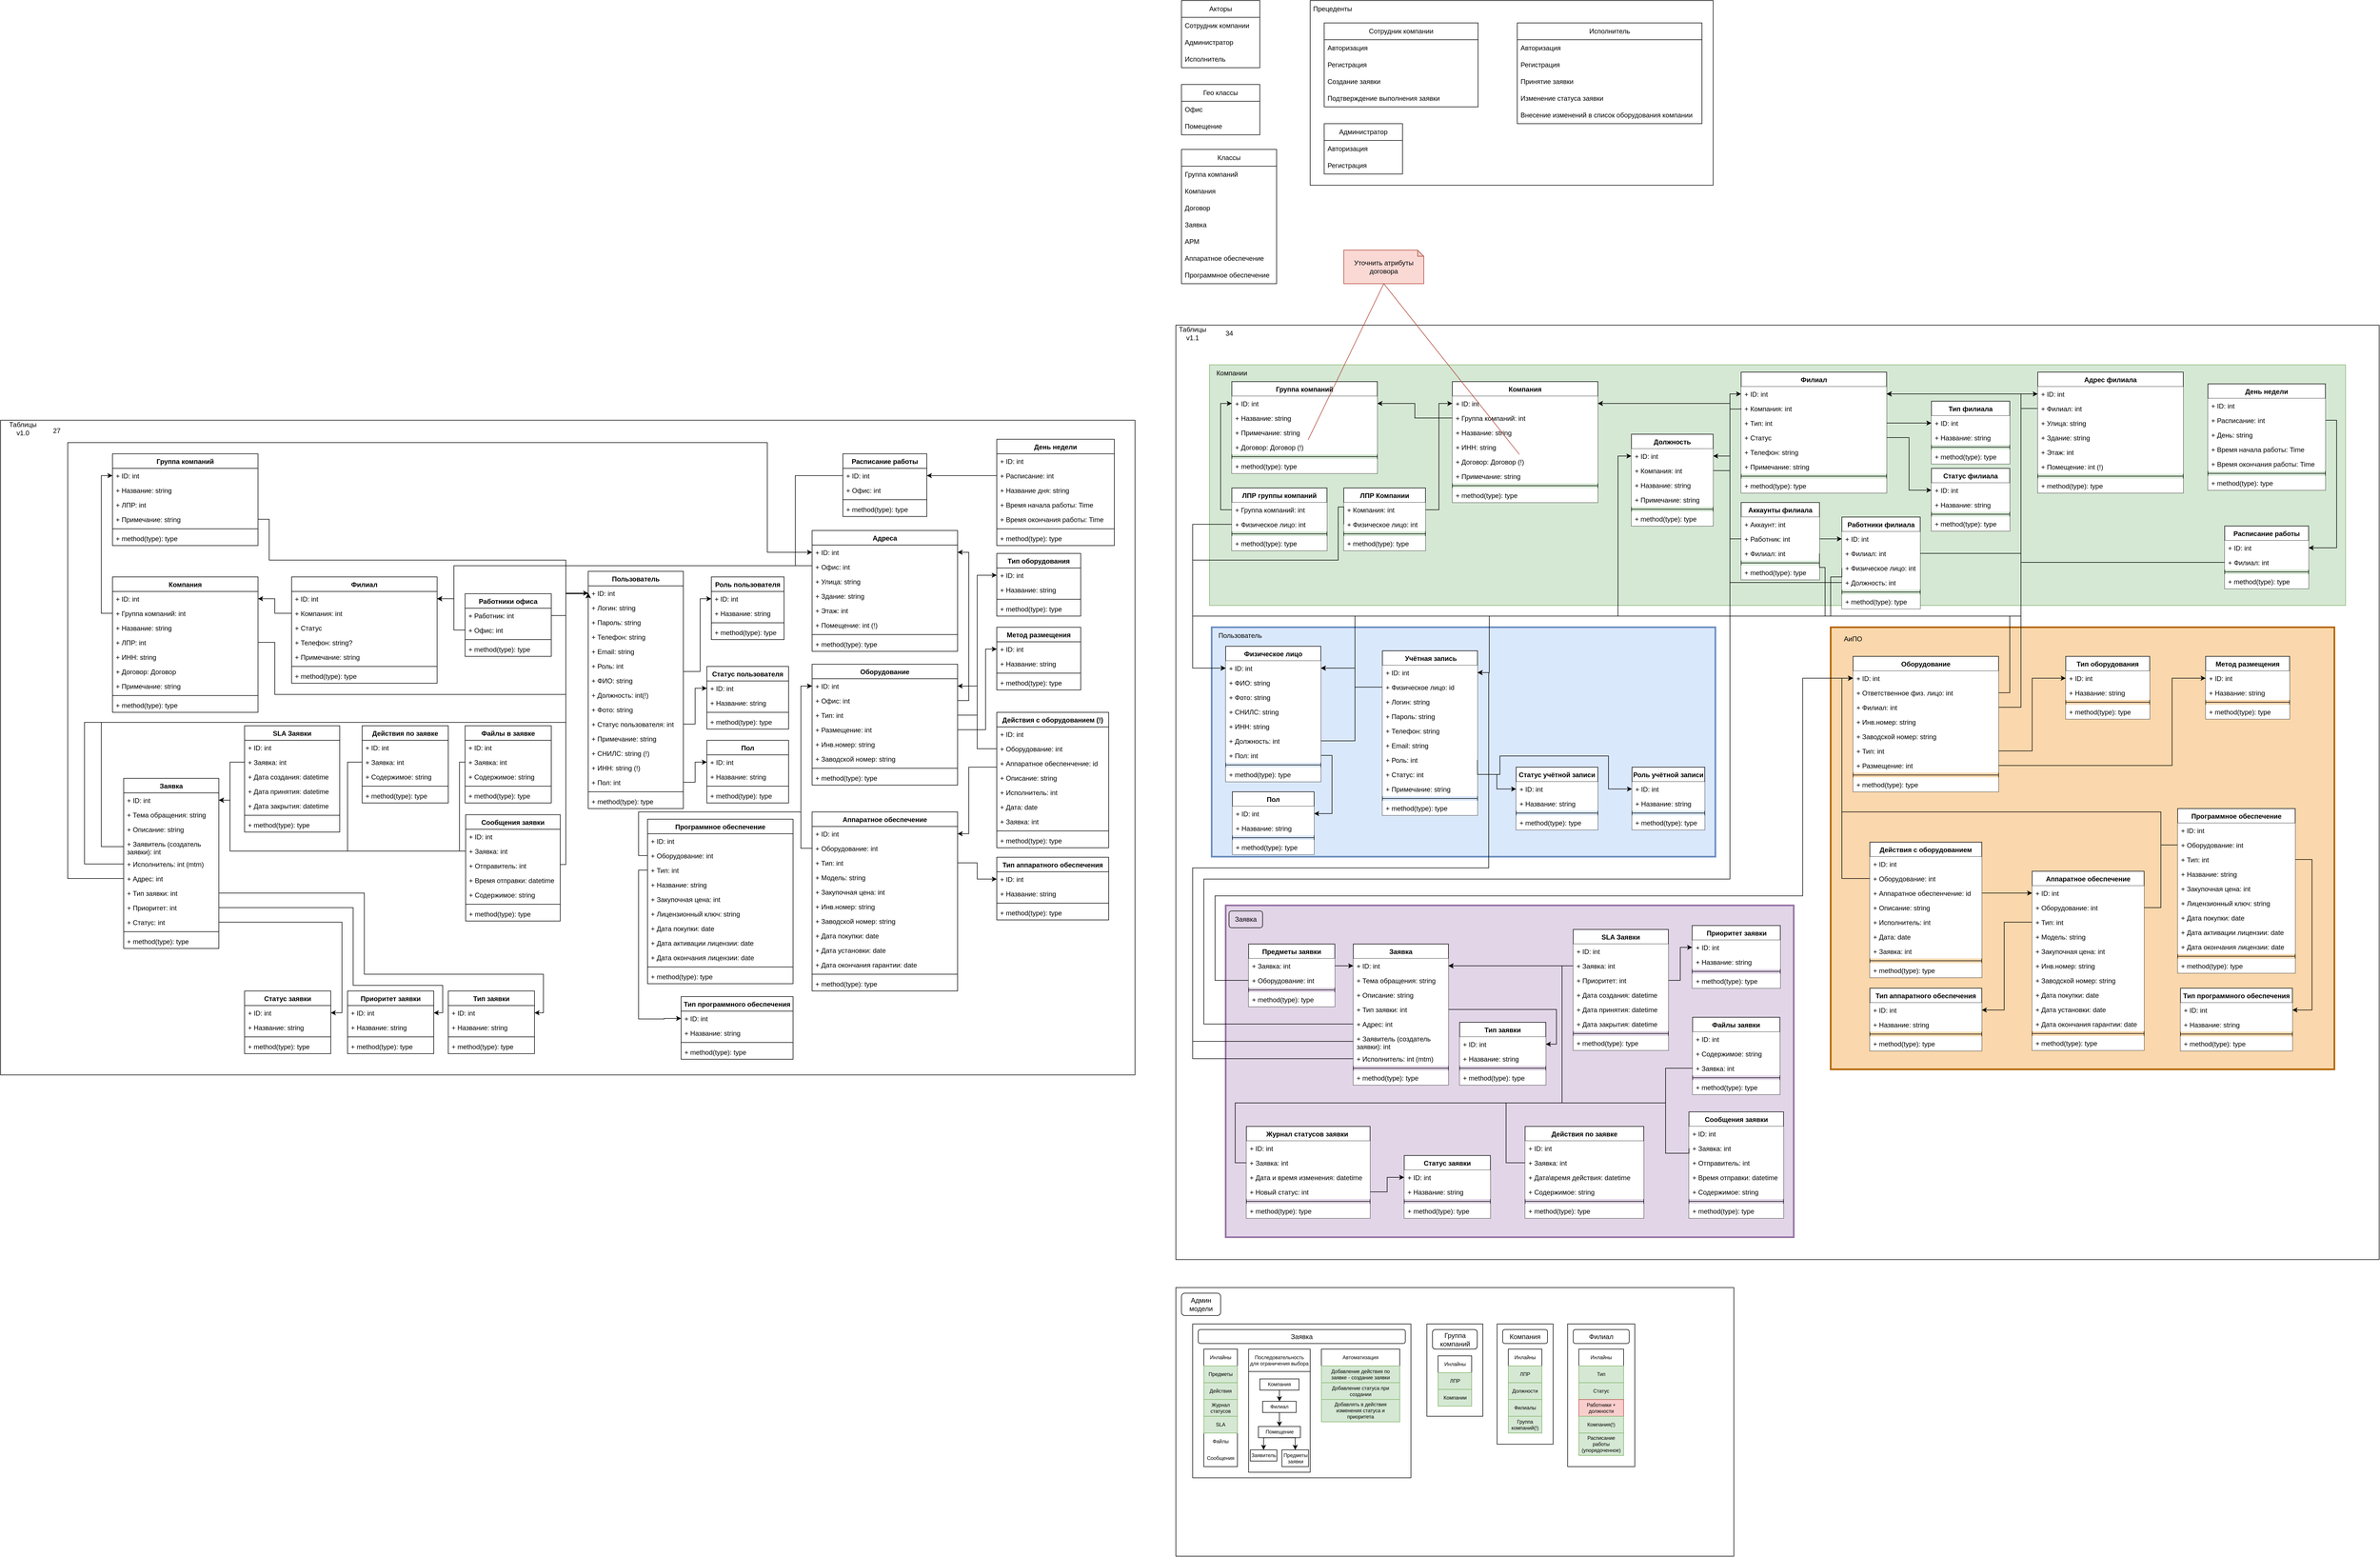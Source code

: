 <mxfile version="22.1.22" type="embed">
  <diagram name="Страница — 1" id="XZ2U6X2m0riBSomo78EU">
    <mxGraphModel dx="4752" dy="2324" grid="1" gridSize="10" guides="1" tooltips="1" connect="1" arrows="1" fold="1" page="1" pageScale="1" pageWidth="1169" pageHeight="827" math="0" shadow="0">
      <root>
        <mxCell id="0" />
        <mxCell id="1" parent="0" />
        <mxCell id="3" value="" style="rounded=0;whiteSpace=wrap;html=1;" parent="1" vertex="1">
          <mxGeometry x="-760" y="970" width="997" height="480" as="geometry" />
        </mxCell>
        <mxCell id="9" value="" style="rounded=0;whiteSpace=wrap;html=1;" parent="1" vertex="1">
          <mxGeometry x="-730" y="1035" width="390" height="275" as="geometry" />
        </mxCell>
        <mxCell id="Hgebhqlw1Tkx4Zn5cego-46" value="" style="rounded=0;whiteSpace=wrap;html=1;" parent="1" vertex="1">
          <mxGeometry x="-760" y="-750" width="2150" height="1670" as="geometry" />
        </mxCell>
        <mxCell id="Hgebhqlw1Tkx4Zn5cego-315" value="" style="rounded=0;whiteSpace=wrap;html=1;fillColor=#fad7ac;strokeColor=#b46504;strokeWidth=3;" parent="1" vertex="1">
          <mxGeometry x="410" y="-210" width="900" height="790" as="geometry" />
        </mxCell>
        <mxCell id="Hgebhqlw1Tkx4Zn5cego-291" value="" style="rounded=0;whiteSpace=wrap;html=1;fillColor=#dae8fc;strokeColor=#6c8ebf;strokeWidth=3;" parent="1" vertex="1">
          <mxGeometry x="-696" y="-210" width="900" height="410" as="geometry" />
        </mxCell>
        <mxCell id="Hgebhqlw1Tkx4Zn5cego-289" value="" style="rounded=0;whiteSpace=wrap;html=1;fillColor=#e1d5e7;strokeColor=#9673a6;strokeWidth=3;" parent="1" vertex="1">
          <mxGeometry x="-671" y="287" width="1015" height="593" as="geometry" />
        </mxCell>
        <mxCell id="Hgebhqlw1Tkx4Zn5cego-286" value="" style="rounded=0;whiteSpace=wrap;html=1;fillColor=#d5e8d4;strokeColor=#82b366;" parent="1" vertex="1">
          <mxGeometry x="-700" y="-679" width="2030" height="430" as="geometry" />
        </mxCell>
        <mxCell id="JBu7Yy93rVQZTkxu2jyi-2" value="Акторы" style="swimlane;fontStyle=0;childLayout=stackLayout;horizontal=1;startSize=30;horizontalStack=0;resizeParent=1;resizeParentMax=0;resizeLast=0;collapsible=1;marginBottom=0;whiteSpace=wrap;html=1;" parent="1" vertex="1">
          <mxGeometry x="-750" y="-1330" width="140" height="120" as="geometry" />
        </mxCell>
        <mxCell id="JBu7Yy93rVQZTkxu2jyi-3" value="Сотрудник компании" style="text;strokeColor=none;fillColor=none;align=left;verticalAlign=middle;spacingLeft=4;spacingRight=4;overflow=hidden;points=[[0,0.5],[1,0.5]];portConstraint=eastwest;rotatable=0;whiteSpace=wrap;html=1;" parent="JBu7Yy93rVQZTkxu2jyi-2" vertex="1">
          <mxGeometry y="30" width="140" height="30" as="geometry" />
        </mxCell>
        <mxCell id="JBu7Yy93rVQZTkxu2jyi-4" value="Администратор" style="text;strokeColor=none;fillColor=none;align=left;verticalAlign=middle;spacingLeft=4;spacingRight=4;overflow=hidden;points=[[0,0.5],[1,0.5]];portConstraint=eastwest;rotatable=0;whiteSpace=wrap;html=1;" parent="JBu7Yy93rVQZTkxu2jyi-2" vertex="1">
          <mxGeometry y="60" width="140" height="30" as="geometry" />
        </mxCell>
        <mxCell id="JBu7Yy93rVQZTkxu2jyi-5" value="Исполнитель" style="text;strokeColor=none;fillColor=none;align=left;verticalAlign=middle;spacingLeft=4;spacingRight=4;overflow=hidden;points=[[0,0.5],[1,0.5]];portConstraint=eastwest;rotatable=0;whiteSpace=wrap;html=1;" parent="JBu7Yy93rVQZTkxu2jyi-2" vertex="1">
          <mxGeometry y="90" width="140" height="30" as="geometry" />
        </mxCell>
        <mxCell id="JBu7Yy93rVQZTkxu2jyi-6" value="Классы" style="swimlane;fontStyle=0;childLayout=stackLayout;horizontal=1;startSize=30;horizontalStack=0;resizeParent=1;resizeParentMax=0;resizeLast=0;collapsible=1;marginBottom=0;whiteSpace=wrap;html=1;" parent="1" vertex="1">
          <mxGeometry x="-750" y="-1064" width="170" height="240" as="geometry" />
        </mxCell>
        <mxCell id="JBu7Yy93rVQZTkxu2jyi-7" value="Группа компаний" style="text;strokeColor=none;fillColor=none;align=left;verticalAlign=middle;spacingLeft=4;spacingRight=4;overflow=hidden;points=[[0,0.5],[1,0.5]];portConstraint=eastwest;rotatable=0;whiteSpace=wrap;html=1;" parent="JBu7Yy93rVQZTkxu2jyi-6" vertex="1">
          <mxGeometry y="30" width="170" height="30" as="geometry" />
        </mxCell>
        <mxCell id="JBu7Yy93rVQZTkxu2jyi-8" value="Компания" style="text;strokeColor=none;fillColor=none;align=left;verticalAlign=middle;spacingLeft=4;spacingRight=4;overflow=hidden;points=[[0,0.5],[1,0.5]];portConstraint=eastwest;rotatable=0;whiteSpace=wrap;html=1;" parent="JBu7Yy93rVQZTkxu2jyi-6" vertex="1">
          <mxGeometry y="60" width="170" height="30" as="geometry" />
        </mxCell>
        <mxCell id="JBu7Yy93rVQZTkxu2jyi-20" value="Договор" style="text;strokeColor=none;fillColor=none;align=left;verticalAlign=middle;spacingLeft=4;spacingRight=4;overflow=hidden;points=[[0,0.5],[1,0.5]];portConstraint=eastwest;rotatable=0;whiteSpace=wrap;html=1;" parent="JBu7Yy93rVQZTkxu2jyi-6" vertex="1">
          <mxGeometry y="90" width="170" height="30" as="geometry" />
        </mxCell>
        <mxCell id="JBu7Yy93rVQZTkxu2jyi-19" value="Заявка" style="text;strokeColor=none;fillColor=none;align=left;verticalAlign=middle;spacingLeft=4;spacingRight=4;overflow=hidden;points=[[0,0.5],[1,0.5]];portConstraint=eastwest;rotatable=0;whiteSpace=wrap;html=1;" parent="JBu7Yy93rVQZTkxu2jyi-6" vertex="1">
          <mxGeometry y="120" width="170" height="30" as="geometry" />
        </mxCell>
        <mxCell id="JBu7Yy93rVQZTkxu2jyi-18" value="АРМ" style="text;strokeColor=none;fillColor=none;align=left;verticalAlign=middle;spacingLeft=4;spacingRight=4;overflow=hidden;points=[[0,0.5],[1,0.5]];portConstraint=eastwest;rotatable=0;whiteSpace=wrap;html=1;" parent="JBu7Yy93rVQZTkxu2jyi-6" vertex="1">
          <mxGeometry y="150" width="170" height="30" as="geometry" />
        </mxCell>
        <mxCell id="JBu7Yy93rVQZTkxu2jyi-21" value="Аппаратное обеспечение" style="text;strokeColor=none;fillColor=none;align=left;verticalAlign=middle;spacingLeft=4;spacingRight=4;overflow=hidden;points=[[0,0.5],[1,0.5]];portConstraint=eastwest;rotatable=0;whiteSpace=wrap;html=1;fontStyle=0" parent="JBu7Yy93rVQZTkxu2jyi-6" vertex="1">
          <mxGeometry y="180" width="170" height="30" as="geometry" />
        </mxCell>
        <mxCell id="JBu7Yy93rVQZTkxu2jyi-22" value="Программное обеспечение" style="text;strokeColor=none;fillColor=none;align=left;verticalAlign=middle;spacingLeft=4;spacingRight=4;overflow=hidden;points=[[0,0.5],[1,0.5]];portConstraint=eastwest;rotatable=0;whiteSpace=wrap;html=1;" parent="JBu7Yy93rVQZTkxu2jyi-6" vertex="1">
          <mxGeometry y="210" width="170" height="30" as="geometry" />
        </mxCell>
        <mxCell id="JBu7Yy93rVQZTkxu2jyi-10" value="" style="rounded=0;whiteSpace=wrap;html=1;" parent="1" vertex="1">
          <mxGeometry x="-520" y="-1330" width="720" height="330" as="geometry" />
        </mxCell>
        <mxCell id="JBu7Yy93rVQZTkxu2jyi-11" value="Прецеденты" style="text;html=1;align=center;verticalAlign=middle;whiteSpace=wrap;rounded=0;" parent="1" vertex="1">
          <mxGeometry x="-520" y="-1330" width="80" height="30" as="geometry" />
        </mxCell>
        <mxCell id="JBu7Yy93rVQZTkxu2jyi-15" value="Гео классы" style="swimlane;fontStyle=0;childLayout=stackLayout;horizontal=1;startSize=30;horizontalStack=0;resizeParent=1;resizeParentMax=0;resizeLast=0;collapsible=1;marginBottom=0;whiteSpace=wrap;html=1;" parent="1" vertex="1">
          <mxGeometry x="-750" y="-1180" width="140" height="90" as="geometry" />
        </mxCell>
        <mxCell id="JBu7Yy93rVQZTkxu2jyi-16" value="Офис" style="text;strokeColor=none;fillColor=none;align=left;verticalAlign=middle;spacingLeft=4;spacingRight=4;overflow=hidden;points=[[0,0.5],[1,0.5]];portConstraint=eastwest;rotatable=0;whiteSpace=wrap;html=1;" parent="JBu7Yy93rVQZTkxu2jyi-15" vertex="1">
          <mxGeometry y="30" width="140" height="30" as="geometry" />
        </mxCell>
        <mxCell id="JBu7Yy93rVQZTkxu2jyi-17" value="Помещение" style="text;strokeColor=none;fillColor=none;align=left;verticalAlign=middle;spacingLeft=4;spacingRight=4;overflow=hidden;points=[[0,0.5],[1,0.5]];portConstraint=eastwest;rotatable=0;whiteSpace=wrap;html=1;" parent="JBu7Yy93rVQZTkxu2jyi-15" vertex="1">
          <mxGeometry y="60" width="140" height="30" as="geometry" />
        </mxCell>
        <mxCell id="JBu7Yy93rVQZTkxu2jyi-24" value="Сотрудник компании" style="swimlane;fontStyle=0;childLayout=stackLayout;horizontal=1;startSize=30;horizontalStack=0;resizeParent=1;resizeParentMax=0;resizeLast=0;collapsible=1;marginBottom=0;whiteSpace=wrap;html=1;" parent="1" vertex="1">
          <mxGeometry x="-495" y="-1290" width="275" height="150" as="geometry">
            <mxRectangle x="515" y="80" width="160" height="30" as="alternateBounds" />
          </mxGeometry>
        </mxCell>
        <mxCell id="JBu7Yy93rVQZTkxu2jyi-26" value="Авторизация" style="text;strokeColor=none;fillColor=none;align=left;verticalAlign=middle;spacingLeft=4;spacingRight=4;overflow=hidden;points=[[0,0.5],[1,0.5]];portConstraint=eastwest;rotatable=0;whiteSpace=wrap;html=1;" parent="JBu7Yy93rVQZTkxu2jyi-24" vertex="1">
          <mxGeometry y="30" width="275" height="30" as="geometry" />
        </mxCell>
        <mxCell id="JBu7Yy93rVQZTkxu2jyi-27" value="Регистрация" style="text;strokeColor=none;fillColor=none;align=left;verticalAlign=middle;spacingLeft=4;spacingRight=4;overflow=hidden;points=[[0,0.5],[1,0.5]];portConstraint=eastwest;rotatable=0;whiteSpace=wrap;html=1;" parent="JBu7Yy93rVQZTkxu2jyi-24" vertex="1">
          <mxGeometry y="60" width="275" height="30" as="geometry" />
        </mxCell>
        <mxCell id="JBu7Yy93rVQZTkxu2jyi-25" value="Создание заявки" style="text;strokeColor=none;fillColor=none;align=left;verticalAlign=middle;spacingLeft=4;spacingRight=4;overflow=hidden;points=[[0,0.5],[1,0.5]];portConstraint=eastwest;rotatable=0;whiteSpace=wrap;html=1;" parent="JBu7Yy93rVQZTkxu2jyi-24" vertex="1">
          <mxGeometry y="90" width="275" height="30" as="geometry" />
        </mxCell>
        <mxCell id="JBu7Yy93rVQZTkxu2jyi-32" value="Подтверждение выполнения заявки" style="text;strokeColor=none;fillColor=none;align=left;verticalAlign=middle;spacingLeft=4;spacingRight=4;overflow=hidden;points=[[0,0.5],[1,0.5]];portConstraint=eastwest;rotatable=0;whiteSpace=wrap;html=1;" parent="JBu7Yy93rVQZTkxu2jyi-24" vertex="1">
          <mxGeometry y="120" width="275" height="30" as="geometry" />
        </mxCell>
        <mxCell id="JBu7Yy93rVQZTkxu2jyi-28" value="Администратор" style="swimlane;fontStyle=0;childLayout=stackLayout;horizontal=1;startSize=30;horizontalStack=0;resizeParent=1;resizeParentMax=0;resizeLast=0;collapsible=1;marginBottom=0;whiteSpace=wrap;html=1;" parent="1" vertex="1">
          <mxGeometry x="-495" y="-1110" width="140" height="90" as="geometry" />
        </mxCell>
        <mxCell id="JBu7Yy93rVQZTkxu2jyi-30" value="Авторизация" style="text;strokeColor=none;fillColor=none;align=left;verticalAlign=middle;spacingLeft=4;spacingRight=4;overflow=hidden;points=[[0,0.5],[1,0.5]];portConstraint=eastwest;rotatable=0;whiteSpace=wrap;html=1;" parent="JBu7Yy93rVQZTkxu2jyi-28" vertex="1">
          <mxGeometry y="30" width="140" height="30" as="geometry" />
        </mxCell>
        <mxCell id="JBu7Yy93rVQZTkxu2jyi-33" value="Регистрация" style="text;strokeColor=none;fillColor=none;align=left;verticalAlign=middle;spacingLeft=4;spacingRight=4;overflow=hidden;points=[[0,0.5],[1,0.5]];portConstraint=eastwest;rotatable=0;whiteSpace=wrap;html=1;" parent="JBu7Yy93rVQZTkxu2jyi-28" vertex="1">
          <mxGeometry y="60" width="140" height="30" as="geometry" />
        </mxCell>
        <mxCell id="JBu7Yy93rVQZTkxu2jyi-34" value="Исполнитель" style="swimlane;fontStyle=0;childLayout=stackLayout;horizontal=1;startSize=30;horizontalStack=0;resizeParent=1;resizeParentMax=0;resizeLast=0;collapsible=1;marginBottom=0;whiteSpace=wrap;html=1;" parent="1" vertex="1">
          <mxGeometry x="-150" y="-1290" width="330" height="180" as="geometry" />
        </mxCell>
        <mxCell id="JBu7Yy93rVQZTkxu2jyi-35" value="Авторизация" style="text;strokeColor=none;fillColor=none;align=left;verticalAlign=middle;spacingLeft=4;spacingRight=4;overflow=hidden;points=[[0,0.5],[1,0.5]];portConstraint=eastwest;rotatable=0;whiteSpace=wrap;html=1;" parent="JBu7Yy93rVQZTkxu2jyi-34" vertex="1">
          <mxGeometry y="30" width="330" height="30" as="geometry" />
        </mxCell>
        <mxCell id="JBu7Yy93rVQZTkxu2jyi-36" value="Регистрация" style="text;strokeColor=none;fillColor=none;align=left;verticalAlign=middle;spacingLeft=4;spacingRight=4;overflow=hidden;points=[[0,0.5],[1,0.5]];portConstraint=eastwest;rotatable=0;whiteSpace=wrap;html=1;" parent="JBu7Yy93rVQZTkxu2jyi-34" vertex="1">
          <mxGeometry y="60" width="330" height="30" as="geometry" />
        </mxCell>
        <mxCell id="JBu7Yy93rVQZTkxu2jyi-37" value="Принятие заявки" style="text;strokeColor=none;fillColor=none;align=left;verticalAlign=middle;spacingLeft=4;spacingRight=4;overflow=hidden;points=[[0,0.5],[1,0.5]];portConstraint=eastwest;rotatable=0;whiteSpace=wrap;html=1;" parent="JBu7Yy93rVQZTkxu2jyi-34" vertex="1">
          <mxGeometry y="90" width="330" height="30" as="geometry" />
        </mxCell>
        <mxCell id="JBu7Yy93rVQZTkxu2jyi-38" value="Изменение статуса заявки" style="text;strokeColor=none;fillColor=none;align=left;verticalAlign=middle;spacingLeft=4;spacingRight=4;overflow=hidden;points=[[0,0.5],[1,0.5]];portConstraint=eastwest;rotatable=0;whiteSpace=wrap;html=1;" parent="JBu7Yy93rVQZTkxu2jyi-34" vertex="1">
          <mxGeometry y="120" width="330" height="30" as="geometry" />
        </mxCell>
        <mxCell id="JBu7Yy93rVQZTkxu2jyi-39" value="Внесение изменений в список оборудования компании" style="text;strokeColor=none;fillColor=none;align=left;verticalAlign=middle;spacingLeft=4;spacingRight=4;overflow=hidden;points=[[0,0.5],[1,0.5]];portConstraint=eastwest;rotatable=0;whiteSpace=wrap;html=1;" parent="JBu7Yy93rVQZTkxu2jyi-34" vertex="1">
          <mxGeometry y="150" width="330" height="30" as="geometry" />
        </mxCell>
        <mxCell id="JBu7Yy93rVQZTkxu2jyi-40" value="" style="rounded=0;whiteSpace=wrap;html=1;" parent="1" vertex="1">
          <mxGeometry x="-2860" y="-580" width="2027" height="1170" as="geometry" />
        </mxCell>
        <mxCell id="JBu7Yy93rVQZTkxu2jyi-41" value="Таблицы v1.0" style="text;html=1;align=center;verticalAlign=middle;whiteSpace=wrap;rounded=0;" parent="1" vertex="1">
          <mxGeometry x="-2850" y="-580" width="60" height="30" as="geometry" />
        </mxCell>
        <mxCell id="JBu7Yy93rVQZTkxu2jyi-46" value="Группа компаний" style="swimlane;fontStyle=1;align=center;verticalAlign=top;childLayout=stackLayout;horizontal=1;startSize=26;horizontalStack=0;resizeParent=1;resizeParentMax=0;resizeLast=0;collapsible=1;marginBottom=0;whiteSpace=wrap;html=1;" parent="1" vertex="1">
          <mxGeometry x="-2660" y="-520" width="260" height="164" as="geometry" />
        </mxCell>
        <mxCell id="JBu7Yy93rVQZTkxu2jyi-129" value="+ ID: int" style="text;strokeColor=none;fillColor=none;align=left;verticalAlign=top;spacingLeft=4;spacingRight=4;overflow=hidden;rotatable=0;points=[[0,0.5],[1,0.5]];portConstraint=eastwest;whiteSpace=wrap;html=1;" parent="JBu7Yy93rVQZTkxu2jyi-46" vertex="1">
          <mxGeometry y="26" width="260" height="26" as="geometry" />
        </mxCell>
        <mxCell id="JBu7Yy93rVQZTkxu2jyi-57" value="+ Название: string&amp;nbsp;" style="text;strokeColor=none;fillColor=none;align=left;verticalAlign=top;spacingLeft=4;spacingRight=4;overflow=hidden;rotatable=0;points=[[0,0.5],[1,0.5]];portConstraint=eastwest;whiteSpace=wrap;html=1;" parent="JBu7Yy93rVQZTkxu2jyi-46" vertex="1">
          <mxGeometry y="52" width="260" height="26" as="geometry" />
        </mxCell>
        <mxCell id="hqgTXVBJfHODWRAakjCG-61" value="+ ЛПР: int" style="text;strokeColor=none;fillColor=none;align=left;verticalAlign=top;spacingLeft=4;spacingRight=4;overflow=hidden;rotatable=0;points=[[0,0.5],[1,0.5]];portConstraint=eastwest;whiteSpace=wrap;html=1;" parent="JBu7Yy93rVQZTkxu2jyi-46" vertex="1">
          <mxGeometry y="78" width="260" height="26" as="geometry" />
        </mxCell>
        <mxCell id="JBu7Yy93rVQZTkxu2jyi-51" value="+ Примечание: string" style="text;strokeColor=none;fillColor=none;align=left;verticalAlign=top;spacingLeft=4;spacingRight=4;overflow=hidden;rotatable=0;points=[[0,0.5],[1,0.5]];portConstraint=eastwest;whiteSpace=wrap;html=1;" parent="JBu7Yy93rVQZTkxu2jyi-46" vertex="1">
          <mxGeometry y="104" width="260" height="26" as="geometry" />
        </mxCell>
        <mxCell id="JBu7Yy93rVQZTkxu2jyi-48" value="" style="line;strokeWidth=1;fillColor=none;align=left;verticalAlign=middle;spacingTop=-1;spacingLeft=3;spacingRight=3;rotatable=0;labelPosition=right;points=[];portConstraint=eastwest;strokeColor=inherit;" parent="JBu7Yy93rVQZTkxu2jyi-46" vertex="1">
          <mxGeometry y="130" width="260" height="8" as="geometry" />
        </mxCell>
        <mxCell id="JBu7Yy93rVQZTkxu2jyi-49" value="+ method(type): type" style="text;strokeColor=none;fillColor=none;align=left;verticalAlign=top;spacingLeft=4;spacingRight=4;overflow=hidden;rotatable=0;points=[[0,0.5],[1,0.5]];portConstraint=eastwest;whiteSpace=wrap;html=1;" parent="JBu7Yy93rVQZTkxu2jyi-46" vertex="1">
          <mxGeometry y="138" width="260" height="26" as="geometry" />
        </mxCell>
        <mxCell id="JBu7Yy93rVQZTkxu2jyi-52" value="Компания" style="swimlane;fontStyle=1;align=center;verticalAlign=top;childLayout=stackLayout;horizontal=1;startSize=26;horizontalStack=0;resizeParent=1;resizeParentMax=0;resizeLast=0;collapsible=1;marginBottom=0;whiteSpace=wrap;html=1;" parent="1" vertex="1">
          <mxGeometry x="-2660" y="-300" width="260" height="242" as="geometry" />
        </mxCell>
        <mxCell id="JBu7Yy93rVQZTkxu2jyi-128" value="+ ID: int" style="text;strokeColor=none;fillColor=none;align=left;verticalAlign=top;spacingLeft=4;spacingRight=4;overflow=hidden;rotatable=0;points=[[0,0.5],[1,0.5]];portConstraint=eastwest;whiteSpace=wrap;html=1;" parent="JBu7Yy93rVQZTkxu2jyi-52" vertex="1">
          <mxGeometry y="26" width="260" height="26" as="geometry" />
        </mxCell>
        <mxCell id="JBu7Yy93rVQZTkxu2jyi-130" value="+ Группа компаний: int" style="text;strokeColor=none;fillColor=none;align=left;verticalAlign=top;spacingLeft=4;spacingRight=4;overflow=hidden;rotatable=0;points=[[0,0.5],[1,0.5]];portConstraint=eastwest;whiteSpace=wrap;html=1;" parent="JBu7Yy93rVQZTkxu2jyi-52" vertex="1">
          <mxGeometry y="52" width="260" height="26" as="geometry" />
        </mxCell>
        <mxCell id="JBu7Yy93rVQZTkxu2jyi-53" value="+ Название: string" style="text;strokeColor=none;fillColor=none;align=left;verticalAlign=top;spacingLeft=4;spacingRight=4;overflow=hidden;rotatable=0;points=[[0,0.5],[1,0.5]];portConstraint=eastwest;whiteSpace=wrap;html=1;" parent="JBu7Yy93rVQZTkxu2jyi-52" vertex="1">
          <mxGeometry y="78" width="260" height="26" as="geometry" />
        </mxCell>
        <mxCell id="hqgTXVBJfHODWRAakjCG-60" value="+ ЛПР: int" style="text;strokeColor=none;fillColor=none;align=left;verticalAlign=top;spacingLeft=4;spacingRight=4;overflow=hidden;rotatable=0;points=[[0,0.5],[1,0.5]];portConstraint=eastwest;whiteSpace=wrap;html=1;" parent="JBu7Yy93rVQZTkxu2jyi-52" vertex="1">
          <mxGeometry y="104" width="260" height="26" as="geometry" />
        </mxCell>
        <mxCell id="hqgTXVBJfHODWRAakjCG-85" value="+ ИНН: string" style="text;strokeColor=none;fillColor=none;align=left;verticalAlign=top;spacingLeft=4;spacingRight=4;overflow=hidden;rotatable=0;points=[[0,0.5],[1,0.5]];portConstraint=eastwest;whiteSpace=wrap;html=1;" parent="JBu7Yy93rVQZTkxu2jyi-52" vertex="1">
          <mxGeometry y="130" width="260" height="26" as="geometry" />
        </mxCell>
        <mxCell id="JBu7Yy93rVQZTkxu2jyi-59" value="+ Договор: Договор" style="text;strokeColor=none;fillColor=none;align=left;verticalAlign=top;spacingLeft=4;spacingRight=4;overflow=hidden;rotatable=0;points=[[0,0.5],[1,0.5]];portConstraint=eastwest;whiteSpace=wrap;html=1;" parent="JBu7Yy93rVQZTkxu2jyi-52" vertex="1">
          <mxGeometry y="156" width="260" height="26" as="geometry" />
        </mxCell>
        <mxCell id="JBu7Yy93rVQZTkxu2jyi-61" value="+ Примечание: string" style="text;strokeColor=none;fillColor=none;align=left;verticalAlign=top;spacingLeft=4;spacingRight=4;overflow=hidden;rotatable=0;points=[[0,0.5],[1,0.5]];portConstraint=eastwest;whiteSpace=wrap;html=1;" parent="JBu7Yy93rVQZTkxu2jyi-52" vertex="1">
          <mxGeometry y="182" width="260" height="26" as="geometry" />
        </mxCell>
        <mxCell id="JBu7Yy93rVQZTkxu2jyi-55" value="" style="line;strokeWidth=1;fillColor=none;align=left;verticalAlign=middle;spacingTop=-1;spacingLeft=3;spacingRight=3;rotatable=0;labelPosition=right;points=[];portConstraint=eastwest;strokeColor=inherit;" parent="JBu7Yy93rVQZTkxu2jyi-52" vertex="1">
          <mxGeometry y="208" width="260" height="8" as="geometry" />
        </mxCell>
        <mxCell id="JBu7Yy93rVQZTkxu2jyi-56" value="+ method(type): type" style="text;strokeColor=none;fillColor=none;align=left;verticalAlign=top;spacingLeft=4;spacingRight=4;overflow=hidden;rotatable=0;points=[[0,0.5],[1,0.5]];portConstraint=eastwest;whiteSpace=wrap;html=1;" parent="JBu7Yy93rVQZTkxu2jyi-52" vertex="1">
          <mxGeometry y="216" width="260" height="26" as="geometry" />
        </mxCell>
        <mxCell id="JBu7Yy93rVQZTkxu2jyi-62" value="Филиал" style="swimlane;fontStyle=1;align=center;verticalAlign=top;childLayout=stackLayout;horizontal=1;startSize=26;horizontalStack=0;resizeParent=1;resizeParentMax=0;resizeLast=0;collapsible=1;marginBottom=0;whiteSpace=wrap;html=1;" parent="1" vertex="1">
          <mxGeometry x="-2340" y="-300" width="260" height="190" as="geometry" />
        </mxCell>
        <mxCell id="JBu7Yy93rVQZTkxu2jyi-113" value="+ ID: int" style="text;strokeColor=none;fillColor=none;align=left;verticalAlign=top;spacingLeft=4;spacingRight=4;overflow=hidden;rotatable=0;points=[[0,0.5],[1,0.5]];portConstraint=eastwest;whiteSpace=wrap;html=1;" parent="JBu7Yy93rVQZTkxu2jyi-62" vertex="1">
          <mxGeometry y="26" width="260" height="26" as="geometry" />
        </mxCell>
        <mxCell id="JBu7Yy93rVQZTkxu2jyi-132" value="+ Компания: int" style="text;strokeColor=none;fillColor=none;align=left;verticalAlign=top;spacingLeft=4;spacingRight=4;overflow=hidden;rotatable=0;points=[[0,0.5],[1,0.5]];portConstraint=eastwest;whiteSpace=wrap;html=1;" parent="JBu7Yy93rVQZTkxu2jyi-62" vertex="1">
          <mxGeometry y="52" width="260" height="26" as="geometry" />
        </mxCell>
        <mxCell id="JBu7Yy93rVQZTkxu2jyi-133" value="+ Статус" style="text;strokeColor=none;fillColor=none;align=left;verticalAlign=top;spacingLeft=4;spacingRight=4;overflow=hidden;rotatable=0;points=[[0,0.5],[1,0.5]];portConstraint=eastwest;whiteSpace=wrap;html=1;" parent="JBu7Yy93rVQZTkxu2jyi-62" vertex="1">
          <mxGeometry y="78" width="260" height="26" as="geometry" />
        </mxCell>
        <mxCell id="JBu7Yy93rVQZTkxu2jyi-64" value="+ Телефон: string?" style="text;strokeColor=none;fillColor=none;align=left;verticalAlign=top;spacingLeft=4;spacingRight=4;overflow=hidden;rotatable=0;points=[[0,0.5],[1,0.5]];portConstraint=eastwest;whiteSpace=wrap;html=1;" parent="JBu7Yy93rVQZTkxu2jyi-62" vertex="1">
          <mxGeometry y="104" width="260" height="26" as="geometry" />
        </mxCell>
        <mxCell id="JBu7Yy93rVQZTkxu2jyi-67" value="+ Примечание: string" style="text;strokeColor=none;fillColor=none;align=left;verticalAlign=top;spacingLeft=4;spacingRight=4;overflow=hidden;rotatable=0;points=[[0,0.5],[1,0.5]];portConstraint=eastwest;whiteSpace=wrap;html=1;" parent="JBu7Yy93rVQZTkxu2jyi-62" vertex="1">
          <mxGeometry y="130" width="260" height="26" as="geometry" />
        </mxCell>
        <mxCell id="JBu7Yy93rVQZTkxu2jyi-68" value="" style="line;strokeWidth=1;fillColor=none;align=left;verticalAlign=middle;spacingTop=-1;spacingLeft=3;spacingRight=3;rotatable=0;labelPosition=right;points=[];portConstraint=eastwest;strokeColor=inherit;" parent="JBu7Yy93rVQZTkxu2jyi-62" vertex="1">
          <mxGeometry y="156" width="260" height="8" as="geometry" />
        </mxCell>
        <mxCell id="JBu7Yy93rVQZTkxu2jyi-69" value="+ method(type): type" style="text;strokeColor=none;fillColor=none;align=left;verticalAlign=top;spacingLeft=4;spacingRight=4;overflow=hidden;rotatable=0;points=[[0,0.5],[1,0.5]];portConstraint=eastwest;whiteSpace=wrap;html=1;" parent="JBu7Yy93rVQZTkxu2jyi-62" vertex="1">
          <mxGeometry y="164" width="260" height="26" as="geometry" />
        </mxCell>
        <mxCell id="JBu7Yy93rVQZTkxu2jyi-71" value="Пользователь" style="swimlane;fontStyle=1;align=center;verticalAlign=top;childLayout=stackLayout;horizontal=1;startSize=26;horizontalStack=0;resizeParent=1;resizeParentMax=0;resizeLast=0;collapsible=1;marginBottom=0;whiteSpace=wrap;html=1;" parent="1" vertex="1">
          <mxGeometry x="-1810" y="-310" width="170" height="424" as="geometry" />
        </mxCell>
        <mxCell id="JBu7Yy93rVQZTkxu2jyi-138" value="+ ID: int" style="text;strokeColor=none;fillColor=none;align=left;verticalAlign=top;spacingLeft=4;spacingRight=4;overflow=hidden;rotatable=0;points=[[0,0.5],[1,0.5]];portConstraint=eastwest;whiteSpace=wrap;html=1;" parent="JBu7Yy93rVQZTkxu2jyi-71" vertex="1">
          <mxGeometry y="26" width="170" height="26" as="geometry" />
        </mxCell>
        <mxCell id="hqgTXVBJfHODWRAakjCG-118" value="+ Логин: string" style="text;strokeColor=none;fillColor=none;align=left;verticalAlign=top;spacingLeft=4;spacingRight=4;overflow=hidden;rotatable=0;points=[[0,0.5],[1,0.5]];portConstraint=eastwest;whiteSpace=wrap;html=1;" parent="JBu7Yy93rVQZTkxu2jyi-71" vertex="1">
          <mxGeometry y="52" width="170" height="26" as="geometry" />
        </mxCell>
        <mxCell id="hqgTXVBJfHODWRAakjCG-119" value="+ Пароль: string" style="text;strokeColor=none;fillColor=none;align=left;verticalAlign=top;spacingLeft=4;spacingRight=4;overflow=hidden;rotatable=0;points=[[0,0.5],[1,0.5]];portConstraint=eastwest;whiteSpace=wrap;html=1;" parent="JBu7Yy93rVQZTkxu2jyi-71" vertex="1">
          <mxGeometry y="78" width="170" height="26" as="geometry" />
        </mxCell>
        <mxCell id="JBu7Yy93rVQZTkxu2jyi-72" value="+ Телефон: string" style="text;strokeColor=none;fillColor=none;align=left;verticalAlign=top;spacingLeft=4;spacingRight=4;overflow=hidden;rotatable=0;points=[[0,0.5],[1,0.5]];portConstraint=eastwest;whiteSpace=wrap;html=1;" parent="JBu7Yy93rVQZTkxu2jyi-71" vertex="1">
          <mxGeometry y="104" width="170" height="26" as="geometry" />
        </mxCell>
        <mxCell id="JBu7Yy93rVQZTkxu2jyi-73" value="+ Email: string" style="text;strokeColor=none;fillColor=none;align=left;verticalAlign=top;spacingLeft=4;spacingRight=4;overflow=hidden;rotatable=0;points=[[0,0.5],[1,0.5]];portConstraint=eastwest;whiteSpace=wrap;html=1;" parent="JBu7Yy93rVQZTkxu2jyi-71" vertex="1">
          <mxGeometry y="130" width="170" height="26" as="geometry" />
        </mxCell>
        <mxCell id="JBu7Yy93rVQZTkxu2jyi-149" value="+ Роль: int" style="text;strokeColor=none;fillColor=none;align=left;verticalAlign=top;spacingLeft=4;spacingRight=4;overflow=hidden;rotatable=0;points=[[0,0.5],[1,0.5]];portConstraint=eastwest;whiteSpace=wrap;html=1;" parent="JBu7Yy93rVQZTkxu2jyi-71" vertex="1">
          <mxGeometry y="156" width="170" height="26" as="geometry" />
        </mxCell>
        <mxCell id="hqgTXVBJfHODWRAakjCG-151" value="+ ФИО: string" style="text;strokeColor=none;fillColor=none;align=left;verticalAlign=top;spacingLeft=4;spacingRight=4;overflow=hidden;rotatable=0;points=[[0,0.5],[1,0.5]];portConstraint=eastwest;whiteSpace=wrap;html=1;" parent="JBu7Yy93rVQZTkxu2jyi-71" vertex="1">
          <mxGeometry y="182" width="170" height="26" as="geometry" />
        </mxCell>
        <mxCell id="hqgTXVBJfHODWRAakjCG-152" value="+ Должность: int(!)" style="text;strokeColor=none;fillColor=none;align=left;verticalAlign=top;spacingLeft=4;spacingRight=4;overflow=hidden;rotatable=0;points=[[0,0.5],[1,0.5]];portConstraint=eastwest;whiteSpace=wrap;html=1;" parent="JBu7Yy93rVQZTkxu2jyi-71" vertex="1">
          <mxGeometry y="208" width="170" height="26" as="geometry" />
        </mxCell>
        <mxCell id="hqgTXVBJfHODWRAakjCG-86" value="+ Фото: string" style="text;strokeColor=none;fillColor=none;align=left;verticalAlign=top;spacingLeft=4;spacingRight=4;overflow=hidden;rotatable=0;points=[[0,0.5],[1,0.5]];portConstraint=eastwest;whiteSpace=wrap;html=1;" parent="JBu7Yy93rVQZTkxu2jyi-71" vertex="1">
          <mxGeometry y="234" width="170" height="26" as="geometry" />
        </mxCell>
        <mxCell id="hqgTXVBJfHODWRAakjCG-67" value="+ Статус пользователя: int" style="text;strokeColor=none;fillColor=none;align=left;verticalAlign=top;spacingLeft=4;spacingRight=4;overflow=hidden;rotatable=0;points=[[0,0.5],[1,0.5]];portConstraint=eastwest;whiteSpace=wrap;html=1;" parent="JBu7Yy93rVQZTkxu2jyi-71" vertex="1">
          <mxGeometry y="260" width="170" height="26" as="geometry" />
        </mxCell>
        <mxCell id="JBu7Yy93rVQZTkxu2jyi-76" value="+ Примечание: string" style="text;strokeColor=none;fillColor=none;align=left;verticalAlign=top;spacingLeft=4;spacingRight=4;overflow=hidden;rotatable=0;points=[[0,0.5],[1,0.5]];portConstraint=eastwest;whiteSpace=wrap;html=1;" parent="JBu7Yy93rVQZTkxu2jyi-71" vertex="1">
          <mxGeometry y="286" width="170" height="26" as="geometry" />
        </mxCell>
        <mxCell id="JBBtGFQiuy3LiSRu2v9d-1" value="+ СНИЛС: string (!)" style="text;strokeColor=none;fillColor=none;align=left;verticalAlign=top;spacingLeft=4;spacingRight=4;overflow=hidden;rotatable=0;points=[[0,0.5],[1,0.5]];portConstraint=eastwest;whiteSpace=wrap;html=1;" parent="JBu7Yy93rVQZTkxu2jyi-71" vertex="1">
          <mxGeometry y="312" width="170" height="26" as="geometry" />
        </mxCell>
        <mxCell id="JBBtGFQiuy3LiSRu2v9d-2" value="+ ИНН: string (!)" style="text;strokeColor=none;fillColor=none;align=left;verticalAlign=top;spacingLeft=4;spacingRight=4;overflow=hidden;rotatable=0;points=[[0,0.5],[1,0.5]];portConstraint=eastwest;whiteSpace=wrap;html=1;" parent="JBu7Yy93rVQZTkxu2jyi-71" vertex="1">
          <mxGeometry y="338" width="170" height="26" as="geometry" />
        </mxCell>
        <mxCell id="JBBtGFQiuy3LiSRu2v9d-3" value="+ Пол: int" style="text;strokeColor=none;fillColor=none;align=left;verticalAlign=top;spacingLeft=4;spacingRight=4;overflow=hidden;rotatable=0;points=[[0,0.5],[1,0.5]];portConstraint=eastwest;whiteSpace=wrap;html=1;" parent="JBu7Yy93rVQZTkxu2jyi-71" vertex="1">
          <mxGeometry y="364" width="170" height="26" as="geometry" />
        </mxCell>
        <mxCell id="JBu7Yy93rVQZTkxu2jyi-77" value="" style="line;strokeWidth=1;fillColor=none;align=left;verticalAlign=middle;spacingTop=-1;spacingLeft=3;spacingRight=3;rotatable=0;labelPosition=right;points=[];portConstraint=eastwest;strokeColor=inherit;" parent="JBu7Yy93rVQZTkxu2jyi-71" vertex="1">
          <mxGeometry y="390" width="170" height="8" as="geometry" />
        </mxCell>
        <mxCell id="JBu7Yy93rVQZTkxu2jyi-78" value="+ method(type): type" style="text;strokeColor=none;fillColor=none;align=left;verticalAlign=top;spacingLeft=4;spacingRight=4;overflow=hidden;rotatable=0;points=[[0,0.5],[1,0.5]];portConstraint=eastwest;whiteSpace=wrap;html=1;" parent="JBu7Yy93rVQZTkxu2jyi-71" vertex="1">
          <mxGeometry y="398" width="170" height="26" as="geometry" />
        </mxCell>
        <mxCell id="JBu7Yy93rVQZTkxu2jyi-87" value="Расписание работы" style="swimlane;fontStyle=1;align=center;verticalAlign=top;childLayout=stackLayout;horizontal=1;startSize=26;horizontalStack=0;resizeParent=1;resizeParentMax=0;resizeLast=0;collapsible=1;marginBottom=0;whiteSpace=wrap;html=1;" parent="1" vertex="1">
          <mxGeometry x="-1355" y="-520" width="150" height="112" as="geometry" />
        </mxCell>
        <mxCell id="JBu7Yy93rVQZTkxu2jyi-91" value="+ ID: int" style="text;strokeColor=none;fillColor=none;align=left;verticalAlign=top;spacingLeft=4;spacingRight=4;overflow=hidden;rotatable=0;points=[[0,0.5],[1,0.5]];portConstraint=eastwest;whiteSpace=wrap;html=1;" parent="JBu7Yy93rVQZTkxu2jyi-87" vertex="1">
          <mxGeometry y="26" width="150" height="26" as="geometry" />
        </mxCell>
        <mxCell id="JBu7Yy93rVQZTkxu2jyi-136" value="+ Офис: int" style="text;strokeColor=none;fillColor=none;align=left;verticalAlign=top;spacingLeft=4;spacingRight=4;overflow=hidden;rotatable=0;points=[[0,0.5],[1,0.5]];portConstraint=eastwest;whiteSpace=wrap;html=1;" parent="JBu7Yy93rVQZTkxu2jyi-87" vertex="1">
          <mxGeometry y="52" width="150" height="26" as="geometry" />
        </mxCell>
        <mxCell id="JBu7Yy93rVQZTkxu2jyi-93" value="" style="line;strokeWidth=1;fillColor=none;align=left;verticalAlign=middle;spacingTop=-1;spacingLeft=3;spacingRight=3;rotatable=0;labelPosition=right;points=[];portConstraint=eastwest;strokeColor=inherit;" parent="JBu7Yy93rVQZTkxu2jyi-87" vertex="1">
          <mxGeometry y="78" width="150" height="8" as="geometry" />
        </mxCell>
        <mxCell id="JBu7Yy93rVQZTkxu2jyi-94" value="+ method(type): type" style="text;strokeColor=none;fillColor=none;align=left;verticalAlign=top;spacingLeft=4;spacingRight=4;overflow=hidden;rotatable=0;points=[[0,0.5],[1,0.5]];portConstraint=eastwest;whiteSpace=wrap;html=1;" parent="JBu7Yy93rVQZTkxu2jyi-87" vertex="1">
          <mxGeometry y="86" width="150" height="26" as="geometry" />
        </mxCell>
        <mxCell id="JBu7Yy93rVQZTkxu2jyi-95" value="День недели" style="swimlane;fontStyle=1;align=center;verticalAlign=top;childLayout=stackLayout;horizontal=1;startSize=26;horizontalStack=0;resizeParent=1;resizeParentMax=0;resizeLast=0;collapsible=1;marginBottom=0;whiteSpace=wrap;html=1;" parent="1" vertex="1">
          <mxGeometry x="-1080" y="-546" width="210" height="190" as="geometry" />
        </mxCell>
        <mxCell id="JBu7Yy93rVQZTkxu2jyi-124" value="+ ID: int" style="text;strokeColor=none;fillColor=none;align=left;verticalAlign=top;spacingLeft=4;spacingRight=4;overflow=hidden;rotatable=0;points=[[0,0.5],[1,0.5]];portConstraint=eastwest;whiteSpace=wrap;html=1;" parent="JBu7Yy93rVQZTkxu2jyi-95" vertex="1">
          <mxGeometry y="26" width="210" height="26" as="geometry" />
        </mxCell>
        <mxCell id="JBu7Yy93rVQZTkxu2jyi-125" value="+ Расписание: int" style="text;strokeColor=none;fillColor=none;align=left;verticalAlign=top;spacingLeft=4;spacingRight=4;overflow=hidden;rotatable=0;points=[[0,0.5],[1,0.5]];portConstraint=eastwest;whiteSpace=wrap;html=1;" parent="JBu7Yy93rVQZTkxu2jyi-95" vertex="1">
          <mxGeometry y="52" width="210" height="26" as="geometry" />
        </mxCell>
        <mxCell id="JBu7Yy93rVQZTkxu2jyi-96" value="+ Название дня: string" style="text;strokeColor=none;fillColor=none;align=left;verticalAlign=top;spacingLeft=4;spacingRight=4;overflow=hidden;rotatable=0;points=[[0,0.5],[1,0.5]];portConstraint=eastwest;whiteSpace=wrap;html=1;" parent="JBu7Yy93rVQZTkxu2jyi-95" vertex="1">
          <mxGeometry y="78" width="210" height="26" as="geometry" />
        </mxCell>
        <mxCell id="JBu7Yy93rVQZTkxu2jyi-97" value="+ Время начала работы: Time" style="text;strokeColor=none;fillColor=none;align=left;verticalAlign=top;spacingLeft=4;spacingRight=4;overflow=hidden;rotatable=0;points=[[0,0.5],[1,0.5]];portConstraint=eastwest;whiteSpace=wrap;html=1;" parent="JBu7Yy93rVQZTkxu2jyi-95" vertex="1">
          <mxGeometry y="104" width="210" height="26" as="geometry" />
        </mxCell>
        <mxCell id="JBu7Yy93rVQZTkxu2jyi-100" value="+ Время окончания работы: Time" style="text;strokeColor=none;fillColor=none;align=left;verticalAlign=top;spacingLeft=4;spacingRight=4;overflow=hidden;rotatable=0;points=[[0,0.5],[1,0.5]];portConstraint=eastwest;whiteSpace=wrap;html=1;" parent="JBu7Yy93rVQZTkxu2jyi-95" vertex="1">
          <mxGeometry y="130" width="210" height="26" as="geometry" />
        </mxCell>
        <mxCell id="JBu7Yy93rVQZTkxu2jyi-98" value="" style="line;strokeWidth=1;fillColor=none;align=left;verticalAlign=middle;spacingTop=-1;spacingLeft=3;spacingRight=3;rotatable=0;labelPosition=right;points=[];portConstraint=eastwest;strokeColor=inherit;" parent="JBu7Yy93rVQZTkxu2jyi-95" vertex="1">
          <mxGeometry y="156" width="210" height="8" as="geometry" />
        </mxCell>
        <mxCell id="JBu7Yy93rVQZTkxu2jyi-99" value="+ method(type): type" style="text;strokeColor=none;fillColor=none;align=left;verticalAlign=top;spacingLeft=4;spacingRight=4;overflow=hidden;rotatable=0;points=[[0,0.5],[1,0.5]];portConstraint=eastwest;whiteSpace=wrap;html=1;" parent="JBu7Yy93rVQZTkxu2jyi-95" vertex="1">
          <mxGeometry y="164" width="210" height="26" as="geometry" />
        </mxCell>
        <mxCell id="JBu7Yy93rVQZTkxu2jyi-115" value="Адреса" style="swimlane;fontStyle=1;align=center;verticalAlign=top;childLayout=stackLayout;horizontal=1;startSize=26;horizontalStack=0;resizeParent=1;resizeParentMax=0;resizeLast=0;collapsible=1;marginBottom=0;whiteSpace=wrap;html=1;" parent="1" vertex="1">
          <mxGeometry x="-1410" y="-383" width="260" height="216" as="geometry" />
        </mxCell>
        <mxCell id="JBu7Yy93rVQZTkxu2jyi-116" value="+ ID: int" style="text;strokeColor=none;fillColor=none;align=left;verticalAlign=top;spacingLeft=4;spacingRight=4;overflow=hidden;rotatable=0;points=[[0,0.5],[1,0.5]];portConstraint=eastwest;whiteSpace=wrap;html=1;" parent="JBu7Yy93rVQZTkxu2jyi-115" vertex="1">
          <mxGeometry y="26" width="260" height="26" as="geometry" />
        </mxCell>
        <mxCell id="JBu7Yy93rVQZTkxu2jyi-117" value="+ Офис: int" style="text;strokeColor=none;fillColor=none;align=left;verticalAlign=top;spacingLeft=4;spacingRight=4;overflow=hidden;rotatable=0;points=[[0,0.5],[1,0.5]];portConstraint=eastwest;whiteSpace=wrap;html=1;" parent="JBu7Yy93rVQZTkxu2jyi-115" vertex="1">
          <mxGeometry y="52" width="260" height="26" as="geometry" />
        </mxCell>
        <mxCell id="JBu7Yy93rVQZTkxu2jyi-118" value="+ Улица: string" style="text;strokeColor=none;fillColor=none;align=left;verticalAlign=top;spacingLeft=4;spacingRight=4;overflow=hidden;rotatable=0;points=[[0,0.5],[1,0.5]];portConstraint=eastwest;whiteSpace=wrap;html=1;" parent="JBu7Yy93rVQZTkxu2jyi-115" vertex="1">
          <mxGeometry y="78" width="260" height="26" as="geometry" />
        </mxCell>
        <mxCell id="JBu7Yy93rVQZTkxu2jyi-119" value="+ Здание: string" style="text;strokeColor=none;fillColor=none;align=left;verticalAlign=top;spacingLeft=4;spacingRight=4;overflow=hidden;rotatable=0;points=[[0,0.5],[1,0.5]];portConstraint=eastwest;whiteSpace=wrap;html=1;" parent="JBu7Yy93rVQZTkxu2jyi-115" vertex="1">
          <mxGeometry y="104" width="260" height="26" as="geometry" />
        </mxCell>
        <mxCell id="JBu7Yy93rVQZTkxu2jyi-120" value="+ Этаж: int" style="text;strokeColor=none;fillColor=none;align=left;verticalAlign=top;spacingLeft=4;spacingRight=4;overflow=hidden;rotatable=0;points=[[0,0.5],[1,0.5]];portConstraint=eastwest;whiteSpace=wrap;html=1;" parent="JBu7Yy93rVQZTkxu2jyi-115" vertex="1">
          <mxGeometry y="130" width="260" height="26" as="geometry" />
        </mxCell>
        <mxCell id="JBu7Yy93rVQZTkxu2jyi-121" value="+ Помещение: int (!)" style="text;strokeColor=none;fillColor=none;align=left;verticalAlign=top;spacingLeft=4;spacingRight=4;overflow=hidden;rotatable=0;points=[[0,0.5],[1,0.5]];portConstraint=eastwest;whiteSpace=wrap;html=1;" parent="JBu7Yy93rVQZTkxu2jyi-115" vertex="1">
          <mxGeometry y="156" width="260" height="26" as="geometry" />
        </mxCell>
        <mxCell id="JBu7Yy93rVQZTkxu2jyi-122" value="" style="line;strokeWidth=1;fillColor=none;align=left;verticalAlign=middle;spacingTop=-1;spacingLeft=3;spacingRight=3;rotatable=0;labelPosition=right;points=[];portConstraint=eastwest;strokeColor=inherit;" parent="JBu7Yy93rVQZTkxu2jyi-115" vertex="1">
          <mxGeometry y="182" width="260" height="8" as="geometry" />
        </mxCell>
        <mxCell id="JBu7Yy93rVQZTkxu2jyi-123" value="+ method(type): type" style="text;strokeColor=none;fillColor=none;align=left;verticalAlign=top;spacingLeft=4;spacingRight=4;overflow=hidden;rotatable=0;points=[[0,0.5],[1,0.5]];portConstraint=eastwest;whiteSpace=wrap;html=1;" parent="JBu7Yy93rVQZTkxu2jyi-115" vertex="1">
          <mxGeometry y="190" width="260" height="26" as="geometry" />
        </mxCell>
        <mxCell id="JBu7Yy93rVQZTkxu2jyi-134" style="edgeStyle=orthogonalEdgeStyle;rounded=0;orthogonalLoop=1;jettySize=auto;html=1;entryX=1;entryY=0.5;entryDx=0;entryDy=0;" parent="1" source="JBu7Yy93rVQZTkxu2jyi-132" target="JBu7Yy93rVQZTkxu2jyi-128" edge="1">
          <mxGeometry relative="1" as="geometry" />
        </mxCell>
        <mxCell id="JBu7Yy93rVQZTkxu2jyi-135" style="edgeStyle=orthogonalEdgeStyle;rounded=0;orthogonalLoop=1;jettySize=auto;html=1;exitX=0;exitY=0.5;exitDx=0;exitDy=0;entryX=1;entryY=0.5;entryDx=0;entryDy=0;" parent="1" source="JBu7Yy93rVQZTkxu2jyi-125" target="JBu7Yy93rVQZTkxu2jyi-91" edge="1">
          <mxGeometry relative="1" as="geometry" />
        </mxCell>
        <mxCell id="JBu7Yy93rVQZTkxu2jyi-141" value="Работники офиса" style="swimlane;fontStyle=1;align=center;verticalAlign=top;childLayout=stackLayout;horizontal=1;startSize=26;horizontalStack=0;resizeParent=1;resizeParentMax=0;resizeLast=0;collapsible=1;marginBottom=0;whiteSpace=wrap;html=1;" parent="1" vertex="1">
          <mxGeometry x="-2030" y="-270" width="154" height="112" as="geometry" />
        </mxCell>
        <mxCell id="JBu7Yy93rVQZTkxu2jyi-142" value="+ Работник: int" style="text;strokeColor=none;fillColor=none;align=left;verticalAlign=top;spacingLeft=4;spacingRight=4;overflow=hidden;rotatable=0;points=[[0,0.5],[1,0.5]];portConstraint=eastwest;whiteSpace=wrap;html=1;" parent="JBu7Yy93rVQZTkxu2jyi-141" vertex="1">
          <mxGeometry y="26" width="154" height="26" as="geometry" />
        </mxCell>
        <mxCell id="JBu7Yy93rVQZTkxu2jyi-143" value="+ Офис: int" style="text;strokeColor=none;fillColor=none;align=left;verticalAlign=top;spacingLeft=4;spacingRight=4;overflow=hidden;rotatable=0;points=[[0,0.5],[1,0.5]];portConstraint=eastwest;whiteSpace=wrap;html=1;" parent="JBu7Yy93rVQZTkxu2jyi-141" vertex="1">
          <mxGeometry y="52" width="154" height="26" as="geometry" />
        </mxCell>
        <mxCell id="JBu7Yy93rVQZTkxu2jyi-144" value="" style="line;strokeWidth=1;fillColor=none;align=left;verticalAlign=middle;spacingTop=-1;spacingLeft=3;spacingRight=3;rotatable=0;labelPosition=right;points=[];portConstraint=eastwest;strokeColor=inherit;" parent="JBu7Yy93rVQZTkxu2jyi-141" vertex="1">
          <mxGeometry y="78" width="154" height="8" as="geometry" />
        </mxCell>
        <mxCell id="JBu7Yy93rVQZTkxu2jyi-145" value="+ method(type): type" style="text;strokeColor=none;fillColor=none;align=left;verticalAlign=top;spacingLeft=4;spacingRight=4;overflow=hidden;rotatable=0;points=[[0,0.5],[1,0.5]];portConstraint=eastwest;whiteSpace=wrap;html=1;" parent="JBu7Yy93rVQZTkxu2jyi-141" vertex="1">
          <mxGeometry y="86" width="154" height="26" as="geometry" />
        </mxCell>
        <mxCell id="JBu7Yy93rVQZTkxu2jyi-155" value="Оборудование" style="swimlane;fontStyle=1;align=center;verticalAlign=top;childLayout=stackLayout;horizontal=1;startSize=26;horizontalStack=0;resizeParent=1;resizeParentMax=0;resizeLast=0;collapsible=1;marginBottom=0;whiteSpace=wrap;html=1;" parent="1" vertex="1">
          <mxGeometry x="-1410" y="-144" width="260" height="216" as="geometry" />
        </mxCell>
        <mxCell id="JBu7Yy93rVQZTkxu2jyi-156" value="+ ID: int" style="text;strokeColor=none;fillColor=none;align=left;verticalAlign=top;spacingLeft=4;spacingRight=4;overflow=hidden;rotatable=0;points=[[0,0.5],[1,0.5]];portConstraint=eastwest;whiteSpace=wrap;html=1;" parent="JBu7Yy93rVQZTkxu2jyi-155" vertex="1">
          <mxGeometry y="26" width="260" height="26" as="geometry" />
        </mxCell>
        <mxCell id="JBu7Yy93rVQZTkxu2jyi-158" value="+ Офис: int" style="text;strokeColor=none;fillColor=none;align=left;verticalAlign=top;spacingLeft=4;spacingRight=4;overflow=hidden;rotatable=0;points=[[0,0.5],[1,0.5]];portConstraint=eastwest;whiteSpace=wrap;html=1;" parent="JBu7Yy93rVQZTkxu2jyi-155" vertex="1">
          <mxGeometry y="52" width="260" height="26" as="geometry" />
        </mxCell>
        <mxCell id="JBu7Yy93rVQZTkxu2jyi-157" value="+ Тип: int" style="text;strokeColor=none;fillColor=none;align=left;verticalAlign=top;spacingLeft=4;spacingRight=4;overflow=hidden;rotatable=0;points=[[0,0.5],[1,0.5]];portConstraint=eastwest;whiteSpace=wrap;html=1;" parent="JBu7Yy93rVQZTkxu2jyi-155" vertex="1">
          <mxGeometry y="78" width="260" height="26" as="geometry" />
        </mxCell>
        <mxCell id="JBu7Yy93rVQZTkxu2jyi-159" value="+ Размещение: int" style="text;strokeColor=none;fillColor=none;align=left;verticalAlign=top;spacingLeft=4;spacingRight=4;overflow=hidden;rotatable=0;points=[[0,0.5],[1,0.5]];portConstraint=eastwest;whiteSpace=wrap;html=1;" parent="JBu7Yy93rVQZTkxu2jyi-155" vertex="1">
          <mxGeometry y="104" width="260" height="26" as="geometry" />
        </mxCell>
        <mxCell id="hqgTXVBJfHODWRAakjCG-28" value="+ Инв.номер: string" style="text;strokeColor=none;fillColor=none;align=left;verticalAlign=top;spacingLeft=4;spacingRight=4;overflow=hidden;rotatable=0;points=[[0,0.5],[1,0.5]];portConstraint=eastwest;whiteSpace=wrap;html=1;" parent="JBu7Yy93rVQZTkxu2jyi-155" vertex="1">
          <mxGeometry y="130" width="260" height="26" as="geometry" />
        </mxCell>
        <mxCell id="hqgTXVBJfHODWRAakjCG-29" value="+ Заводской номер: string" style="text;strokeColor=none;fillColor=none;align=left;verticalAlign=top;spacingLeft=4;spacingRight=4;overflow=hidden;rotatable=0;points=[[0,0.5],[1,0.5]];portConstraint=eastwest;whiteSpace=wrap;html=1;" parent="JBu7Yy93rVQZTkxu2jyi-155" vertex="1">
          <mxGeometry y="156" width="260" height="26" as="geometry" />
        </mxCell>
        <mxCell id="JBu7Yy93rVQZTkxu2jyi-162" value="" style="line;strokeWidth=1;fillColor=none;align=left;verticalAlign=middle;spacingTop=-1;spacingLeft=3;spacingRight=3;rotatable=0;labelPosition=right;points=[];portConstraint=eastwest;strokeColor=inherit;" parent="JBu7Yy93rVQZTkxu2jyi-155" vertex="1">
          <mxGeometry y="182" width="260" height="8" as="geometry" />
        </mxCell>
        <mxCell id="JBu7Yy93rVQZTkxu2jyi-163" value="+ method(type): type" style="text;strokeColor=none;fillColor=none;align=left;verticalAlign=top;spacingLeft=4;spacingRight=4;overflow=hidden;rotatable=0;points=[[0,0.5],[1,0.5]];portConstraint=eastwest;whiteSpace=wrap;html=1;" parent="JBu7Yy93rVQZTkxu2jyi-155" vertex="1">
          <mxGeometry y="190" width="260" height="26" as="geometry" />
        </mxCell>
        <mxCell id="JBu7Yy93rVQZTkxu2jyi-164" value="Тип оборудования" style="swimlane;fontStyle=1;align=center;verticalAlign=top;childLayout=stackLayout;horizontal=1;startSize=26;horizontalStack=0;resizeParent=1;resizeParentMax=0;resizeLast=0;collapsible=1;marginBottom=0;whiteSpace=wrap;html=1;" parent="1" vertex="1">
          <mxGeometry x="-1080" y="-342" width="150" height="112" as="geometry" />
        </mxCell>
        <mxCell id="JBu7Yy93rVQZTkxu2jyi-165" value="+ ID: int" style="text;strokeColor=none;fillColor=none;align=left;verticalAlign=top;spacingLeft=4;spacingRight=4;overflow=hidden;rotatable=0;points=[[0,0.5],[1,0.5]];portConstraint=eastwest;whiteSpace=wrap;html=1;" parent="JBu7Yy93rVQZTkxu2jyi-164" vertex="1">
          <mxGeometry y="26" width="150" height="26" as="geometry" />
        </mxCell>
        <mxCell id="JBu7Yy93rVQZTkxu2jyi-166" value="+ Название: string" style="text;strokeColor=none;fillColor=none;align=left;verticalAlign=top;spacingLeft=4;spacingRight=4;overflow=hidden;rotatable=0;points=[[0,0.5],[1,0.5]];portConstraint=eastwest;whiteSpace=wrap;html=1;" parent="JBu7Yy93rVQZTkxu2jyi-164" vertex="1">
          <mxGeometry y="52" width="150" height="26" as="geometry" />
        </mxCell>
        <mxCell id="JBu7Yy93rVQZTkxu2jyi-167" value="" style="line;strokeWidth=1;fillColor=none;align=left;verticalAlign=middle;spacingTop=-1;spacingLeft=3;spacingRight=3;rotatable=0;labelPosition=right;points=[];portConstraint=eastwest;strokeColor=inherit;" parent="JBu7Yy93rVQZTkxu2jyi-164" vertex="1">
          <mxGeometry y="78" width="150" height="8" as="geometry" />
        </mxCell>
        <mxCell id="JBu7Yy93rVQZTkxu2jyi-168" value="+ method(type): type" style="text;strokeColor=none;fillColor=none;align=left;verticalAlign=top;spacingLeft=4;spacingRight=4;overflow=hidden;rotatable=0;points=[[0,0.5],[1,0.5]];portConstraint=eastwest;whiteSpace=wrap;html=1;" parent="JBu7Yy93rVQZTkxu2jyi-164" vertex="1">
          <mxGeometry y="86" width="150" height="26" as="geometry" />
        </mxCell>
        <mxCell id="JBu7Yy93rVQZTkxu2jyi-169" style="edgeStyle=orthogonalEdgeStyle;rounded=0;orthogonalLoop=1;jettySize=auto;html=1;entryX=0;entryY=0.5;entryDx=0;entryDy=0;" parent="1" source="JBu7Yy93rVQZTkxu2jyi-157" target="JBu7Yy93rVQZTkxu2jyi-165" edge="1">
          <mxGeometry relative="1" as="geometry" />
        </mxCell>
        <mxCell id="JBu7Yy93rVQZTkxu2jyi-170" style="edgeStyle=orthogonalEdgeStyle;rounded=0;orthogonalLoop=1;jettySize=auto;html=1;entryX=1;entryY=0.5;entryDx=0;entryDy=0;" parent="1" source="JBu7Yy93rVQZTkxu2jyi-158" target="JBu7Yy93rVQZTkxu2jyi-116" edge="1">
          <mxGeometry relative="1" as="geometry">
            <Array as="points">
              <mxPoint x="-1130" y="-79" />
              <mxPoint x="-1130" y="-344" />
            </Array>
          </mxGeometry>
        </mxCell>
        <mxCell id="JBu7Yy93rVQZTkxu2jyi-172" style="edgeStyle=orthogonalEdgeStyle;rounded=0;orthogonalLoop=1;jettySize=auto;html=1;exitX=0;exitY=0.5;exitDx=0;exitDy=0;entryX=0;entryY=0.5;entryDx=0;entryDy=0;" parent="1" source="JBu7Yy93rVQZTkxu2jyi-130" target="JBu7Yy93rVQZTkxu2jyi-129" edge="1">
          <mxGeometry relative="1" as="geometry" />
        </mxCell>
        <mxCell id="JBu7Yy93rVQZTkxu2jyi-175" style="edgeStyle=orthogonalEdgeStyle;rounded=0;orthogonalLoop=1;jettySize=auto;html=1;exitX=0;exitY=0.5;exitDx=0;exitDy=0;entryX=1;entryY=0.5;entryDx=0;entryDy=0;" parent="1" source="JBu7Yy93rVQZTkxu2jyi-143" target="JBu7Yy93rVQZTkxu2jyi-113" edge="1">
          <mxGeometry relative="1" as="geometry">
            <Array as="points">
              <mxPoint x="-2050" y="-205" />
              <mxPoint x="-2050" y="-261" />
            </Array>
          </mxGeometry>
        </mxCell>
        <mxCell id="JBu7Yy93rVQZTkxu2jyi-177" style="edgeStyle=orthogonalEdgeStyle;rounded=0;orthogonalLoop=1;jettySize=auto;html=1;exitX=0;exitY=0.5;exitDx=0;exitDy=0;entryX=1;entryY=0.5;entryDx=0;entryDy=0;" parent="1" source="JBu7Yy93rVQZTkxu2jyi-91" target="JBu7Yy93rVQZTkxu2jyi-113" edge="1">
          <mxGeometry relative="1" as="geometry">
            <Array as="points">
              <mxPoint x="-1440" y="-481" />
              <mxPoint x="-1440" y="-320" />
              <mxPoint x="-2050" y="-320" />
              <mxPoint x="-2050" y="-261" />
            </Array>
          </mxGeometry>
        </mxCell>
        <mxCell id="JBu7Yy93rVQZTkxu2jyi-178" style="edgeStyle=orthogonalEdgeStyle;rounded=0;orthogonalLoop=1;jettySize=auto;html=1;exitX=0;exitY=0.5;exitDx=0;exitDy=0;entryX=1;entryY=0.5;entryDx=0;entryDy=0;" parent="1" source="JBu7Yy93rVQZTkxu2jyi-117" target="JBu7Yy93rVQZTkxu2jyi-113" edge="1">
          <mxGeometry relative="1" as="geometry">
            <Array as="points">
              <mxPoint x="-1410" y="-320" />
              <mxPoint x="-2050" y="-320" />
              <mxPoint x="-2050" y="-261" />
            </Array>
          </mxGeometry>
        </mxCell>
        <mxCell id="JBu7Yy93rVQZTkxu2jyi-179" value="Метод размещения" style="swimlane;fontStyle=1;align=center;verticalAlign=top;childLayout=stackLayout;horizontal=1;startSize=26;horizontalStack=0;resizeParent=1;resizeParentMax=0;resizeLast=0;collapsible=1;marginBottom=0;whiteSpace=wrap;html=1;" parent="1" vertex="1">
          <mxGeometry x="-1080" y="-210" width="150" height="112" as="geometry" />
        </mxCell>
        <mxCell id="JBu7Yy93rVQZTkxu2jyi-180" value="+ ID: int" style="text;strokeColor=none;fillColor=none;align=left;verticalAlign=top;spacingLeft=4;spacingRight=4;overflow=hidden;rotatable=0;points=[[0,0.5],[1,0.5]];portConstraint=eastwest;whiteSpace=wrap;html=1;" parent="JBu7Yy93rVQZTkxu2jyi-179" vertex="1">
          <mxGeometry y="26" width="150" height="26" as="geometry" />
        </mxCell>
        <mxCell id="JBu7Yy93rVQZTkxu2jyi-181" value="+ Название: string" style="text;strokeColor=none;fillColor=none;align=left;verticalAlign=top;spacingLeft=4;spacingRight=4;overflow=hidden;rotatable=0;points=[[0,0.5],[1,0.5]];portConstraint=eastwest;whiteSpace=wrap;html=1;" parent="JBu7Yy93rVQZTkxu2jyi-179" vertex="1">
          <mxGeometry y="52" width="150" height="26" as="geometry" />
        </mxCell>
        <mxCell id="JBu7Yy93rVQZTkxu2jyi-182" value="" style="line;strokeWidth=1;fillColor=none;align=left;verticalAlign=middle;spacingTop=-1;spacingLeft=3;spacingRight=3;rotatable=0;labelPosition=right;points=[];portConstraint=eastwest;strokeColor=inherit;" parent="JBu7Yy93rVQZTkxu2jyi-179" vertex="1">
          <mxGeometry y="78" width="150" height="8" as="geometry" />
        </mxCell>
        <mxCell id="JBu7Yy93rVQZTkxu2jyi-183" value="+ method(type): type" style="text;strokeColor=none;fillColor=none;align=left;verticalAlign=top;spacingLeft=4;spacingRight=4;overflow=hidden;rotatable=0;points=[[0,0.5],[1,0.5]];portConstraint=eastwest;whiteSpace=wrap;html=1;" parent="JBu7Yy93rVQZTkxu2jyi-179" vertex="1">
          <mxGeometry y="86" width="150" height="26" as="geometry" />
        </mxCell>
        <mxCell id="JBu7Yy93rVQZTkxu2jyi-185" style="edgeStyle=orthogonalEdgeStyle;rounded=0;orthogonalLoop=1;jettySize=auto;html=1;entryX=0;entryY=0.5;entryDx=0;entryDy=0;" parent="1" source="JBu7Yy93rVQZTkxu2jyi-159" target="JBu7Yy93rVQZTkxu2jyi-180" edge="1">
          <mxGeometry relative="1" as="geometry">
            <Array as="points">
              <mxPoint x="-1100" y="-27" />
              <mxPoint x="-1100" y="-171" />
            </Array>
          </mxGeometry>
        </mxCell>
        <mxCell id="JBu7Yy93rVQZTkxu2jyi-186" value="Аппаратное обеспечение" style="swimlane;fontStyle=1;align=center;verticalAlign=top;childLayout=stackLayout;horizontal=1;startSize=26;horizontalStack=0;resizeParent=1;resizeParentMax=0;resizeLast=0;collapsible=1;marginBottom=0;whiteSpace=wrap;html=1;" parent="1" vertex="1">
          <mxGeometry x="-1410" y="120" width="260" height="320" as="geometry" />
        </mxCell>
        <mxCell id="JBu7Yy93rVQZTkxu2jyi-187" value="+ ID: int" style="text;strokeColor=none;fillColor=none;align=left;verticalAlign=top;spacingLeft=4;spacingRight=4;overflow=hidden;rotatable=0;points=[[0,0.5],[1,0.5]];portConstraint=eastwest;whiteSpace=wrap;html=1;" parent="JBu7Yy93rVQZTkxu2jyi-186" vertex="1">
          <mxGeometry y="26" width="260" height="26" as="geometry" />
        </mxCell>
        <mxCell id="hqgTXVBJfHODWRAakjCG-16" value="+ Оборудование: int" style="text;strokeColor=none;fillColor=none;align=left;verticalAlign=top;spacingLeft=4;spacingRight=4;overflow=hidden;rotatable=0;points=[[0,0.5],[1,0.5]];portConstraint=eastwest;whiteSpace=wrap;html=1;" parent="JBu7Yy93rVQZTkxu2jyi-186" vertex="1">
          <mxGeometry y="52" width="260" height="26" as="geometry" />
        </mxCell>
        <mxCell id="JBu7Yy93rVQZTkxu2jyi-188" value="+ Тип: int&lt;span style=&quot;color: rgba(0, 0, 0, 0); font-family: monospace; font-size: 0px; text-wrap: nowrap;&quot;&gt;%3CmxGraphModel%3E%3Croot%3E%3CmxCell%20id%3D%220%22%2F%3E%3CmxCell%20id%3D%221%22%20parent%3D%220%22%2F%3E%3CmxCell%20id%3D%222%22%20value%3D%22%D0%9E%D1%81%D0%BD%D0%BE%D0%B2%D0%BD%D0%BE%D0%B5%20%D0%B0%D0%BF%D0%BF%D0%B0%D1%80%D0%B0%D1%82%D0%BD%D0%BE%D0%B5%20%D0%BE%D0%B1%D0%B5%D1%81%D0%BF%D0%B5%D1%87%D0%B5%D0%BD%D0%B8%D0%B5%22%20style%3D%22swimlane%3BfontStyle%3D1%3Balign%3Dcenter%3BverticalAlign%3Dtop%3BchildLayout%3DstackLayout%3Bhorizontal%3D1%3BstartSize%3D26%3BhorizontalStack%3D0%3BresizeParent%3D1%3BresizeParentMax%3D0%3BresizeLast%3D0%3Bcollapsible%3D1%3BmarginBottom%3D0%3BwhiteSpace%3Dwrap%3Bhtml%3D1%3B%22%20vertex%3D%221%22%20parent%3D%221%22%3E%3CmxGeometry%20x%3D%22-495%22%20y%3D%22640%22%20width%3D%22275%22%20height%3D%22112%22%20as%3D%22geometry%22%2F%3E%3C%2FmxCell%3E%3CmxCell%20id%3D%223%22%20value%3D%22%2B%20ID%3A%20int%22%20style%3D%22text%3BstrokeColor%3Dnone%3BfillColor%3Dnone%3Balign%3Dleft%3BverticalAlign%3Dtop%3BspacingLeft%3D4%3BspacingRight%3D4%3Boverflow%3Dhidden%3Brotatable%3D0%3Bpoints%3D%5B%5B0%2C0.5%5D%2C%5B1%2C0.5%5D%5D%3BportConstraint%3Deastwest%3BwhiteSpace%3Dwrap%3Bhtml%3D1%3B%22%20vertex%3D%221%22%20parent%3D%222%22%3E%3CmxGeometry%20y%3D%2226%22%20width%3D%22275%22%20height%3D%2226%22%20as%3D%22geometry%22%2F%3E%3C%2FmxCell%3E%3CmxCell%20id%3D%224%22%20value%3D%22%2B%20%D0%9D%D0%B0%D0%B7%D0%B2%D0%B0%D0%BD%D0%B8%D0%B5%3A%20string%22%20style%3D%22text%3BstrokeColor%3Dnone%3BfillColor%3Dnone%3Balign%3Dleft%3BverticalAlign%3Dtop%3BspacingLeft%3D4%3BspacingRight%3D4%3Boverflow%3Dhidden%3Brotatable%3D0%3Bpoints%3D%5B%5B0%2C0.5%5D%2C%5B1%2C0.5%5D%5D%3BportConstraint%3Deastwest%3BwhiteSpace%3Dwrap%3Bhtml%3D1%3B%22%20vertex%3D%221%22%20parent%3D%222%22%3E%3CmxGeometry%20y%3D%2252%22%20width%3D%22275%22%20height%3D%2226%22%20as%3D%22geometry%22%2F%3E%3C%2FmxCell%3E%3CmxCell%20id%3D%225%22%20value%3D%22%22%20style%3D%22line%3BstrokeWidth%3D1%3BfillColor%3Dnone%3Balign%3Dleft%3BverticalAlign%3Dmiddle%3BspacingTop%3D-1%3BspacingLeft%3D3%3BspacingRight%3D3%3Brotatable%3D0%3BlabelPosition%3Dright%3Bpoints%3D%5B%5D%3BportConstraint%3Deastwest%3BstrokeColor%3Dinherit%3B%22%20vertex%3D%221%22%20parent%3D%222%22%3E%3CmxGeometry%20y%3D%2278%22%20width%3D%22275%22%20height%3D%228%22%20as%3D%22geometry%22%2F%3E%3C%2FmxCell%3E%3CmxCell%20id%3D%226%22%20value%3D%22%2B%20method(type)%3A%20type%22%20style%3D%22text%3BstrokeColor%3Dnone%3BfillColor%3Dnone%3Balign%3Dleft%3BverticalAlign%3Dtop%3BspacingLeft%3D4%3BspacingRight%3D4%3Boverflow%3Dhidden%3Brotatable%3D0%3Bpoints%3D%5B%5B0%2C0.5%5D%2C%5B1%2C0.5%5D%5D%3BportConstraint%3Deastwest%3BwhiteSpace%3Dwrap%3Bhtml%3D1%3B%22%20vertex%3D%221%22%20parent%3D%222%22%3E%3CmxGeometry%20y%3D%2286%22%20width%3D%22275%22%20height%3D%2226%22%20as%3D%22geometry%22%2F%3E%3C%2FmxCell%3E%3C%2Froot%3E%3C%2FmxGraphModel%3E&lt;/span&gt;" style="text;strokeColor=none;fillColor=none;align=left;verticalAlign=top;spacingLeft=4;spacingRight=4;overflow=hidden;rotatable=0;points=[[0,0.5],[1,0.5]];portConstraint=eastwest;whiteSpace=wrap;html=1;" parent="JBu7Yy93rVQZTkxu2jyi-186" vertex="1">
          <mxGeometry y="78" width="260" height="26" as="geometry" />
        </mxCell>
        <mxCell id="JBu7Yy93rVQZTkxu2jyi-196" value="+ Модель: string&lt;span style=&quot;color: rgba(0, 0, 0, 0); font-family: monospace; font-size: 0px; text-wrap: nowrap;&quot;&gt;%3CmxGraphModel%3E%3Croot%3E%3CmxCell%20id%3D%220%22%2F%3E%3CmxCell%20id%3D%221%22%20parent%3D%220%22%2F%3E%3CmxCell%20id%3D%222%22%20value%3D%22%D0%9E%D1%81%D0%BD%D0%BE%D0%B2%D0%BD%D0%BE%D0%B5%20%D0%B0%D0%BF%D0%BF%D0%B0%D1%80%D0%B0%D1%82%D0%BD%D0%BE%D0%B5%20%D0%BE%D0%B1%D0%B5%D1%81%D0%BF%D0%B5%D1%87%D0%B5%D0%BD%D0%B8%D0%B5%22%20style%3D%22swimlane%3BfontStyle%3D1%3Balign%3Dcenter%3BverticalAlign%3Dtop%3BchildLayout%3DstackLayout%3Bhorizontal%3D1%3BstartSize%3D26%3BhorizontalStack%3D0%3BresizeParent%3D1%3BresizeParentMax%3D0%3BresizeLast%3D0%3Bcollapsible%3D1%3BmarginBottom%3D0%3BwhiteSpace%3Dwrap%3Bhtml%3D1%3B%22%20vertex%3D%221%22%20parent%3D%221%22%3E%3CmxGeometry%20x%3D%22-495%22%20y%3D%22640%22%20width%3D%22275%22%20height%3D%22112%22%20as%3D%22geometry%22%2F%3E%3C%2FmxCell%3E%3CmxCell%20id%3D%223%22%20value%3D%22%2B%20ID%3A%20int%22%20style%3D%22text%3BstrokeColor%3Dnone%3BfillColor%3Dnone%3Balign%3Dleft%3BverticalAlign%3Dtop%3BspacingLeft%3D4%3BspacingRight%3D4%3Boverflow%3Dhidden%3Brotatable%3D0%3Bpoints%3D%5B%5B0%2C0.5%5D%2C%5B1%2C0.5%5D%5D%3BportConstraint%3Deastwest%3BwhiteSpace%3Dwrap%3Bhtml%3D1%3B%22%20vertex%3D%221%22%20parent%3D%222%22%3E%3CmxGeometry%20y%3D%2226%22%20width%3D%22275%22%20height%3D%2226%22%20as%3D%22geometry%22%2F%3E%3C%2FmxCell%3E%3CmxCell%20id%3D%224%22%20value%3D%22%2B%20%D0%9D%D0%B0%D0%B7%D0%B2%D0%B0%D0%BD%D0%B8%D0%B5%3A%20string%22%20style%3D%22text%3BstrokeColor%3Dnone%3BfillColor%3Dnone%3Balign%3Dleft%3BverticalAlign%3Dtop%3BspacingLeft%3D4%3BspacingRight%3D4%3Boverflow%3Dhidden%3Brotatable%3D0%3Bpoints%3D%5B%5B0%2C0.5%5D%2C%5B1%2C0.5%5D%5D%3BportConstraint%3Deastwest%3BwhiteSpace%3Dwrap%3Bhtml%3D1%3B%22%20vertex%3D%221%22%20parent%3D%222%22%3E%3CmxGeometry%20y%3D%2252%22%20width%3D%22275%22%20height%3D%2226%22%20as%3D%22geometry%22%2F%3E%3C%2FmxCell%3E%3CmxCell%20id%3D%225%22%20value%3D%22%22%20style%3D%22line%3BstrokeWidth%3D1%3BfillColor%3Dnone%3Balign%3Dleft%3BverticalAlign%3Dmiddle%3BspacingTop%3D-1%3BspacingLeft%3D3%3BspacingRight%3D3%3Brotatable%3D0%3BlabelPosition%3Dright%3Bpoints%3D%5B%5D%3BportConstraint%3Deastwest%3BstrokeColor%3Dinherit%3B%22%20vertex%3D%221%22%20parent%3D%222%22%3E%3CmxGeometry%20y%3D%2278%22%20width%3D%22275%22%20height%3D%228%22%20as%3D%22geometry%22%2F%3E%3C%2FmxCell%3E%3CmxCell%20id%3D%226%22%20value%3D%22%2B%20method(type)%3A%20type%22%20style%3D%22text%3BstrokeColor%3Dnone%3BfillColor%3Dnone%3Balign%3Dleft%3BverticalAlign%3Dtop%3BspacingLeft%3D4%3BspacingRight%3D4%3Boverflow%3Dhidden%3Brotatable%3D0%3Bpoints%3D%5B%5B0%2C0.5%5D%2C%5B1%2C0.5%5D%5D%3BportConstraint%3Deastwest%3BwhiteSpace%3Dwrap%3Bhtml%3D1%3B%22%20vertex%3D%221%22%20parent%3D%222%22%3E%3CmxGeometry%20y%3D%2286%22%20width%3D%22275%22%20height%3D%2226%22%20as%3D%22geometry%22%2F%3E%3C%2FmxCell%3E%3C%2Froot%3E%3C%2FmxGraphModel%3E&lt;/span&gt;" style="text;strokeColor=none;fillColor=none;align=left;verticalAlign=top;spacingLeft=4;spacingRight=4;overflow=hidden;rotatable=0;points=[[0,0.5],[1,0.5]];portConstraint=eastwest;whiteSpace=wrap;html=1;" parent="JBu7Yy93rVQZTkxu2jyi-186" vertex="1">
          <mxGeometry y="104" width="260" height="26" as="geometry" />
        </mxCell>
        <mxCell id="JBu7Yy93rVQZTkxu2jyi-197" value="+ Закупочная цена: int" style="text;strokeColor=none;fillColor=none;align=left;verticalAlign=top;spacingLeft=4;spacingRight=4;overflow=hidden;rotatable=0;points=[[0,0.5],[1,0.5]];portConstraint=eastwest;whiteSpace=wrap;html=1;" parent="JBu7Yy93rVQZTkxu2jyi-186" vertex="1">
          <mxGeometry y="130" width="260" height="26" as="geometry" />
        </mxCell>
        <mxCell id="hqgTXVBJfHODWRAakjCG-30" value="+ Инв.номер: string" style="text;strokeColor=none;fillColor=none;align=left;verticalAlign=top;spacingLeft=4;spacingRight=4;overflow=hidden;rotatable=0;points=[[0,0.5],[1,0.5]];portConstraint=eastwest;whiteSpace=wrap;html=1;" parent="JBu7Yy93rVQZTkxu2jyi-186" vertex="1">
          <mxGeometry y="156" width="260" height="26" as="geometry" />
        </mxCell>
        <mxCell id="hqgTXVBJfHODWRAakjCG-31" value="+ Заводской номер: string" style="text;strokeColor=none;fillColor=none;align=left;verticalAlign=top;spacingLeft=4;spacingRight=4;overflow=hidden;rotatable=0;points=[[0,0.5],[1,0.5]];portConstraint=eastwest;whiteSpace=wrap;html=1;" parent="JBu7Yy93rVQZTkxu2jyi-186" vertex="1">
          <mxGeometry y="182" width="260" height="26" as="geometry" />
        </mxCell>
        <mxCell id="hqgTXVBJfHODWRAakjCG-1" value="+ Дата покупки: date" style="text;strokeColor=none;fillColor=none;align=left;verticalAlign=top;spacingLeft=4;spacingRight=4;overflow=hidden;rotatable=0;points=[[0,0.5],[1,0.5]];portConstraint=eastwest;whiteSpace=wrap;html=1;" parent="JBu7Yy93rVQZTkxu2jyi-186" vertex="1">
          <mxGeometry y="208" width="260" height="26" as="geometry" />
        </mxCell>
        <mxCell id="hqgTXVBJfHODWRAakjCG-64" value="+ Дата установки: date" style="text;strokeColor=none;fillColor=none;align=left;verticalAlign=top;spacingLeft=4;spacingRight=4;overflow=hidden;rotatable=0;points=[[0,0.5],[1,0.5]];portConstraint=eastwest;whiteSpace=wrap;html=1;" parent="JBu7Yy93rVQZTkxu2jyi-186" vertex="1">
          <mxGeometry y="234" width="260" height="26" as="geometry" />
        </mxCell>
        <mxCell id="hqgTXVBJfHODWRAakjCG-2" value="+ Дата окончания гарантии: date" style="text;strokeColor=none;fillColor=none;align=left;verticalAlign=top;spacingLeft=4;spacingRight=4;overflow=hidden;rotatable=0;points=[[0,0.5],[1,0.5]];portConstraint=eastwest;whiteSpace=wrap;html=1;" parent="JBu7Yy93rVQZTkxu2jyi-186" vertex="1">
          <mxGeometry y="260" width="260" height="26" as="geometry" />
        </mxCell>
        <mxCell id="JBu7Yy93rVQZTkxu2jyi-189" value="" style="line;strokeWidth=1;fillColor=none;align=left;verticalAlign=middle;spacingTop=-1;spacingLeft=3;spacingRight=3;rotatable=0;labelPosition=right;points=[];portConstraint=eastwest;strokeColor=inherit;" parent="JBu7Yy93rVQZTkxu2jyi-186" vertex="1">
          <mxGeometry y="286" width="260" height="8" as="geometry" />
        </mxCell>
        <mxCell id="JBu7Yy93rVQZTkxu2jyi-190" value="+ method(type): type" style="text;strokeColor=none;fillColor=none;align=left;verticalAlign=top;spacingLeft=4;spacingRight=4;overflow=hidden;rotatable=0;points=[[0,0.5],[1,0.5]];portConstraint=eastwest;whiteSpace=wrap;html=1;" parent="JBu7Yy93rVQZTkxu2jyi-186" vertex="1">
          <mxGeometry y="294" width="260" height="26" as="geometry" />
        </mxCell>
        <mxCell id="hqgTXVBJfHODWRAakjCG-4" value="Действия с оборудованием (!)" style="swimlane;fontStyle=1;align=center;verticalAlign=top;childLayout=stackLayout;horizontal=1;startSize=26;horizontalStack=0;resizeParent=1;resizeParentMax=0;resizeLast=0;collapsible=1;marginBottom=0;whiteSpace=wrap;html=1;" parent="1" vertex="1">
          <mxGeometry x="-1080" y="-58" width="200" height="242" as="geometry" />
        </mxCell>
        <mxCell id="hqgTXVBJfHODWRAakjCG-5" value="+ ID: int" style="text;strokeColor=none;fillColor=none;align=left;verticalAlign=top;spacingLeft=4;spacingRight=4;overflow=hidden;rotatable=0;points=[[0,0.5],[1,0.5]];portConstraint=eastwest;whiteSpace=wrap;html=1;" parent="hqgTXVBJfHODWRAakjCG-4" vertex="1">
          <mxGeometry y="26" width="200" height="26" as="geometry" />
        </mxCell>
        <mxCell id="JBBtGFQiuy3LiSRu2v9d-10" value="+ Оборудование: int" style="text;strokeColor=none;fillColor=none;align=left;verticalAlign=top;spacingLeft=4;spacingRight=4;overflow=hidden;rotatable=0;points=[[0,0.5],[1,0.5]];portConstraint=eastwest;whiteSpace=wrap;html=1;" parent="hqgTXVBJfHODWRAakjCG-4" vertex="1">
          <mxGeometry y="52" width="200" height="26" as="geometry" />
        </mxCell>
        <mxCell id="hqgTXVBJfHODWRAakjCG-14" value="+ Аппаратное обеспенчение: id" style="text;strokeColor=none;fillColor=none;align=left;verticalAlign=top;spacingLeft=4;spacingRight=4;overflow=hidden;rotatable=0;points=[[0,0.5],[1,0.5]];portConstraint=eastwest;whiteSpace=wrap;html=1;" parent="hqgTXVBJfHODWRAakjCG-4" vertex="1">
          <mxGeometry y="78" width="200" height="26" as="geometry" />
        </mxCell>
        <mxCell id="hqgTXVBJfHODWRAakjCG-6" value="+ Описание: string" style="text;strokeColor=none;fillColor=none;align=left;verticalAlign=top;spacingLeft=4;spacingRight=4;overflow=hidden;rotatable=0;points=[[0,0.5],[1,0.5]];portConstraint=eastwest;whiteSpace=wrap;html=1;" parent="hqgTXVBJfHODWRAakjCG-4" vertex="1">
          <mxGeometry y="104" width="200" height="26" as="geometry" />
        </mxCell>
        <mxCell id="hqgTXVBJfHODWRAakjCG-9" value="+ Исполнитель: int" style="text;strokeColor=none;fillColor=none;align=left;verticalAlign=top;spacingLeft=4;spacingRight=4;overflow=hidden;rotatable=0;points=[[0,0.5],[1,0.5]];portConstraint=eastwest;whiteSpace=wrap;html=1;" parent="hqgTXVBJfHODWRAakjCG-4" vertex="1">
          <mxGeometry y="130" width="200" height="26" as="geometry" />
        </mxCell>
        <mxCell id="hqgTXVBJfHODWRAakjCG-10" value="+ Дата: date" style="text;strokeColor=none;fillColor=none;align=left;verticalAlign=top;spacingLeft=4;spacingRight=4;overflow=hidden;rotatable=0;points=[[0,0.5],[1,0.5]];portConstraint=eastwest;whiteSpace=wrap;html=1;" parent="hqgTXVBJfHODWRAakjCG-4" vertex="1">
          <mxGeometry y="156" width="200" height="26" as="geometry" />
        </mxCell>
        <mxCell id="hqgTXVBJfHODWRAakjCG-11" value="+ Заявка: int" style="text;strokeColor=none;fillColor=none;align=left;verticalAlign=top;spacingLeft=4;spacingRight=4;overflow=hidden;rotatable=0;points=[[0,0.5],[1,0.5]];portConstraint=eastwest;whiteSpace=wrap;html=1;" parent="hqgTXVBJfHODWRAakjCG-4" vertex="1">
          <mxGeometry y="182" width="200" height="26" as="geometry" />
        </mxCell>
        <mxCell id="hqgTXVBJfHODWRAakjCG-7" value="" style="line;strokeWidth=1;fillColor=none;align=left;verticalAlign=middle;spacingTop=-1;spacingLeft=3;spacingRight=3;rotatable=0;labelPosition=right;points=[];portConstraint=eastwest;strokeColor=inherit;" parent="hqgTXVBJfHODWRAakjCG-4" vertex="1">
          <mxGeometry y="208" width="200" height="8" as="geometry" />
        </mxCell>
        <mxCell id="hqgTXVBJfHODWRAakjCG-8" value="+ method(type): type" style="text;strokeColor=none;fillColor=none;align=left;verticalAlign=top;spacingLeft=4;spacingRight=4;overflow=hidden;rotatable=0;points=[[0,0.5],[1,0.5]];portConstraint=eastwest;whiteSpace=wrap;html=1;" parent="hqgTXVBJfHODWRAakjCG-4" vertex="1">
          <mxGeometry y="216" width="200" height="26" as="geometry" />
        </mxCell>
        <mxCell id="hqgTXVBJfHODWRAakjCG-17" style="edgeStyle=orthogonalEdgeStyle;rounded=0;orthogonalLoop=1;jettySize=auto;html=1;entryX=0;entryY=0.5;entryDx=0;entryDy=0;" parent="1" source="hqgTXVBJfHODWRAakjCG-16" target="JBu7Yy93rVQZTkxu2jyi-156" edge="1">
          <mxGeometry relative="1" as="geometry" />
        </mxCell>
        <mxCell id="hqgTXVBJfHODWRAakjCG-18" value="Тип аппаратного обеспечения" style="swimlane;fontStyle=1;align=center;verticalAlign=top;childLayout=stackLayout;horizontal=1;startSize=26;horizontalStack=0;resizeParent=1;resizeParentMax=0;resizeLast=0;collapsible=1;marginBottom=0;whiteSpace=wrap;html=1;" parent="1" vertex="1">
          <mxGeometry x="-1080" y="201" width="200" height="112" as="geometry">
            <mxRectangle x="-220" y="690" width="210" height="30" as="alternateBounds" />
          </mxGeometry>
        </mxCell>
        <mxCell id="hqgTXVBJfHODWRAakjCG-19" value="+ ID: int" style="text;strokeColor=none;fillColor=none;align=left;verticalAlign=top;spacingLeft=4;spacingRight=4;overflow=hidden;rotatable=0;points=[[0,0.5],[1,0.5]];portConstraint=eastwest;whiteSpace=wrap;html=1;" parent="hqgTXVBJfHODWRAakjCG-18" vertex="1">
          <mxGeometry y="26" width="200" height="26" as="geometry" />
        </mxCell>
        <mxCell id="hqgTXVBJfHODWRAakjCG-21" value="+ Название&lt;span style=&quot;background-color: initial;&quot;&gt;: string&lt;/span&gt;" style="text;strokeColor=none;fillColor=none;align=left;verticalAlign=top;spacingLeft=4;spacingRight=4;overflow=hidden;rotatable=0;points=[[0,0.5],[1,0.5]];portConstraint=eastwest;whiteSpace=wrap;html=1;" parent="hqgTXVBJfHODWRAakjCG-18" vertex="1">
          <mxGeometry y="52" width="200" height="26" as="geometry" />
        </mxCell>
        <mxCell id="hqgTXVBJfHODWRAakjCG-25" value="" style="line;strokeWidth=1;fillColor=none;align=left;verticalAlign=middle;spacingTop=-1;spacingLeft=3;spacingRight=3;rotatable=0;labelPosition=right;points=[];portConstraint=eastwest;strokeColor=inherit;" parent="hqgTXVBJfHODWRAakjCG-18" vertex="1">
          <mxGeometry y="78" width="200" height="8" as="geometry" />
        </mxCell>
        <mxCell id="hqgTXVBJfHODWRAakjCG-26" value="+ method(type): type" style="text;strokeColor=none;fillColor=none;align=left;verticalAlign=top;spacingLeft=4;spacingRight=4;overflow=hidden;rotatable=0;points=[[0,0.5],[1,0.5]];portConstraint=eastwest;whiteSpace=wrap;html=1;" parent="hqgTXVBJfHODWRAakjCG-18" vertex="1">
          <mxGeometry y="86" width="200" height="26" as="geometry" />
        </mxCell>
        <mxCell id="hqgTXVBJfHODWRAakjCG-27" style="edgeStyle=orthogonalEdgeStyle;rounded=0;orthogonalLoop=1;jettySize=auto;html=1;exitX=1;exitY=0.5;exitDx=0;exitDy=0;entryX=0;entryY=0.5;entryDx=0;entryDy=0;" parent="1" source="JBu7Yy93rVQZTkxu2jyi-188" target="hqgTXVBJfHODWRAakjCG-19" edge="1">
          <mxGeometry relative="1" as="geometry" />
        </mxCell>
        <mxCell id="hqgTXVBJfHODWRAakjCG-32" style="edgeStyle=orthogonalEdgeStyle;rounded=0;orthogonalLoop=1;jettySize=auto;html=1;exitX=0;exitY=0.5;exitDx=0;exitDy=0;entryX=1;entryY=0.5;entryDx=0;entryDy=0;" parent="1" source="hqgTXVBJfHODWRAakjCG-14" target="JBu7Yy93rVQZTkxu2jyi-187" edge="1">
          <mxGeometry relative="1" as="geometry">
            <Array as="points">
              <mxPoint x="-1080" y="40" />
              <mxPoint x="-1130" y="40" />
              <mxPoint x="-1130" y="159" />
            </Array>
          </mxGeometry>
        </mxCell>
        <mxCell id="hqgTXVBJfHODWRAakjCG-33" value="Роль пользователя" style="swimlane;fontStyle=1;align=center;verticalAlign=top;childLayout=stackLayout;horizontal=1;startSize=26;horizontalStack=0;resizeParent=1;resizeParentMax=0;resizeLast=0;collapsible=1;marginBottom=0;whiteSpace=wrap;html=1;" parent="1" vertex="1">
          <mxGeometry x="-1590" y="-300" width="130" height="112" as="geometry" />
        </mxCell>
        <mxCell id="hqgTXVBJfHODWRAakjCG-34" value="+ ID: int" style="text;strokeColor=none;fillColor=none;align=left;verticalAlign=top;spacingLeft=4;spacingRight=4;overflow=hidden;rotatable=0;points=[[0,0.5],[1,0.5]];portConstraint=eastwest;whiteSpace=wrap;html=1;" parent="hqgTXVBJfHODWRAakjCG-33" vertex="1">
          <mxGeometry y="26" width="130" height="26" as="geometry" />
        </mxCell>
        <mxCell id="hqgTXVBJfHODWRAakjCG-35" value="+ Название: string" style="text;strokeColor=none;fillColor=none;align=left;verticalAlign=top;spacingLeft=4;spacingRight=4;overflow=hidden;rotatable=0;points=[[0,0.5],[1,0.5]];portConstraint=eastwest;whiteSpace=wrap;html=1;" parent="hqgTXVBJfHODWRAakjCG-33" vertex="1">
          <mxGeometry y="52" width="130" height="26" as="geometry" />
        </mxCell>
        <mxCell id="hqgTXVBJfHODWRAakjCG-36" value="" style="line;strokeWidth=1;fillColor=none;align=left;verticalAlign=middle;spacingTop=-1;spacingLeft=3;spacingRight=3;rotatable=0;labelPosition=right;points=[];portConstraint=eastwest;strokeColor=inherit;" parent="hqgTXVBJfHODWRAakjCG-33" vertex="1">
          <mxGeometry y="78" width="130" height="8" as="geometry" />
        </mxCell>
        <mxCell id="hqgTXVBJfHODWRAakjCG-37" value="+ method(type): type" style="text;strokeColor=none;fillColor=none;align=left;verticalAlign=top;spacingLeft=4;spacingRight=4;overflow=hidden;rotatable=0;points=[[0,0.5],[1,0.5]];portConstraint=eastwest;whiteSpace=wrap;html=1;" parent="hqgTXVBJfHODWRAakjCG-33" vertex="1">
          <mxGeometry y="86" width="130" height="26" as="geometry" />
        </mxCell>
        <mxCell id="hqgTXVBJfHODWRAakjCG-39" value="Программное обеспечение" style="swimlane;fontStyle=1;align=center;verticalAlign=top;childLayout=stackLayout;horizontal=1;startSize=26;horizontalStack=0;resizeParent=1;resizeParentMax=0;resizeLast=0;collapsible=1;marginBottom=0;whiteSpace=wrap;html=1;" parent="1" vertex="1">
          <mxGeometry x="-1704" y="133" width="260" height="294" as="geometry" />
        </mxCell>
        <mxCell id="hqgTXVBJfHODWRAakjCG-40" value="+ ID: int" style="text;strokeColor=none;fillColor=none;align=left;verticalAlign=top;spacingLeft=4;spacingRight=4;overflow=hidden;rotatable=0;points=[[0,0.5],[1,0.5]];portConstraint=eastwest;whiteSpace=wrap;html=1;" parent="hqgTXVBJfHODWRAakjCG-39" vertex="1">
          <mxGeometry y="26" width="260" height="26" as="geometry" />
        </mxCell>
        <mxCell id="hqgTXVBJfHODWRAakjCG-41" value="+ Оборудование: int" style="text;strokeColor=none;fillColor=none;align=left;verticalAlign=top;spacingLeft=4;spacingRight=4;overflow=hidden;rotatable=0;points=[[0,0.5],[1,0.5]];portConstraint=eastwest;whiteSpace=wrap;html=1;" parent="hqgTXVBJfHODWRAakjCG-39" vertex="1">
          <mxGeometry y="52" width="260" height="26" as="geometry" />
        </mxCell>
        <mxCell id="hqgTXVBJfHODWRAakjCG-42" value="+ Тип: int&lt;span style=&quot;color: rgba(0, 0, 0, 0); font-family: monospace; font-size: 0px; text-wrap: nowrap;&quot;&gt;%3CmxGraphModel%3E%3Croot%3E%3CmxCell%20id%3D%220%22%2F%3E%3CmxCell%20id%3D%221%22%20parent%3D%220%22%2F%3E%3CmxCell%20id%3D%222%22%20value%3D%22%D0%9E%D1%81%D0%BD%D0%BE%D0%B2%D0%BD%D0%BE%D0%B5%20%D0%B0%D0%BF%D0%BF%D0%B0%D1%80%D0%B0%D1%82%D0%BD%D0%BE%D0%B5%20%D0%BE%D0%B1%D0%B5%D1%81%D0%BF%D0%B5%D1%87%D0%B5%D0%BD%D0%B8%D0%B5%22%20style%3D%22swimlane%3BfontStyle%3D1%3Balign%3Dcenter%3BverticalAlign%3Dtop%3BchildLayout%3DstackLayout%3Bhorizontal%3D1%3BstartSize%3D26%3BhorizontalStack%3D0%3BresizeParent%3D1%3BresizeParentMax%3D0%3BresizeLast%3D0%3Bcollapsible%3D1%3BmarginBottom%3D0%3BwhiteSpace%3Dwrap%3Bhtml%3D1%3B%22%20vertex%3D%221%22%20parent%3D%221%22%3E%3CmxGeometry%20x%3D%22-495%22%20y%3D%22640%22%20width%3D%22275%22%20height%3D%22112%22%20as%3D%22geometry%22%2F%3E%3C%2FmxCell%3E%3CmxCell%20id%3D%223%22%20value%3D%22%2B%20ID%3A%20int%22%20style%3D%22text%3BstrokeColor%3Dnone%3BfillColor%3Dnone%3Balign%3Dleft%3BverticalAlign%3Dtop%3BspacingLeft%3D4%3BspacingRight%3D4%3Boverflow%3Dhidden%3Brotatable%3D0%3Bpoints%3D%5B%5B0%2C0.5%5D%2C%5B1%2C0.5%5D%5D%3BportConstraint%3Deastwest%3BwhiteSpace%3Dwrap%3Bhtml%3D1%3B%22%20vertex%3D%221%22%20parent%3D%222%22%3E%3CmxGeometry%20y%3D%2226%22%20width%3D%22275%22%20height%3D%2226%22%20as%3D%22geometry%22%2F%3E%3C%2FmxCell%3E%3CmxCell%20id%3D%224%22%20value%3D%22%2B%20%D0%9D%D0%B0%D0%B7%D0%B2%D0%B0%D0%BD%D0%B8%D0%B5%3A%20string%22%20style%3D%22text%3BstrokeColor%3Dnone%3BfillColor%3Dnone%3Balign%3Dleft%3BverticalAlign%3Dtop%3BspacingLeft%3D4%3BspacingRight%3D4%3Boverflow%3Dhidden%3Brotatable%3D0%3Bpoints%3D%5B%5B0%2C0.5%5D%2C%5B1%2C0.5%5D%5D%3BportConstraint%3Deastwest%3BwhiteSpace%3Dwrap%3Bhtml%3D1%3B%22%20vertex%3D%221%22%20parent%3D%222%22%3E%3CmxGeometry%20y%3D%2252%22%20width%3D%22275%22%20height%3D%2226%22%20as%3D%22geometry%22%2F%3E%3C%2FmxCell%3E%3CmxCell%20id%3D%225%22%20value%3D%22%22%20style%3D%22line%3BstrokeWidth%3D1%3BfillColor%3Dnone%3Balign%3Dleft%3BverticalAlign%3Dmiddle%3BspacingTop%3D-1%3BspacingLeft%3D3%3BspacingRight%3D3%3Brotatable%3D0%3BlabelPosition%3Dright%3Bpoints%3D%5B%5D%3BportConstraint%3Deastwest%3BstrokeColor%3Dinherit%3B%22%20vertex%3D%221%22%20parent%3D%222%22%3E%3CmxGeometry%20y%3D%2278%22%20width%3D%22275%22%20height%3D%228%22%20as%3D%22geometry%22%2F%3E%3C%2FmxCell%3E%3CmxCell%20id%3D%226%22%20value%3D%22%2B%20method(type)%3A%20type%22%20style%3D%22text%3BstrokeColor%3Dnone%3BfillColor%3Dnone%3Balign%3Dleft%3BverticalAlign%3Dtop%3BspacingLeft%3D4%3BspacingRight%3D4%3Boverflow%3Dhidden%3Brotatable%3D0%3Bpoints%3D%5B%5B0%2C0.5%5D%2C%5B1%2C0.5%5D%5D%3BportConstraint%3Deastwest%3BwhiteSpace%3Dwrap%3Bhtml%3D1%3B%22%20vertex%3D%221%22%20parent%3D%222%22%3E%3CmxGeometry%20y%3D%2286%22%20width%3D%22275%22%20height%3D%2226%22%20as%3D%22geometry%22%2F%3E%3C%2FmxCell%3E%3C%2Froot%3E%3C%2FmxGraphModel%3E&lt;/span&gt;" style="text;strokeColor=none;fillColor=none;align=left;verticalAlign=top;spacingLeft=4;spacingRight=4;overflow=hidden;rotatable=0;points=[[0,0.5],[1,0.5]];portConstraint=eastwest;whiteSpace=wrap;html=1;" parent="hqgTXVBJfHODWRAakjCG-39" vertex="1">
          <mxGeometry y="78" width="260" height="26" as="geometry" />
        </mxCell>
        <mxCell id="hqgTXVBJfHODWRAakjCG-43" value="+ Название: string" style="text;strokeColor=none;fillColor=none;align=left;verticalAlign=top;spacingLeft=4;spacingRight=4;overflow=hidden;rotatable=0;points=[[0,0.5],[1,0.5]];portConstraint=eastwest;whiteSpace=wrap;html=1;" parent="hqgTXVBJfHODWRAakjCG-39" vertex="1">
          <mxGeometry y="104" width="260" height="26" as="geometry" />
        </mxCell>
        <mxCell id="hqgTXVBJfHODWRAakjCG-44" value="+ Закупочная цена: int" style="text;strokeColor=none;fillColor=none;align=left;verticalAlign=top;spacingLeft=4;spacingRight=4;overflow=hidden;rotatable=0;points=[[0,0.5],[1,0.5]];portConstraint=eastwest;whiteSpace=wrap;html=1;" parent="hqgTXVBJfHODWRAakjCG-39" vertex="1">
          <mxGeometry y="130" width="260" height="26" as="geometry" />
        </mxCell>
        <mxCell id="hqgTXVBJfHODWRAakjCG-46" value="+ Лицензионный ключ: string" style="text;strokeColor=none;fillColor=none;align=left;verticalAlign=top;spacingLeft=4;spacingRight=4;overflow=hidden;rotatable=0;points=[[0,0.5],[1,0.5]];portConstraint=eastwest;whiteSpace=wrap;html=1;" parent="hqgTXVBJfHODWRAakjCG-39" vertex="1">
          <mxGeometry y="156" width="260" height="26" as="geometry" />
        </mxCell>
        <mxCell id="hqgTXVBJfHODWRAakjCG-45" value="+ Дата покупки: date" style="text;strokeColor=none;fillColor=none;align=left;verticalAlign=top;spacingLeft=4;spacingRight=4;overflow=hidden;rotatable=0;points=[[0,0.5],[1,0.5]];portConstraint=eastwest;whiteSpace=wrap;html=1;" parent="hqgTXVBJfHODWRAakjCG-39" vertex="1">
          <mxGeometry y="182" width="260" height="26" as="geometry" />
        </mxCell>
        <mxCell id="hqgTXVBJfHODWRAakjCG-65" value="+ Дата активации лицензии: date" style="text;strokeColor=none;fillColor=none;align=left;verticalAlign=top;spacingLeft=4;spacingRight=4;overflow=hidden;rotatable=0;points=[[0,0.5],[1,0.5]];portConstraint=eastwest;whiteSpace=wrap;html=1;" parent="hqgTXVBJfHODWRAakjCG-39" vertex="1">
          <mxGeometry y="208" width="260" height="26" as="geometry" />
        </mxCell>
        <mxCell id="hqgTXVBJfHODWRAakjCG-48" value="+ Дата окончания лицензии: date" style="text;strokeColor=none;fillColor=none;align=left;verticalAlign=top;spacingLeft=4;spacingRight=4;overflow=hidden;rotatable=0;points=[[0,0.5],[1,0.5]];portConstraint=eastwest;whiteSpace=wrap;html=1;" parent="hqgTXVBJfHODWRAakjCG-39" vertex="1">
          <mxGeometry y="234" width="260" height="26" as="geometry" />
        </mxCell>
        <mxCell id="hqgTXVBJfHODWRAakjCG-49" value="" style="line;strokeWidth=1;fillColor=none;align=left;verticalAlign=middle;spacingTop=-1;spacingLeft=3;spacingRight=3;rotatable=0;labelPosition=right;points=[];portConstraint=eastwest;strokeColor=inherit;" parent="hqgTXVBJfHODWRAakjCG-39" vertex="1">
          <mxGeometry y="260" width="260" height="8" as="geometry" />
        </mxCell>
        <mxCell id="hqgTXVBJfHODWRAakjCG-50" value="+ method(type): type" style="text;strokeColor=none;fillColor=none;align=left;verticalAlign=top;spacingLeft=4;spacingRight=4;overflow=hidden;rotatable=0;points=[[0,0.5],[1,0.5]];portConstraint=eastwest;whiteSpace=wrap;html=1;" parent="hqgTXVBJfHODWRAakjCG-39" vertex="1">
          <mxGeometry y="268" width="260" height="26" as="geometry" />
        </mxCell>
        <mxCell id="hqgTXVBJfHODWRAakjCG-51" style="edgeStyle=orthogonalEdgeStyle;rounded=0;orthogonalLoop=1;jettySize=auto;html=1;exitX=0;exitY=0.5;exitDx=0;exitDy=0;entryX=0;entryY=0.5;entryDx=0;entryDy=0;" parent="1" source="hqgTXVBJfHODWRAakjCG-41" target="JBu7Yy93rVQZTkxu2jyi-156" edge="1">
          <mxGeometry relative="1" as="geometry">
            <Array as="points">
              <mxPoint x="-1720" y="198" />
              <mxPoint x="-1720" y="120" />
              <mxPoint x="-1430" y="120" />
              <mxPoint x="-1430" y="-105" />
            </Array>
          </mxGeometry>
        </mxCell>
        <mxCell id="hqgTXVBJfHODWRAakjCG-54" value="Тип программного обеспечения" style="swimlane;fontStyle=1;align=center;verticalAlign=top;childLayout=stackLayout;horizontal=1;startSize=26;horizontalStack=0;resizeParent=1;resizeParentMax=0;resizeLast=0;collapsible=1;marginBottom=0;whiteSpace=wrap;html=1;" parent="1" vertex="1">
          <mxGeometry x="-1644" y="450" width="200" height="112" as="geometry">
            <mxRectangle x="-220" y="690" width="210" height="30" as="alternateBounds" />
          </mxGeometry>
        </mxCell>
        <mxCell id="hqgTXVBJfHODWRAakjCG-55" value="+ ID: int" style="text;strokeColor=none;fillColor=none;align=left;verticalAlign=top;spacingLeft=4;spacingRight=4;overflow=hidden;rotatable=0;points=[[0,0.5],[1,0.5]];portConstraint=eastwest;whiteSpace=wrap;html=1;" parent="hqgTXVBJfHODWRAakjCG-54" vertex="1">
          <mxGeometry y="26" width="200" height="26" as="geometry" />
        </mxCell>
        <mxCell id="hqgTXVBJfHODWRAakjCG-56" value="+ Название&lt;span style=&quot;background-color: initial;&quot;&gt;: string&lt;/span&gt;" style="text;strokeColor=none;fillColor=none;align=left;verticalAlign=top;spacingLeft=4;spacingRight=4;overflow=hidden;rotatable=0;points=[[0,0.5],[1,0.5]];portConstraint=eastwest;whiteSpace=wrap;html=1;" parent="hqgTXVBJfHODWRAakjCG-54" vertex="1">
          <mxGeometry y="52" width="200" height="26" as="geometry" />
        </mxCell>
        <mxCell id="hqgTXVBJfHODWRAakjCG-57" value="" style="line;strokeWidth=1;fillColor=none;align=left;verticalAlign=middle;spacingTop=-1;spacingLeft=3;spacingRight=3;rotatable=0;labelPosition=right;points=[];portConstraint=eastwest;strokeColor=inherit;" parent="hqgTXVBJfHODWRAakjCG-54" vertex="1">
          <mxGeometry y="78" width="200" height="8" as="geometry" />
        </mxCell>
        <mxCell id="hqgTXVBJfHODWRAakjCG-58" value="+ method(type): type" style="text;strokeColor=none;fillColor=none;align=left;verticalAlign=top;spacingLeft=4;spacingRight=4;overflow=hidden;rotatable=0;points=[[0,0.5],[1,0.5]];portConstraint=eastwest;whiteSpace=wrap;html=1;" parent="hqgTXVBJfHODWRAakjCG-54" vertex="1">
          <mxGeometry y="86" width="200" height="26" as="geometry" />
        </mxCell>
        <mxCell id="hqgTXVBJfHODWRAakjCG-68" value="Статус пользователя" style="swimlane;fontStyle=1;align=center;verticalAlign=top;childLayout=stackLayout;horizontal=1;startSize=26;horizontalStack=0;resizeParent=1;resizeParentMax=0;resizeLast=0;collapsible=1;marginBottom=0;whiteSpace=wrap;html=1;" parent="1" vertex="1">
          <mxGeometry x="-1598" y="-140" width="146" height="112" as="geometry" />
        </mxCell>
        <mxCell id="hqgTXVBJfHODWRAakjCG-69" value="+ ID: int" style="text;strokeColor=none;fillColor=none;align=left;verticalAlign=top;spacingLeft=4;spacingRight=4;overflow=hidden;rotatable=0;points=[[0,0.5],[1,0.5]];portConstraint=eastwest;whiteSpace=wrap;html=1;" parent="hqgTXVBJfHODWRAakjCG-68" vertex="1">
          <mxGeometry y="26" width="146" height="26" as="geometry" />
        </mxCell>
        <mxCell id="hqgTXVBJfHODWRAakjCG-70" value="+ Название: string" style="text;strokeColor=none;fillColor=none;align=left;verticalAlign=top;spacingLeft=4;spacingRight=4;overflow=hidden;rotatable=0;points=[[0,0.5],[1,0.5]];portConstraint=eastwest;whiteSpace=wrap;html=1;" parent="hqgTXVBJfHODWRAakjCG-68" vertex="1">
          <mxGeometry y="52" width="146" height="26" as="geometry" />
        </mxCell>
        <mxCell id="hqgTXVBJfHODWRAakjCG-71" value="" style="line;strokeWidth=1;fillColor=none;align=left;verticalAlign=middle;spacingTop=-1;spacingLeft=3;spacingRight=3;rotatable=0;labelPosition=right;points=[];portConstraint=eastwest;strokeColor=inherit;" parent="hqgTXVBJfHODWRAakjCG-68" vertex="1">
          <mxGeometry y="78" width="146" height="8" as="geometry" />
        </mxCell>
        <mxCell id="hqgTXVBJfHODWRAakjCG-72" value="+ method(type): type" style="text;strokeColor=none;fillColor=none;align=left;verticalAlign=top;spacingLeft=4;spacingRight=4;overflow=hidden;rotatable=0;points=[[0,0.5],[1,0.5]];portConstraint=eastwest;whiteSpace=wrap;html=1;" parent="hqgTXVBJfHODWRAakjCG-68" vertex="1">
          <mxGeometry y="86" width="146" height="26" as="geometry" />
        </mxCell>
        <mxCell id="hqgTXVBJfHODWRAakjCG-75" style="edgeStyle=orthogonalEdgeStyle;rounded=0;orthogonalLoop=1;jettySize=auto;html=1;exitX=1;exitY=0.5;exitDx=0;exitDy=0;entryX=0;entryY=0.5;entryDx=0;entryDy=0;" parent="1" source="hqgTXVBJfHODWRAakjCG-61" target="JBu7Yy93rVQZTkxu2jyi-138" edge="1">
          <mxGeometry relative="1" as="geometry">
            <Array as="points">
              <mxPoint x="-2400" y="-403" />
              <mxPoint x="-2380" y="-403" />
              <mxPoint x="-2380" y="-330" />
              <mxPoint x="-1850" y="-330" />
              <mxPoint x="-1850" y="-271" />
            </Array>
          </mxGeometry>
        </mxCell>
        <mxCell id="hqgTXVBJfHODWRAakjCG-77" style="edgeStyle=orthogonalEdgeStyle;rounded=0;orthogonalLoop=1;jettySize=auto;html=1;exitX=1;exitY=0.5;exitDx=0;exitDy=0;entryX=0;entryY=0.5;entryDx=0;entryDy=0;" parent="1" source="hqgTXVBJfHODWRAakjCG-60" target="JBu7Yy93rVQZTkxu2jyi-138" edge="1">
          <mxGeometry relative="1" as="geometry">
            <Array as="points">
              <mxPoint x="-2370" y="-183" />
              <mxPoint x="-2370" y="-90" />
              <mxPoint x="-1850" y="-90" />
              <mxPoint x="-1850" y="-270" />
              <mxPoint x="-1810" y="-270" />
            </Array>
          </mxGeometry>
        </mxCell>
        <mxCell id="hqgTXVBJfHODWRAakjCG-79" style="edgeStyle=orthogonalEdgeStyle;rounded=0;orthogonalLoop=1;jettySize=auto;html=1;exitX=1;exitY=0.5;exitDx=0;exitDy=0;entryX=0;entryY=0.5;entryDx=0;entryDy=0;" parent="1" source="JBu7Yy93rVQZTkxu2jyi-142" target="JBu7Yy93rVQZTkxu2jyi-138" edge="1">
          <mxGeometry relative="1" as="geometry">
            <Array as="points">
              <mxPoint x="-1850" y="-231" />
              <mxPoint x="-1850" y="-270" />
              <mxPoint x="-1810" y="-270" />
            </Array>
          </mxGeometry>
        </mxCell>
        <mxCell id="hqgTXVBJfHODWRAakjCG-80" style="edgeStyle=orthogonalEdgeStyle;rounded=0;orthogonalLoop=1;jettySize=auto;html=1;exitX=1;exitY=0.5;exitDx=0;exitDy=0;entryX=0;entryY=0.5;entryDx=0;entryDy=0;" parent="1" source="JBu7Yy93rVQZTkxu2jyi-149" target="hqgTXVBJfHODWRAakjCG-34" edge="1">
          <mxGeometry relative="1" as="geometry">
            <Array as="points">
              <mxPoint x="-1610" y="-131" />
              <mxPoint x="-1610" y="-261" />
            </Array>
          </mxGeometry>
        </mxCell>
        <mxCell id="hqgTXVBJfHODWRAakjCG-81" style="edgeStyle=orthogonalEdgeStyle;rounded=0;orthogonalLoop=1;jettySize=auto;html=1;exitX=1;exitY=0.5;exitDx=0;exitDy=0;entryX=0;entryY=0.5;entryDx=0;entryDy=0;" parent="1" source="hqgTXVBJfHODWRAakjCG-67" target="hqgTXVBJfHODWRAakjCG-69" edge="1">
          <mxGeometry relative="1" as="geometry" />
        </mxCell>
        <mxCell id="hqgTXVBJfHODWRAakjCG-87" value="Заявка" style="swimlane;fontStyle=1;align=center;verticalAlign=top;childLayout=stackLayout;horizontal=1;startSize=26;horizontalStack=0;resizeParent=1;resizeParentMax=0;resizeLast=0;collapsible=1;marginBottom=0;whiteSpace=wrap;html=1;" parent="1" vertex="1">
          <mxGeometry x="-2640" y="60" width="170" height="304" as="geometry" />
        </mxCell>
        <mxCell id="hqgTXVBJfHODWRAakjCG-88" value="+ ID: int" style="text;strokeColor=none;fillColor=none;align=left;verticalAlign=top;spacingLeft=4;spacingRight=4;overflow=hidden;rotatable=0;points=[[0,0.5],[1,0.5]];portConstraint=eastwest;whiteSpace=wrap;html=1;" parent="hqgTXVBJfHODWRAakjCG-87" vertex="1">
          <mxGeometry y="26" width="170" height="26" as="geometry" />
        </mxCell>
        <mxCell id="hqgTXVBJfHODWRAakjCG-90" value="+ Тема обращения: string" style="text;strokeColor=none;fillColor=none;align=left;verticalAlign=top;spacingLeft=4;spacingRight=4;overflow=hidden;rotatable=0;points=[[0,0.5],[1,0.5]];portConstraint=eastwest;whiteSpace=wrap;html=1;" parent="hqgTXVBJfHODWRAakjCG-87" vertex="1">
          <mxGeometry y="52" width="170" height="26" as="geometry" />
        </mxCell>
        <mxCell id="hqgTXVBJfHODWRAakjCG-111" value="+ Описание: string" style="text;strokeColor=none;fillColor=none;align=left;verticalAlign=top;spacingLeft=4;spacingRight=4;overflow=hidden;rotatable=0;points=[[0,0.5],[1,0.5]];portConstraint=eastwest;whiteSpace=wrap;html=1;" parent="hqgTXVBJfHODWRAakjCG-87" vertex="1">
          <mxGeometry y="78" width="170" height="26" as="geometry" />
        </mxCell>
        <mxCell id="hqgTXVBJfHODWRAakjCG-112" value="+ Заявитель (создатель заявки): int" style="text;strokeColor=none;fillColor=none;align=left;verticalAlign=top;spacingLeft=4;spacingRight=4;overflow=hidden;rotatable=0;points=[[0,0.5],[1,0.5]];portConstraint=eastwest;whiteSpace=wrap;html=1;" parent="hqgTXVBJfHODWRAakjCG-87" vertex="1">
          <mxGeometry y="104" width="170" height="36" as="geometry" />
        </mxCell>
        <mxCell id="hqgTXVBJfHODWRAakjCG-94" value="+ Исполнитель: int (mtm)" style="text;strokeColor=none;fillColor=none;align=left;verticalAlign=top;spacingLeft=4;spacingRight=4;overflow=hidden;rotatable=0;points=[[0,0.5],[1,0.5]];portConstraint=eastwest;whiteSpace=wrap;html=1;" parent="hqgTXVBJfHODWRAakjCG-87" vertex="1">
          <mxGeometry y="140" width="170" height="26" as="geometry" />
        </mxCell>
        <mxCell id="hqgTXVBJfHODWRAakjCG-97" value="+ Адрес: int" style="text;strokeColor=none;fillColor=none;align=left;verticalAlign=top;spacingLeft=4;spacingRight=4;overflow=hidden;rotatable=0;points=[[0,0.5],[1,0.5]];portConstraint=eastwest;whiteSpace=wrap;html=1;" parent="hqgTXVBJfHODWRAakjCG-87" vertex="1">
          <mxGeometry y="166" width="170" height="26" as="geometry" />
        </mxCell>
        <mxCell id="hqgTXVBJfHODWRAakjCG-91" value="+ Тип заявки: int" style="text;strokeColor=none;fillColor=none;align=left;verticalAlign=top;spacingLeft=4;spacingRight=4;overflow=hidden;rotatable=0;points=[[0,0.5],[1,0.5]];portConstraint=eastwest;whiteSpace=wrap;html=1;" parent="hqgTXVBJfHODWRAakjCG-87" vertex="1">
          <mxGeometry y="192" width="170" height="26" as="geometry" />
        </mxCell>
        <mxCell id="hqgTXVBJfHODWRAakjCG-92" value="+ Приоритет: int" style="text;strokeColor=none;fillColor=none;align=left;verticalAlign=top;spacingLeft=4;spacingRight=4;overflow=hidden;rotatable=0;points=[[0,0.5],[1,0.5]];portConstraint=eastwest;whiteSpace=wrap;html=1;" parent="hqgTXVBJfHODWRAakjCG-87" vertex="1">
          <mxGeometry y="218" width="170" height="26" as="geometry" />
        </mxCell>
        <mxCell id="hqgTXVBJfHODWRAakjCG-93" value="+ Статус: int" style="text;strokeColor=none;fillColor=none;align=left;verticalAlign=top;spacingLeft=4;spacingRight=4;overflow=hidden;rotatable=0;points=[[0,0.5],[1,0.5]];portConstraint=eastwest;whiteSpace=wrap;html=1;" parent="hqgTXVBJfHODWRAakjCG-87" vertex="1">
          <mxGeometry y="244" width="170" height="26" as="geometry" />
        </mxCell>
        <mxCell id="hqgTXVBJfHODWRAakjCG-95" value="" style="line;strokeWidth=1;fillColor=none;align=left;verticalAlign=middle;spacingTop=-1;spacingLeft=3;spacingRight=3;rotatable=0;labelPosition=right;points=[];portConstraint=eastwest;strokeColor=inherit;" parent="hqgTXVBJfHODWRAakjCG-87" vertex="1">
          <mxGeometry y="270" width="170" height="8" as="geometry" />
        </mxCell>
        <mxCell id="hqgTXVBJfHODWRAakjCG-96" value="+ method(type): type" style="text;strokeColor=none;fillColor=none;align=left;verticalAlign=top;spacingLeft=4;spacingRight=4;overflow=hidden;rotatable=0;points=[[0,0.5],[1,0.5]];portConstraint=eastwest;whiteSpace=wrap;html=1;" parent="hqgTXVBJfHODWRAakjCG-87" vertex="1">
          <mxGeometry y="278" width="170" height="26" as="geometry" />
        </mxCell>
        <mxCell id="hqgTXVBJfHODWRAakjCG-98" value="Тип заявки" style="swimlane;fontStyle=1;align=center;verticalAlign=top;childLayout=stackLayout;horizontal=1;startSize=26;horizontalStack=0;resizeParent=1;resizeParentMax=0;resizeLast=0;collapsible=1;marginBottom=0;whiteSpace=wrap;html=1;" parent="1" vertex="1">
          <mxGeometry x="-2060" y="440" width="154" height="112" as="geometry" />
        </mxCell>
        <mxCell id="hqgTXVBJfHODWRAakjCG-99" value="+ ID: int" style="text;strokeColor=none;fillColor=none;align=left;verticalAlign=top;spacingLeft=4;spacingRight=4;overflow=hidden;rotatable=0;points=[[0,0.5],[1,0.5]];portConstraint=eastwest;whiteSpace=wrap;html=1;" parent="hqgTXVBJfHODWRAakjCG-98" vertex="1">
          <mxGeometry y="26" width="154" height="26" as="geometry" />
        </mxCell>
        <mxCell id="hqgTXVBJfHODWRAakjCG-100" value="+ Название: string" style="text;strokeColor=none;fillColor=none;align=left;verticalAlign=top;spacingLeft=4;spacingRight=4;overflow=hidden;rotatable=0;points=[[0,0.5],[1,0.5]];portConstraint=eastwest;whiteSpace=wrap;html=1;" parent="hqgTXVBJfHODWRAakjCG-98" vertex="1">
          <mxGeometry y="52" width="154" height="26" as="geometry" />
        </mxCell>
        <mxCell id="hqgTXVBJfHODWRAakjCG-101" value="" style="line;strokeWidth=1;fillColor=none;align=left;verticalAlign=middle;spacingTop=-1;spacingLeft=3;spacingRight=3;rotatable=0;labelPosition=right;points=[];portConstraint=eastwest;strokeColor=inherit;" parent="hqgTXVBJfHODWRAakjCG-98" vertex="1">
          <mxGeometry y="78" width="154" height="8" as="geometry" />
        </mxCell>
        <mxCell id="hqgTXVBJfHODWRAakjCG-102" value="+ method(type): type" style="text;strokeColor=none;fillColor=none;align=left;verticalAlign=top;spacingLeft=4;spacingRight=4;overflow=hidden;rotatable=0;points=[[0,0.5],[1,0.5]];portConstraint=eastwest;whiteSpace=wrap;html=1;" parent="hqgTXVBJfHODWRAakjCG-98" vertex="1">
          <mxGeometry y="86" width="154" height="26" as="geometry" />
        </mxCell>
        <mxCell id="hqgTXVBJfHODWRAakjCG-103" value="Файлы в заявке" style="swimlane;fontStyle=1;align=center;verticalAlign=top;childLayout=stackLayout;horizontal=1;startSize=26;horizontalStack=0;resizeParent=1;resizeParentMax=0;resizeLast=0;collapsible=1;marginBottom=0;whiteSpace=wrap;html=1;" parent="1" vertex="1">
          <mxGeometry x="-2030" y="-34" width="154" height="138" as="geometry" />
        </mxCell>
        <mxCell id="hqgTXVBJfHODWRAakjCG-104" value="+ ID: int" style="text;strokeColor=none;fillColor=none;align=left;verticalAlign=top;spacingLeft=4;spacingRight=4;overflow=hidden;rotatable=0;points=[[0,0.5],[1,0.5]];portConstraint=eastwest;whiteSpace=wrap;html=1;" parent="hqgTXVBJfHODWRAakjCG-103" vertex="1">
          <mxGeometry y="26" width="154" height="26" as="geometry" />
        </mxCell>
        <mxCell id="hqgTXVBJfHODWRAakjCG-108" value="+ Заявка: int" style="text;strokeColor=none;fillColor=none;align=left;verticalAlign=top;spacingLeft=4;spacingRight=4;overflow=hidden;rotatable=0;points=[[0,0.5],[1,0.5]];portConstraint=eastwest;whiteSpace=wrap;html=1;" parent="hqgTXVBJfHODWRAakjCG-103" vertex="1">
          <mxGeometry y="52" width="154" height="26" as="geometry" />
        </mxCell>
        <mxCell id="hqgTXVBJfHODWRAakjCG-105" value="+ Содержимое: string" style="text;strokeColor=none;fillColor=none;align=left;verticalAlign=top;spacingLeft=4;spacingRight=4;overflow=hidden;rotatable=0;points=[[0,0.5],[1,0.5]];portConstraint=eastwest;whiteSpace=wrap;html=1;" parent="hqgTXVBJfHODWRAakjCG-103" vertex="1">
          <mxGeometry y="78" width="154" height="26" as="geometry" />
        </mxCell>
        <mxCell id="hqgTXVBJfHODWRAakjCG-106" value="" style="line;strokeWidth=1;fillColor=none;align=left;verticalAlign=middle;spacingTop=-1;spacingLeft=3;spacingRight=3;rotatable=0;labelPosition=right;points=[];portConstraint=eastwest;strokeColor=inherit;" parent="hqgTXVBJfHODWRAakjCG-103" vertex="1">
          <mxGeometry y="104" width="154" height="8" as="geometry" />
        </mxCell>
        <mxCell id="hqgTXVBJfHODWRAakjCG-107" value="+ method(type): type" style="text;strokeColor=none;fillColor=none;align=left;verticalAlign=top;spacingLeft=4;spacingRight=4;overflow=hidden;rotatable=0;points=[[0,0.5],[1,0.5]];portConstraint=eastwest;whiteSpace=wrap;html=1;" parent="hqgTXVBJfHODWRAakjCG-103" vertex="1">
          <mxGeometry y="112" width="154" height="26" as="geometry" />
        </mxCell>
        <mxCell id="hqgTXVBJfHODWRAakjCG-114" style="edgeStyle=orthogonalEdgeStyle;rounded=0;orthogonalLoop=1;jettySize=auto;html=1;exitX=0;exitY=0.5;exitDx=0;exitDy=0;entryX=0;entryY=0.5;entryDx=0;entryDy=0;" parent="1" source="hqgTXVBJfHODWRAakjCG-112" target="JBu7Yy93rVQZTkxu2jyi-138" edge="1">
          <mxGeometry relative="1" as="geometry">
            <Array as="points">
              <mxPoint x="-2680" y="182" />
              <mxPoint x="-2680" y="-40" />
              <mxPoint x="-1850" y="-40" />
              <mxPoint x="-1850" y="-270" />
              <mxPoint x="-1810" y="-270" />
            </Array>
          </mxGeometry>
        </mxCell>
        <mxCell id="hqgTXVBJfHODWRAakjCG-115" style="edgeStyle=orthogonalEdgeStyle;rounded=0;orthogonalLoop=1;jettySize=auto;html=1;exitX=0;exitY=0.5;exitDx=0;exitDy=0;entryX=0;entryY=0.5;entryDx=0;entryDy=0;" parent="1" source="hqgTXVBJfHODWRAakjCG-94" target="JBu7Yy93rVQZTkxu2jyi-138" edge="1">
          <mxGeometry relative="1" as="geometry">
            <Array as="points">
              <mxPoint x="-2710" y="213" />
              <mxPoint x="-2710" y="-40" />
              <mxPoint x="-1850" y="-40" />
              <mxPoint x="-1850" y="-270" />
              <mxPoint x="-1810" y="-270" />
            </Array>
          </mxGeometry>
        </mxCell>
        <mxCell id="hqgTXVBJfHODWRAakjCG-117" style="edgeStyle=orthogonalEdgeStyle;rounded=0;orthogonalLoop=1;jettySize=auto;html=1;exitX=0;exitY=0.5;exitDx=0;exitDy=0;entryX=0;entryY=0.5;entryDx=0;entryDy=0;" parent="1" source="hqgTXVBJfHODWRAakjCG-97" target="JBu7Yy93rVQZTkxu2jyi-116" edge="1">
          <mxGeometry relative="1" as="geometry">
            <Array as="points">
              <mxPoint x="-2740" y="239" />
              <mxPoint x="-2740" y="-540" />
              <mxPoint x="-1490" y="-540" />
              <mxPoint x="-1490" y="-344" />
            </Array>
          </mxGeometry>
        </mxCell>
        <mxCell id="hqgTXVBJfHODWRAakjCG-120" style="edgeStyle=orthogonalEdgeStyle;rounded=0;orthogonalLoop=1;jettySize=auto;html=1;exitX=0;exitY=0.5;exitDx=0;exitDy=0;entryX=0;entryY=0.5;entryDx=0;entryDy=0;" parent="1" source="hqgTXVBJfHODWRAakjCG-42" target="hqgTXVBJfHODWRAakjCG-55" edge="1">
          <mxGeometry relative="1" as="geometry">
            <Array as="points">
              <mxPoint x="-1720" y="224" />
              <mxPoint x="-1720" y="490" />
              <mxPoint x="-1674" y="490" />
            </Array>
          </mxGeometry>
        </mxCell>
        <mxCell id="hqgTXVBJfHODWRAakjCG-121" value="Действия по заявке" style="swimlane;fontStyle=1;align=center;verticalAlign=top;childLayout=stackLayout;horizontal=1;startSize=26;horizontalStack=0;resizeParent=1;resizeParentMax=0;resizeLast=0;collapsible=1;marginBottom=0;whiteSpace=wrap;html=1;" parent="1" vertex="1">
          <mxGeometry x="-2214" y="-34" width="154" height="138" as="geometry" />
        </mxCell>
        <mxCell id="hqgTXVBJfHODWRAakjCG-122" value="+ ID: int" style="text;strokeColor=none;fillColor=none;align=left;verticalAlign=top;spacingLeft=4;spacingRight=4;overflow=hidden;rotatable=0;points=[[0,0.5],[1,0.5]];portConstraint=eastwest;whiteSpace=wrap;html=1;" parent="hqgTXVBJfHODWRAakjCG-121" vertex="1">
          <mxGeometry y="26" width="154" height="26" as="geometry" />
        </mxCell>
        <mxCell id="hqgTXVBJfHODWRAakjCG-123" value="+ Заявка: int" style="text;strokeColor=none;fillColor=none;align=left;verticalAlign=top;spacingLeft=4;spacingRight=4;overflow=hidden;rotatable=0;points=[[0,0.5],[1,0.5]];portConstraint=eastwest;whiteSpace=wrap;html=1;" parent="hqgTXVBJfHODWRAakjCG-121" vertex="1">
          <mxGeometry y="52" width="154" height="26" as="geometry" />
        </mxCell>
        <mxCell id="hqgTXVBJfHODWRAakjCG-124" value="+ Содержимое: string" style="text;strokeColor=none;fillColor=none;align=left;verticalAlign=top;spacingLeft=4;spacingRight=4;overflow=hidden;rotatable=0;points=[[0,0.5],[1,0.5]];portConstraint=eastwest;whiteSpace=wrap;html=1;" parent="hqgTXVBJfHODWRAakjCG-121" vertex="1">
          <mxGeometry y="78" width="154" height="26" as="geometry" />
        </mxCell>
        <mxCell id="hqgTXVBJfHODWRAakjCG-125" value="" style="line;strokeWidth=1;fillColor=none;align=left;verticalAlign=middle;spacingTop=-1;spacingLeft=3;spacingRight=3;rotatable=0;labelPosition=right;points=[];portConstraint=eastwest;strokeColor=inherit;" parent="hqgTXVBJfHODWRAakjCG-121" vertex="1">
          <mxGeometry y="104" width="154" height="8" as="geometry" />
        </mxCell>
        <mxCell id="hqgTXVBJfHODWRAakjCG-126" value="+ method(type): type" style="text;strokeColor=none;fillColor=none;align=left;verticalAlign=top;spacingLeft=4;spacingRight=4;overflow=hidden;rotatable=0;points=[[0,0.5],[1,0.5]];portConstraint=eastwest;whiteSpace=wrap;html=1;" parent="hqgTXVBJfHODWRAakjCG-121" vertex="1">
          <mxGeometry y="112" width="154" height="26" as="geometry" />
        </mxCell>
        <mxCell id="hqgTXVBJfHODWRAakjCG-127" value="Статус заявки" style="swimlane;fontStyle=1;align=center;verticalAlign=top;childLayout=stackLayout;horizontal=1;startSize=26;horizontalStack=0;resizeParent=1;resizeParentMax=0;resizeLast=0;collapsible=1;marginBottom=0;whiteSpace=wrap;html=1;" parent="1" vertex="1">
          <mxGeometry x="-2424" y="440" width="154" height="112" as="geometry" />
        </mxCell>
        <mxCell id="hqgTXVBJfHODWRAakjCG-128" value="+ ID: int" style="text;strokeColor=none;fillColor=none;align=left;verticalAlign=top;spacingLeft=4;spacingRight=4;overflow=hidden;rotatable=0;points=[[0,0.5],[1,0.5]];portConstraint=eastwest;whiteSpace=wrap;html=1;" parent="hqgTXVBJfHODWRAakjCG-127" vertex="1">
          <mxGeometry y="26" width="154" height="26" as="geometry" />
        </mxCell>
        <mxCell id="hqgTXVBJfHODWRAakjCG-129" value="+ Название: string" style="text;strokeColor=none;fillColor=none;align=left;verticalAlign=top;spacingLeft=4;spacingRight=4;overflow=hidden;rotatable=0;points=[[0,0.5],[1,0.5]];portConstraint=eastwest;whiteSpace=wrap;html=1;" parent="hqgTXVBJfHODWRAakjCG-127" vertex="1">
          <mxGeometry y="52" width="154" height="26" as="geometry" />
        </mxCell>
        <mxCell id="hqgTXVBJfHODWRAakjCG-130" value="" style="line;strokeWidth=1;fillColor=none;align=left;verticalAlign=middle;spacingTop=-1;spacingLeft=3;spacingRight=3;rotatable=0;labelPosition=right;points=[];portConstraint=eastwest;strokeColor=inherit;" parent="hqgTXVBJfHODWRAakjCG-127" vertex="1">
          <mxGeometry y="78" width="154" height="8" as="geometry" />
        </mxCell>
        <mxCell id="hqgTXVBJfHODWRAakjCG-131" value="+ method(type): type" style="text;strokeColor=none;fillColor=none;align=left;verticalAlign=top;spacingLeft=4;spacingRight=4;overflow=hidden;rotatable=0;points=[[0,0.5],[1,0.5]];portConstraint=eastwest;whiteSpace=wrap;html=1;" parent="hqgTXVBJfHODWRAakjCG-127" vertex="1">
          <mxGeometry y="86" width="154" height="26" as="geometry" />
        </mxCell>
        <mxCell id="hqgTXVBJfHODWRAakjCG-133" value="Приоритет заявки" style="swimlane;fontStyle=1;align=center;verticalAlign=top;childLayout=stackLayout;horizontal=1;startSize=26;horizontalStack=0;resizeParent=1;resizeParentMax=0;resizeLast=0;collapsible=1;marginBottom=0;whiteSpace=wrap;html=1;" parent="1" vertex="1">
          <mxGeometry x="-2240" y="440" width="154" height="112" as="geometry" />
        </mxCell>
        <mxCell id="hqgTXVBJfHODWRAakjCG-134" value="+ ID: int" style="text;strokeColor=none;fillColor=none;align=left;verticalAlign=top;spacingLeft=4;spacingRight=4;overflow=hidden;rotatable=0;points=[[0,0.5],[1,0.5]];portConstraint=eastwest;whiteSpace=wrap;html=1;" parent="hqgTXVBJfHODWRAakjCG-133" vertex="1">
          <mxGeometry y="26" width="154" height="26" as="geometry" />
        </mxCell>
        <mxCell id="hqgTXVBJfHODWRAakjCG-135" value="+ Название: string" style="text;strokeColor=none;fillColor=none;align=left;verticalAlign=top;spacingLeft=4;spacingRight=4;overflow=hidden;rotatable=0;points=[[0,0.5],[1,0.5]];portConstraint=eastwest;whiteSpace=wrap;html=1;" parent="hqgTXVBJfHODWRAakjCG-133" vertex="1">
          <mxGeometry y="52" width="154" height="26" as="geometry" />
        </mxCell>
        <mxCell id="hqgTXVBJfHODWRAakjCG-136" value="" style="line;strokeWidth=1;fillColor=none;align=left;verticalAlign=middle;spacingTop=-1;spacingLeft=3;spacingRight=3;rotatable=0;labelPosition=right;points=[];portConstraint=eastwest;strokeColor=inherit;" parent="hqgTXVBJfHODWRAakjCG-133" vertex="1">
          <mxGeometry y="78" width="154" height="8" as="geometry" />
        </mxCell>
        <mxCell id="hqgTXVBJfHODWRAakjCG-137" value="+ method(type): type" style="text;strokeColor=none;fillColor=none;align=left;verticalAlign=top;spacingLeft=4;spacingRight=4;overflow=hidden;rotatable=0;points=[[0,0.5],[1,0.5]];portConstraint=eastwest;whiteSpace=wrap;html=1;" parent="hqgTXVBJfHODWRAakjCG-133" vertex="1">
          <mxGeometry y="86" width="154" height="26" as="geometry" />
        </mxCell>
        <mxCell id="hqgTXVBJfHODWRAakjCG-148" style="edgeStyle=orthogonalEdgeStyle;rounded=0;orthogonalLoop=1;jettySize=auto;html=1;exitX=1;exitY=0.5;exitDx=0;exitDy=0;entryX=1;entryY=0.5;entryDx=0;entryDy=0;" parent="1" source="hqgTXVBJfHODWRAakjCG-91" target="hqgTXVBJfHODWRAakjCG-99" edge="1">
          <mxGeometry relative="1" as="geometry">
            <Array as="points">
              <mxPoint x="-2210" y="265" />
              <mxPoint x="-2210" y="410" />
              <mxPoint x="-1890" y="410" />
              <mxPoint x="-1890" y="479" />
            </Array>
          </mxGeometry>
        </mxCell>
        <mxCell id="hqgTXVBJfHODWRAakjCG-149" style="edgeStyle=orthogonalEdgeStyle;rounded=0;orthogonalLoop=1;jettySize=auto;html=1;exitX=1;exitY=0.5;exitDx=0;exitDy=0;entryX=1;entryY=0.5;entryDx=0;entryDy=0;" parent="1" source="hqgTXVBJfHODWRAakjCG-92" target="hqgTXVBJfHODWRAakjCG-134" edge="1">
          <mxGeometry relative="1" as="geometry">
            <Array as="points">
              <mxPoint x="-2230" y="291" />
              <mxPoint x="-2230" y="430" />
              <mxPoint x="-2070" y="430" />
              <mxPoint x="-2070" y="479" />
            </Array>
          </mxGeometry>
        </mxCell>
        <mxCell id="hqgTXVBJfHODWRAakjCG-150" style="edgeStyle=orthogonalEdgeStyle;rounded=0;orthogonalLoop=1;jettySize=auto;html=1;exitX=1;exitY=0.5;exitDx=0;exitDy=0;entryX=1;entryY=0.5;entryDx=0;entryDy=0;" parent="1" source="hqgTXVBJfHODWRAakjCG-93" target="hqgTXVBJfHODWRAakjCG-128" edge="1">
          <mxGeometry relative="1" as="geometry" />
        </mxCell>
        <mxCell id="hqgTXVBJfHODWRAakjCG-153" value="SLA Заявки" style="swimlane;fontStyle=1;align=center;verticalAlign=top;childLayout=stackLayout;horizontal=1;startSize=26;horizontalStack=0;resizeParent=1;resizeParentMax=0;resizeLast=0;collapsible=1;marginBottom=0;whiteSpace=wrap;html=1;" parent="1" vertex="1">
          <mxGeometry x="-2424" y="-34" width="170" height="190" as="geometry" />
        </mxCell>
        <mxCell id="hqgTXVBJfHODWRAakjCG-154" value="+ ID: int" style="text;strokeColor=none;fillColor=none;align=left;verticalAlign=top;spacingLeft=4;spacingRight=4;overflow=hidden;rotatable=0;points=[[0,0.5],[1,0.5]];portConstraint=eastwest;whiteSpace=wrap;html=1;" parent="hqgTXVBJfHODWRAakjCG-153" vertex="1">
          <mxGeometry y="26" width="170" height="26" as="geometry" />
        </mxCell>
        <mxCell id="hqgTXVBJfHODWRAakjCG-155" value="+ Заявка: int" style="text;strokeColor=none;fillColor=none;align=left;verticalAlign=top;spacingLeft=4;spacingRight=4;overflow=hidden;rotatable=0;points=[[0,0.5],[1,0.5]];portConstraint=eastwest;whiteSpace=wrap;html=1;" parent="hqgTXVBJfHODWRAakjCG-153" vertex="1">
          <mxGeometry y="52" width="170" height="26" as="geometry" />
        </mxCell>
        <mxCell id="hqgTXVBJfHODWRAakjCG-158" value="+ Дата создания: datetime" style="text;strokeColor=none;fillColor=none;align=left;verticalAlign=top;spacingLeft=4;spacingRight=4;overflow=hidden;rotatable=0;points=[[0,0.5],[1,0.5]];portConstraint=eastwest;whiteSpace=wrap;html=1;" parent="hqgTXVBJfHODWRAakjCG-153" vertex="1">
          <mxGeometry y="78" width="170" height="26" as="geometry" />
        </mxCell>
        <mxCell id="hqgTXVBJfHODWRAakjCG-159" value="+ Дата принятия: datetime" style="text;strokeColor=none;fillColor=none;align=left;verticalAlign=top;spacingLeft=4;spacingRight=4;overflow=hidden;rotatable=0;points=[[0,0.5],[1,0.5]];portConstraint=eastwest;whiteSpace=wrap;html=1;" parent="hqgTXVBJfHODWRAakjCG-153" vertex="1">
          <mxGeometry y="104" width="170" height="26" as="geometry" />
        </mxCell>
        <mxCell id="hqgTXVBJfHODWRAakjCG-163" value="+ Дата закрытия: datetime" style="text;strokeColor=none;fillColor=none;align=left;verticalAlign=top;spacingLeft=4;spacingRight=4;overflow=hidden;rotatable=0;points=[[0,0.5],[1,0.5]];portConstraint=eastwest;whiteSpace=wrap;html=1;" parent="hqgTXVBJfHODWRAakjCG-153" vertex="1">
          <mxGeometry y="130" width="170" height="26" as="geometry" />
        </mxCell>
        <mxCell id="hqgTXVBJfHODWRAakjCG-156" value="" style="line;strokeWidth=1;fillColor=none;align=left;verticalAlign=middle;spacingTop=-1;spacingLeft=3;spacingRight=3;rotatable=0;labelPosition=right;points=[];portConstraint=eastwest;strokeColor=inherit;" parent="hqgTXVBJfHODWRAakjCG-153" vertex="1">
          <mxGeometry y="156" width="170" height="8" as="geometry" />
        </mxCell>
        <mxCell id="hqgTXVBJfHODWRAakjCG-157" value="+ method(type): type" style="text;strokeColor=none;fillColor=none;align=left;verticalAlign=top;spacingLeft=4;spacingRight=4;overflow=hidden;rotatable=0;points=[[0,0.5],[1,0.5]];portConstraint=eastwest;whiteSpace=wrap;html=1;" parent="hqgTXVBJfHODWRAakjCG-153" vertex="1">
          <mxGeometry y="164" width="170" height="26" as="geometry" />
        </mxCell>
        <mxCell id="hqgTXVBJfHODWRAakjCG-164" value="Сообщения заявки" style="swimlane;fontStyle=1;align=center;verticalAlign=top;childLayout=stackLayout;horizontal=1;startSize=26;horizontalStack=0;resizeParent=1;resizeParentMax=0;resizeLast=0;collapsible=1;marginBottom=0;whiteSpace=wrap;html=1;" parent="1" vertex="1">
          <mxGeometry x="-2029" y="125" width="169" height="190" as="geometry" />
        </mxCell>
        <mxCell id="hqgTXVBJfHODWRAakjCG-165" value="+ ID: int" style="text;strokeColor=none;fillColor=none;align=left;verticalAlign=top;spacingLeft=4;spacingRight=4;overflow=hidden;rotatable=0;points=[[0,0.5],[1,0.5]];portConstraint=eastwest;whiteSpace=wrap;html=1;" parent="hqgTXVBJfHODWRAakjCG-164" vertex="1">
          <mxGeometry y="26" width="169" height="26" as="geometry" />
        </mxCell>
        <mxCell id="hqgTXVBJfHODWRAakjCG-166" value="+ Заявка: int" style="text;strokeColor=none;fillColor=none;align=left;verticalAlign=top;spacingLeft=4;spacingRight=4;overflow=hidden;rotatable=0;points=[[0,0.5],[1,0.5]];portConstraint=eastwest;whiteSpace=wrap;html=1;" parent="hqgTXVBJfHODWRAakjCG-164" vertex="1">
          <mxGeometry y="52" width="169" height="26" as="geometry" />
        </mxCell>
        <mxCell id="hqgTXVBJfHODWRAakjCG-170" value="+ Отправитель: int" style="text;strokeColor=none;fillColor=none;align=left;verticalAlign=top;spacingLeft=4;spacingRight=4;overflow=hidden;rotatable=0;points=[[0,0.5],[1,0.5]];portConstraint=eastwest;whiteSpace=wrap;html=1;" parent="hqgTXVBJfHODWRAakjCG-164" vertex="1">
          <mxGeometry y="78" width="169" height="26" as="geometry" />
        </mxCell>
        <mxCell id="hqgTXVBJfHODWRAakjCG-176" value="+ Время отправки: datetime" style="text;strokeColor=none;fillColor=none;align=left;verticalAlign=top;spacingLeft=4;spacingRight=4;overflow=hidden;rotatable=0;points=[[0,0.5],[1,0.5]];portConstraint=eastwest;whiteSpace=wrap;html=1;" parent="hqgTXVBJfHODWRAakjCG-164" vertex="1">
          <mxGeometry y="104" width="169" height="26" as="geometry" />
        </mxCell>
        <mxCell id="hqgTXVBJfHODWRAakjCG-167" value="+ Содержимое: string" style="text;strokeColor=none;fillColor=none;align=left;verticalAlign=top;spacingLeft=4;spacingRight=4;overflow=hidden;rotatable=0;points=[[0,0.5],[1,0.5]];portConstraint=eastwest;whiteSpace=wrap;html=1;" parent="hqgTXVBJfHODWRAakjCG-164" vertex="1">
          <mxGeometry y="130" width="169" height="26" as="geometry" />
        </mxCell>
        <mxCell id="hqgTXVBJfHODWRAakjCG-168" value="" style="line;strokeWidth=1;fillColor=none;align=left;verticalAlign=middle;spacingTop=-1;spacingLeft=3;spacingRight=3;rotatable=0;labelPosition=right;points=[];portConstraint=eastwest;strokeColor=inherit;" parent="hqgTXVBJfHODWRAakjCG-164" vertex="1">
          <mxGeometry y="156" width="169" height="8" as="geometry" />
        </mxCell>
        <mxCell id="hqgTXVBJfHODWRAakjCG-169" value="+ method(type): type" style="text;strokeColor=none;fillColor=none;align=left;verticalAlign=top;spacingLeft=4;spacingRight=4;overflow=hidden;rotatable=0;points=[[0,0.5],[1,0.5]];portConstraint=eastwest;whiteSpace=wrap;html=1;" parent="hqgTXVBJfHODWRAakjCG-164" vertex="1">
          <mxGeometry y="164" width="169" height="26" as="geometry" />
        </mxCell>
        <mxCell id="hqgTXVBJfHODWRAakjCG-171" style="edgeStyle=orthogonalEdgeStyle;rounded=0;orthogonalLoop=1;jettySize=auto;html=1;exitX=0;exitY=0.5;exitDx=0;exitDy=0;entryX=1;entryY=0.5;entryDx=0;entryDy=0;" parent="1" source="hqgTXVBJfHODWRAakjCG-108" target="hqgTXVBJfHODWRAakjCG-88" edge="1">
          <mxGeometry relative="1" as="geometry">
            <Array as="points">
              <mxPoint x="-2040" y="31" />
              <mxPoint x="-2040" y="190" />
              <mxPoint x="-2450" y="190" />
              <mxPoint x="-2450" y="99" />
            </Array>
          </mxGeometry>
        </mxCell>
        <mxCell id="hqgTXVBJfHODWRAakjCG-172" value="" style="edgeStyle=orthogonalEdgeStyle;rounded=0;orthogonalLoop=1;jettySize=auto;html=1;exitX=0;exitY=0.5;exitDx=0;exitDy=0;entryX=1;entryY=0.5;entryDx=0;entryDy=0;" parent="1" source="hqgTXVBJfHODWRAakjCG-166" target="hqgTXVBJfHODWRAakjCG-88" edge="1">
          <mxGeometry relative="1" as="geometry">
            <Array as="points">
              <mxPoint x="-2029" y="190" />
              <mxPoint x="-2450" y="190" />
              <mxPoint x="-2450" y="99" />
            </Array>
          </mxGeometry>
        </mxCell>
        <mxCell id="hqgTXVBJfHODWRAakjCG-173" style="edgeStyle=orthogonalEdgeStyle;rounded=0;orthogonalLoop=1;jettySize=auto;html=1;exitX=0;exitY=0.5;exitDx=0;exitDy=0;entryX=1;entryY=0.5;entryDx=0;entryDy=0;" parent="1" source="hqgTXVBJfHODWRAakjCG-123" target="hqgTXVBJfHODWRAakjCG-88" edge="1">
          <mxGeometry relative="1" as="geometry">
            <Array as="points">
              <mxPoint x="-2240" y="31" />
              <mxPoint x="-2240" y="190" />
              <mxPoint x="-2450" y="190" />
              <mxPoint x="-2450" y="99" />
            </Array>
          </mxGeometry>
        </mxCell>
        <mxCell id="hqgTXVBJfHODWRAakjCG-174" style="edgeStyle=orthogonalEdgeStyle;rounded=0;orthogonalLoop=1;jettySize=auto;html=1;exitX=0;exitY=0.5;exitDx=0;exitDy=0;entryX=1;entryY=0.5;entryDx=0;entryDy=0;" parent="1" source="hqgTXVBJfHODWRAakjCG-155" target="hqgTXVBJfHODWRAakjCG-88" edge="1">
          <mxGeometry relative="1" as="geometry">
            <Array as="points">
              <mxPoint x="-2450" y="31" />
              <mxPoint x="-2450" y="99" />
            </Array>
          </mxGeometry>
        </mxCell>
        <mxCell id="hqgTXVBJfHODWRAakjCG-175" style="edgeStyle=orthogonalEdgeStyle;rounded=0;orthogonalLoop=1;jettySize=auto;html=1;exitX=1;exitY=0.5;exitDx=0;exitDy=0;entryX=0;entryY=0.5;entryDx=0;entryDy=0;" parent="1" source="hqgTXVBJfHODWRAakjCG-170" target="JBu7Yy93rVQZTkxu2jyi-138" edge="1">
          <mxGeometry relative="1" as="geometry">
            <Array as="points">
              <mxPoint x="-1860" y="214" />
              <mxPoint x="-1850" y="214" />
              <mxPoint x="-1850" y="-270" />
              <mxPoint x="-1810" y="-270" />
            </Array>
          </mxGeometry>
        </mxCell>
        <mxCell id="JBBtGFQiuy3LiSRu2v9d-4" value="Пол" style="swimlane;fontStyle=1;align=center;verticalAlign=top;childLayout=stackLayout;horizontal=1;startSize=26;horizontalStack=0;resizeParent=1;resizeParentMax=0;resizeLast=0;collapsible=1;marginBottom=0;whiteSpace=wrap;html=1;" parent="1" vertex="1">
          <mxGeometry x="-1598" y="-8" width="146" height="112" as="geometry" />
        </mxCell>
        <mxCell id="JBBtGFQiuy3LiSRu2v9d-5" value="+ ID: int" style="text;strokeColor=none;fillColor=none;align=left;verticalAlign=top;spacingLeft=4;spacingRight=4;overflow=hidden;rotatable=0;points=[[0,0.5],[1,0.5]];portConstraint=eastwest;whiteSpace=wrap;html=1;" parent="JBBtGFQiuy3LiSRu2v9d-4" vertex="1">
          <mxGeometry y="26" width="146" height="26" as="geometry" />
        </mxCell>
        <mxCell id="JBBtGFQiuy3LiSRu2v9d-6" value="+ Название: string" style="text;strokeColor=none;fillColor=none;align=left;verticalAlign=top;spacingLeft=4;spacingRight=4;overflow=hidden;rotatable=0;points=[[0,0.5],[1,0.5]];portConstraint=eastwest;whiteSpace=wrap;html=1;" parent="JBBtGFQiuy3LiSRu2v9d-4" vertex="1">
          <mxGeometry y="52" width="146" height="26" as="geometry" />
        </mxCell>
        <mxCell id="JBBtGFQiuy3LiSRu2v9d-7" value="" style="line;strokeWidth=1;fillColor=none;align=left;verticalAlign=middle;spacingTop=-1;spacingLeft=3;spacingRight=3;rotatable=0;labelPosition=right;points=[];portConstraint=eastwest;strokeColor=inherit;" parent="JBBtGFQiuy3LiSRu2v9d-4" vertex="1">
          <mxGeometry y="78" width="146" height="8" as="geometry" />
        </mxCell>
        <mxCell id="JBBtGFQiuy3LiSRu2v9d-8" value="+ method(type): type" style="text;strokeColor=none;fillColor=none;align=left;verticalAlign=top;spacingLeft=4;spacingRight=4;overflow=hidden;rotatable=0;points=[[0,0.5],[1,0.5]];portConstraint=eastwest;whiteSpace=wrap;html=1;" parent="JBBtGFQiuy3LiSRu2v9d-4" vertex="1">
          <mxGeometry y="86" width="146" height="26" as="geometry" />
        </mxCell>
        <mxCell id="JBBtGFQiuy3LiSRu2v9d-9" style="edgeStyle=orthogonalEdgeStyle;rounded=0;orthogonalLoop=1;jettySize=auto;html=1;exitX=1;exitY=0.5;exitDx=0;exitDy=0;entryX=0;entryY=0.5;entryDx=0;entryDy=0;" parent="1" source="JBBtGFQiuy3LiSRu2v9d-3" target="JBBtGFQiuy3LiSRu2v9d-5" edge="1">
          <mxGeometry relative="1" as="geometry" />
        </mxCell>
        <mxCell id="JBBtGFQiuy3LiSRu2v9d-11" style="edgeStyle=orthogonalEdgeStyle;rounded=0;orthogonalLoop=1;jettySize=auto;html=1;exitX=0;exitY=0.5;exitDx=0;exitDy=0;entryX=1;entryY=0.5;entryDx=0;entryDy=0;" parent="1" source="JBBtGFQiuy3LiSRu2v9d-10" target="JBu7Yy93rVQZTkxu2jyi-156" edge="1">
          <mxGeometry relative="1" as="geometry" />
        </mxCell>
        <mxCell id="Hgebhqlw1Tkx4Zn5cego-47" value="Таблицы&lt;br&gt;v1.1" style="text;html=1;align=center;verticalAlign=middle;whiteSpace=wrap;rounded=0;" parent="1" vertex="1">
          <mxGeometry x="-760" y="-750" width="60" height="30" as="geometry" />
        </mxCell>
        <mxCell id="Hgebhqlw1Tkx4Zn5cego-65" value="Филиал" style="swimlane;fontStyle=1;align=center;verticalAlign=top;childLayout=stackLayout;horizontal=1;startSize=26;horizontalStack=0;resizeParent=1;resizeParentMax=0;resizeLast=0;collapsible=1;marginBottom=0;whiteSpace=wrap;html=1;" parent="1" vertex="1">
          <mxGeometry x="250" y="-666" width="260" height="216" as="geometry" />
        </mxCell>
        <mxCell id="Hgebhqlw1Tkx4Zn5cego-66" value="+ ID: int" style="text;strokeColor=none;fillColor=default;align=left;verticalAlign=top;spacingLeft=4;spacingRight=4;overflow=hidden;rotatable=0;points=[[0,0.5],[1,0.5]];portConstraint=eastwest;whiteSpace=wrap;html=1;" parent="Hgebhqlw1Tkx4Zn5cego-65" vertex="1">
          <mxGeometry y="26" width="260" height="26" as="geometry" />
        </mxCell>
        <mxCell id="Hgebhqlw1Tkx4Zn5cego-67" value="+ Компания: int" style="text;strokeColor=none;fillColor=default;align=left;verticalAlign=top;spacingLeft=4;spacingRight=4;overflow=hidden;rotatable=0;points=[[0,0.5],[1,0.5]];portConstraint=eastwest;whiteSpace=wrap;html=1;" parent="Hgebhqlw1Tkx4Zn5cego-65" vertex="1">
          <mxGeometry y="52" width="260" height="26" as="geometry" />
        </mxCell>
        <mxCell id="Hgebhqlw1Tkx4Zn5cego-329" value="+ Тип: int" style="text;strokeColor=none;fillColor=default;align=left;verticalAlign=top;spacingLeft=4;spacingRight=4;overflow=hidden;rotatable=0;points=[[0,0.5],[1,0.5]];portConstraint=eastwest;whiteSpace=wrap;html=1;" parent="Hgebhqlw1Tkx4Zn5cego-65" vertex="1">
          <mxGeometry y="78" width="260" height="26" as="geometry" />
        </mxCell>
        <mxCell id="Hgebhqlw1Tkx4Zn5cego-68" value="+ Статус" style="text;strokeColor=none;fillColor=default;align=left;verticalAlign=top;spacingLeft=4;spacingRight=4;overflow=hidden;rotatable=0;points=[[0,0.5],[1,0.5]];portConstraint=eastwest;whiteSpace=wrap;html=1;" parent="Hgebhqlw1Tkx4Zn5cego-65" vertex="1">
          <mxGeometry y="104" width="260" height="26" as="geometry" />
        </mxCell>
        <mxCell id="Hgebhqlw1Tkx4Zn5cego-69" value="+ Телефон: string" style="text;strokeColor=none;fillColor=default;align=left;verticalAlign=top;spacingLeft=4;spacingRight=4;overflow=hidden;rotatable=0;points=[[0,0.5],[1,0.5]];portConstraint=eastwest;whiteSpace=wrap;html=1;" parent="Hgebhqlw1Tkx4Zn5cego-65" vertex="1">
          <mxGeometry y="130" width="260" height="26" as="geometry" />
        </mxCell>
        <mxCell id="Hgebhqlw1Tkx4Zn5cego-70" value="+ Примечание: string" style="text;strokeColor=none;fillColor=default;align=left;verticalAlign=top;spacingLeft=4;spacingRight=4;overflow=hidden;rotatable=0;points=[[0,0.5],[1,0.5]];portConstraint=eastwest;whiteSpace=wrap;html=1;" parent="Hgebhqlw1Tkx4Zn5cego-65" vertex="1">
          <mxGeometry y="156" width="260" height="26" as="geometry" />
        </mxCell>
        <mxCell id="Hgebhqlw1Tkx4Zn5cego-71" value="" style="line;strokeWidth=1;align=left;verticalAlign=middle;spacingTop=-1;spacingLeft=3;spacingRight=3;rotatable=0;labelPosition=right;points=[];portConstraint=eastwest;" parent="Hgebhqlw1Tkx4Zn5cego-65" vertex="1">
          <mxGeometry y="182" width="260" height="8" as="geometry" />
        </mxCell>
        <mxCell id="Hgebhqlw1Tkx4Zn5cego-72" value="+ method(type): type" style="text;strokeColor=none;fillColor=default;align=left;verticalAlign=top;spacingLeft=4;spacingRight=4;overflow=hidden;rotatable=0;points=[[0,0.5],[1,0.5]];portConstraint=eastwest;whiteSpace=wrap;html=1;" parent="Hgebhqlw1Tkx4Zn5cego-65" vertex="1">
          <mxGeometry y="190" width="260" height="26" as="geometry" />
        </mxCell>
        <mxCell id="Hgebhqlw1Tkx4Zn5cego-90" value="Расписание работы" style="swimlane;fontStyle=1;align=center;verticalAlign=top;childLayout=stackLayout;horizontal=1;startSize=26;horizontalStack=0;resizeParent=1;resizeParentMax=0;resizeLast=0;collapsible=1;marginBottom=0;whiteSpace=wrap;html=1;" parent="1" vertex="1">
          <mxGeometry x="1114" y="-391" width="150" height="112" as="geometry" />
        </mxCell>
        <mxCell id="Hgebhqlw1Tkx4Zn5cego-91" value="+ ID: int" style="text;strokeColor=none;fillColor=default;align=left;verticalAlign=top;spacingLeft=4;spacingRight=4;overflow=hidden;rotatable=0;points=[[0,0.5],[1,0.5]];portConstraint=eastwest;whiteSpace=wrap;html=1;" parent="Hgebhqlw1Tkx4Zn5cego-90" vertex="1">
          <mxGeometry y="26" width="150" height="26" as="geometry" />
        </mxCell>
        <mxCell id="Hgebhqlw1Tkx4Zn5cego-92" value="+ Филиал: int" style="text;strokeColor=none;fillColor=default;align=left;verticalAlign=top;spacingLeft=4;spacingRight=4;overflow=hidden;rotatable=0;points=[[0,0.5],[1,0.5]];portConstraint=eastwest;whiteSpace=wrap;html=1;" parent="Hgebhqlw1Tkx4Zn5cego-90" vertex="1">
          <mxGeometry y="52" width="150" height="26" as="geometry" />
        </mxCell>
        <mxCell id="Hgebhqlw1Tkx4Zn5cego-93" value="" style="line;strokeWidth=1;fillColor=default;align=left;verticalAlign=middle;spacingTop=-1;spacingLeft=3;spacingRight=3;rotatable=0;labelPosition=right;points=[];portConstraint=eastwest;strokeColor=inherit;" parent="Hgebhqlw1Tkx4Zn5cego-90" vertex="1">
          <mxGeometry y="78" width="150" height="8" as="geometry" />
        </mxCell>
        <mxCell id="Hgebhqlw1Tkx4Zn5cego-94" value="+ method(type): type" style="text;strokeColor=none;fillColor=default;align=left;verticalAlign=top;spacingLeft=4;spacingRight=4;overflow=hidden;rotatable=0;points=[[0,0.5],[1,0.5]];portConstraint=eastwest;whiteSpace=wrap;html=1;" parent="Hgebhqlw1Tkx4Zn5cego-90" vertex="1">
          <mxGeometry y="86" width="150" height="26" as="geometry" />
        </mxCell>
        <mxCell id="Hgebhqlw1Tkx4Zn5cego-95" value="День недели" style="swimlane;fontStyle=1;align=center;verticalAlign=top;childLayout=stackLayout;horizontal=1;startSize=26;horizontalStack=0;resizeParent=1;resizeParentMax=0;resizeLast=0;collapsible=1;marginBottom=0;whiteSpace=wrap;html=1;" parent="1" vertex="1">
          <mxGeometry x="1084" y="-645" width="210" height="190" as="geometry" />
        </mxCell>
        <mxCell id="Hgebhqlw1Tkx4Zn5cego-96" value="+ ID: int" style="text;strokeColor=none;fillColor=default;align=left;verticalAlign=top;spacingLeft=4;spacingRight=4;overflow=hidden;rotatable=0;points=[[0,0.5],[1,0.5]];portConstraint=eastwest;whiteSpace=wrap;html=1;" parent="Hgebhqlw1Tkx4Zn5cego-95" vertex="1">
          <mxGeometry y="26" width="210" height="26" as="geometry" />
        </mxCell>
        <mxCell id="Hgebhqlw1Tkx4Zn5cego-97" value="+ Расписание: int" style="text;strokeColor=none;fillColor=default;align=left;verticalAlign=top;spacingLeft=4;spacingRight=4;overflow=hidden;rotatable=0;points=[[0,0.5],[1,0.5]];portConstraint=eastwest;whiteSpace=wrap;html=1;" parent="Hgebhqlw1Tkx4Zn5cego-95" vertex="1">
          <mxGeometry y="52" width="210" height="26" as="geometry" />
        </mxCell>
        <mxCell id="Hgebhqlw1Tkx4Zn5cego-98" value="+ День: string" style="text;strokeColor=none;fillColor=default;align=left;verticalAlign=top;spacingLeft=4;spacingRight=4;overflow=hidden;rotatable=0;points=[[0,0.5],[1,0.5]];portConstraint=eastwest;whiteSpace=wrap;html=1;" parent="Hgebhqlw1Tkx4Zn5cego-95" vertex="1">
          <mxGeometry y="78" width="210" height="26" as="geometry" />
        </mxCell>
        <mxCell id="Hgebhqlw1Tkx4Zn5cego-99" value="+ Время начала работы: Time" style="text;strokeColor=none;fillColor=default;align=left;verticalAlign=top;spacingLeft=4;spacingRight=4;overflow=hidden;rotatable=0;points=[[0,0.5],[1,0.5]];portConstraint=eastwest;whiteSpace=wrap;html=1;" parent="Hgebhqlw1Tkx4Zn5cego-95" vertex="1">
          <mxGeometry y="104" width="210" height="26" as="geometry" />
        </mxCell>
        <mxCell id="Hgebhqlw1Tkx4Zn5cego-100" value="+ Время окончания работы: Time" style="text;strokeColor=none;fillColor=default;align=left;verticalAlign=top;spacingLeft=4;spacingRight=4;overflow=hidden;rotatable=0;points=[[0,0.5],[1,0.5]];portConstraint=eastwest;whiteSpace=wrap;html=1;" parent="Hgebhqlw1Tkx4Zn5cego-95" vertex="1">
          <mxGeometry y="130" width="210" height="26" as="geometry" />
        </mxCell>
        <mxCell id="Hgebhqlw1Tkx4Zn5cego-101" value="" style="line;strokeWidth=1;fillColor=default;align=left;verticalAlign=middle;spacingTop=-1;spacingLeft=3;spacingRight=3;rotatable=0;labelPosition=right;points=[];portConstraint=eastwest;strokeColor=inherit;" parent="Hgebhqlw1Tkx4Zn5cego-95" vertex="1">
          <mxGeometry y="156" width="210" height="8" as="geometry" />
        </mxCell>
        <mxCell id="Hgebhqlw1Tkx4Zn5cego-102" value="+ method(type): type" style="text;strokeColor=none;fillColor=default;align=left;verticalAlign=top;spacingLeft=4;spacingRight=4;overflow=hidden;rotatable=0;points=[[0,0.5],[1,0.5]];portConstraint=eastwest;whiteSpace=wrap;html=1;" parent="Hgebhqlw1Tkx4Zn5cego-95" vertex="1">
          <mxGeometry y="164" width="210" height="26" as="geometry" />
        </mxCell>
        <mxCell id="Hgebhqlw1Tkx4Zn5cego-103" value="Адрес филиала" style="swimlane;fontStyle=1;align=center;verticalAlign=top;childLayout=stackLayout;horizontal=1;startSize=26;horizontalStack=0;resizeParent=1;resizeParentMax=0;resizeLast=0;collapsible=1;marginBottom=0;whiteSpace=wrap;html=1;fillColor=default;" parent="1" vertex="1">
          <mxGeometry x="780" y="-666" width="260" height="216" as="geometry" />
        </mxCell>
        <mxCell id="Hgebhqlw1Tkx4Zn5cego-104" value="+ ID: int" style="text;strokeColor=none;fillColor=default;align=left;verticalAlign=top;spacingLeft=4;spacingRight=4;overflow=hidden;rotatable=0;points=[[0,0.5],[1,0.5]];portConstraint=eastwest;whiteSpace=wrap;html=1;" parent="Hgebhqlw1Tkx4Zn5cego-103" vertex="1">
          <mxGeometry y="26" width="260" height="26" as="geometry" />
        </mxCell>
        <mxCell id="Hgebhqlw1Tkx4Zn5cego-105" value="+ Филиал: int" style="text;strokeColor=none;fillColor=default;align=left;verticalAlign=top;spacingLeft=4;spacingRight=4;overflow=hidden;rotatable=0;points=[[0,0.5],[1,0.5]];portConstraint=eastwest;whiteSpace=wrap;html=1;" parent="Hgebhqlw1Tkx4Zn5cego-103" vertex="1">
          <mxGeometry y="52" width="260" height="26" as="geometry" />
        </mxCell>
        <mxCell id="Hgebhqlw1Tkx4Zn5cego-106" value="+ Улица: string" style="text;strokeColor=none;fillColor=default;align=left;verticalAlign=top;spacingLeft=4;spacingRight=4;overflow=hidden;rotatable=0;points=[[0,0.5],[1,0.5]];portConstraint=eastwest;whiteSpace=wrap;html=1;" parent="Hgebhqlw1Tkx4Zn5cego-103" vertex="1">
          <mxGeometry y="78" width="260" height="26" as="geometry" />
        </mxCell>
        <mxCell id="Hgebhqlw1Tkx4Zn5cego-107" value="+ Здание: string" style="text;strokeColor=none;fillColor=default;align=left;verticalAlign=top;spacingLeft=4;spacingRight=4;overflow=hidden;rotatable=0;points=[[0,0.5],[1,0.5]];portConstraint=eastwest;whiteSpace=wrap;html=1;" parent="Hgebhqlw1Tkx4Zn5cego-103" vertex="1">
          <mxGeometry y="104" width="260" height="26" as="geometry" />
        </mxCell>
        <mxCell id="Hgebhqlw1Tkx4Zn5cego-108" value="+ Этаж: int" style="text;strokeColor=none;fillColor=default;align=left;verticalAlign=top;spacingLeft=4;spacingRight=4;overflow=hidden;rotatable=0;points=[[0,0.5],[1,0.5]];portConstraint=eastwest;whiteSpace=wrap;html=1;" parent="Hgebhqlw1Tkx4Zn5cego-103" vertex="1">
          <mxGeometry y="130" width="260" height="26" as="geometry" />
        </mxCell>
        <mxCell id="Hgebhqlw1Tkx4Zn5cego-109" value="+ Помещение: int (!)" style="text;strokeColor=none;fillColor=default;align=left;verticalAlign=top;spacingLeft=4;spacingRight=4;overflow=hidden;rotatable=0;points=[[0,0.5],[1,0.5]];portConstraint=eastwest;whiteSpace=wrap;html=1;" parent="Hgebhqlw1Tkx4Zn5cego-103" vertex="1">
          <mxGeometry y="156" width="260" height="26" as="geometry" />
        </mxCell>
        <mxCell id="Hgebhqlw1Tkx4Zn5cego-110" value="" style="line;strokeWidth=1;fillColor=default;align=left;verticalAlign=middle;spacingTop=-1;spacingLeft=3;spacingRight=3;rotatable=0;labelPosition=right;points=[];portConstraint=eastwest;strokeColor=inherit;" parent="Hgebhqlw1Tkx4Zn5cego-103" vertex="1">
          <mxGeometry y="182" width="260" height="8" as="geometry" />
        </mxCell>
        <mxCell id="Hgebhqlw1Tkx4Zn5cego-111" value="+ method(type): type" style="text;strokeColor=none;fillColor=default;align=left;verticalAlign=top;spacingLeft=4;spacingRight=4;overflow=hidden;rotatable=0;points=[[0,0.5],[1,0.5]];portConstraint=eastwest;whiteSpace=wrap;html=1;" parent="Hgebhqlw1Tkx4Zn5cego-103" vertex="1">
          <mxGeometry y="190" width="260" height="26" as="geometry" />
        </mxCell>
        <mxCell id="Hgebhqlw1Tkx4Zn5cego-114" value="Работники филиала" style="swimlane;fontStyle=1;align=center;verticalAlign=top;childLayout=stackLayout;horizontal=1;startSize=26;horizontalStack=0;resizeParent=1;resizeParentMax=0;resizeLast=0;collapsible=1;marginBottom=0;whiteSpace=wrap;html=1;fillColor=default;" parent="1" vertex="1">
          <mxGeometry x="430" y="-407" width="140" height="164" as="geometry" />
        </mxCell>
        <mxCell id="Hgebhqlw1Tkx4Zn5cego-116" value="+ ID: int" style="text;strokeColor=none;fillColor=default;align=left;verticalAlign=top;spacingLeft=4;spacingRight=4;overflow=hidden;rotatable=0;points=[[0,0.5],[1,0.5]];portConstraint=eastwest;whiteSpace=wrap;html=1;" parent="Hgebhqlw1Tkx4Zn5cego-114" vertex="1">
          <mxGeometry y="26" width="140" height="26" as="geometry" />
        </mxCell>
        <mxCell id="83" value="+ Филиал: int" style="text;strokeColor=none;fillColor=default;align=left;verticalAlign=top;spacingLeft=4;spacingRight=4;overflow=hidden;rotatable=0;points=[[0,0.5],[1,0.5]];portConstraint=eastwest;whiteSpace=wrap;html=1;" vertex="1" parent="Hgebhqlw1Tkx4Zn5cego-114">
          <mxGeometry y="52" width="140" height="26" as="geometry" />
        </mxCell>
        <mxCell id="Hgebhqlw1Tkx4Zn5cego-115" value="+ Физическое лицо: int" style="text;strokeColor=none;fillColor=default;align=left;verticalAlign=top;spacingLeft=4;spacingRight=4;overflow=hidden;rotatable=0;points=[[0,0.5],[1,0.5]];portConstraint=eastwest;whiteSpace=wrap;html=1;" parent="Hgebhqlw1Tkx4Zn5cego-114" vertex="1">
          <mxGeometry y="78" width="140" height="26" as="geometry" />
        </mxCell>
        <mxCell id="90" value="+ Должность: int" style="text;strokeColor=none;fillColor=default;align=left;verticalAlign=top;spacingLeft=4;spacingRight=4;overflow=hidden;rotatable=0;points=[[0,0.5],[1,0.5]];portConstraint=eastwest;whiteSpace=wrap;html=1;" vertex="1" parent="Hgebhqlw1Tkx4Zn5cego-114">
          <mxGeometry y="104" width="140" height="26" as="geometry" />
        </mxCell>
        <mxCell id="Hgebhqlw1Tkx4Zn5cego-117" value="" style="line;strokeWidth=1;fillColor=default;align=left;verticalAlign=middle;spacingTop=-1;spacingLeft=3;spacingRight=3;rotatable=0;labelPosition=right;points=[];portConstraint=eastwest;strokeColor=inherit;" parent="Hgebhqlw1Tkx4Zn5cego-114" vertex="1">
          <mxGeometry y="130" width="140" height="8" as="geometry" />
        </mxCell>
        <mxCell id="Hgebhqlw1Tkx4Zn5cego-118" value="+ method(type): type" style="text;strokeColor=none;fillColor=default;align=left;verticalAlign=top;spacingLeft=4;spacingRight=4;overflow=hidden;rotatable=0;points=[[0,0.5],[1,0.5]];portConstraint=eastwest;whiteSpace=wrap;html=1;" parent="Hgebhqlw1Tkx4Zn5cego-114" vertex="1">
          <mxGeometry y="138" width="140" height="26" as="geometry" />
        </mxCell>
        <mxCell id="Hgebhqlw1Tkx4Zn5cego-119" value="Оборудование" style="swimlane;fontStyle=1;align=center;verticalAlign=top;childLayout=stackLayout;horizontal=1;startSize=26;horizontalStack=0;resizeParent=1;resizeParentMax=0;resizeLast=0;collapsible=1;marginBottom=0;whiteSpace=wrap;html=1;" parent="1" vertex="1">
          <mxGeometry x="450" y="-158" width="260" height="242" as="geometry" />
        </mxCell>
        <mxCell id="Hgebhqlw1Tkx4Zn5cego-120" value="+ ID: int" style="text;strokeColor=none;fillColor=default;align=left;verticalAlign=top;spacingLeft=4;spacingRight=4;overflow=hidden;rotatable=0;points=[[0,0.5],[1,0.5]];portConstraint=eastwest;whiteSpace=wrap;html=1;" parent="Hgebhqlw1Tkx4Zn5cego-119" vertex="1">
          <mxGeometry y="26" width="260" height="26" as="geometry" />
        </mxCell>
        <mxCell id="Hgebhqlw1Tkx4Zn5cego-423" value="+ Ответственное физ. лицо: int" style="text;strokeColor=none;fillColor=default;align=left;verticalAlign=top;spacingLeft=4;spacingRight=4;overflow=hidden;rotatable=0;points=[[0,0.5],[1,0.5]];portConstraint=eastwest;whiteSpace=wrap;html=1;" parent="Hgebhqlw1Tkx4Zn5cego-119" vertex="1">
          <mxGeometry y="52" width="260" height="26" as="geometry" />
        </mxCell>
        <mxCell id="Hgebhqlw1Tkx4Zn5cego-121" value="+ Филиал: int" style="text;strokeColor=none;fillColor=default;align=left;verticalAlign=top;spacingLeft=4;spacingRight=4;overflow=hidden;rotatable=0;points=[[0,0.5],[1,0.5]];portConstraint=eastwest;whiteSpace=wrap;html=1;" parent="Hgebhqlw1Tkx4Zn5cego-119" vertex="1">
          <mxGeometry y="78" width="260" height="26" as="geometry" />
        </mxCell>
        <mxCell id="Hgebhqlw1Tkx4Zn5cego-124" value="+ Инв.номер: string" style="text;strokeColor=none;fillColor=default;align=left;verticalAlign=top;spacingLeft=4;spacingRight=4;overflow=hidden;rotatable=0;points=[[0,0.5],[1,0.5]];portConstraint=eastwest;whiteSpace=wrap;html=1;" parent="Hgebhqlw1Tkx4Zn5cego-119" vertex="1">
          <mxGeometry y="104" width="260" height="26" as="geometry" />
        </mxCell>
        <mxCell id="Hgebhqlw1Tkx4Zn5cego-125" value="+ Заводской номер: string" style="text;strokeColor=none;fillColor=default;align=left;verticalAlign=top;spacingLeft=4;spacingRight=4;overflow=hidden;rotatable=0;points=[[0,0.5],[1,0.5]];portConstraint=eastwest;whiteSpace=wrap;html=1;" parent="Hgebhqlw1Tkx4Zn5cego-119" vertex="1">
          <mxGeometry y="130" width="260" height="26" as="geometry" />
        </mxCell>
        <mxCell id="Hgebhqlw1Tkx4Zn5cego-122" value="+ Тип: int" style="text;strokeColor=none;fillColor=default;align=left;verticalAlign=top;spacingLeft=4;spacingRight=4;overflow=hidden;rotatable=0;points=[[0,0.5],[1,0.5]];portConstraint=eastwest;whiteSpace=wrap;html=1;" parent="Hgebhqlw1Tkx4Zn5cego-119" vertex="1">
          <mxGeometry y="156" width="260" height="26" as="geometry" />
        </mxCell>
        <mxCell id="Hgebhqlw1Tkx4Zn5cego-123" value="+ Размещение: int" style="text;strokeColor=none;fillColor=default;align=left;verticalAlign=top;spacingLeft=4;spacingRight=4;overflow=hidden;rotatable=0;points=[[0,0.5],[1,0.5]];portConstraint=eastwest;whiteSpace=wrap;html=1;" parent="Hgebhqlw1Tkx4Zn5cego-119" vertex="1">
          <mxGeometry y="182" width="260" height="26" as="geometry" />
        </mxCell>
        <mxCell id="Hgebhqlw1Tkx4Zn5cego-126" value="" style="line;strokeWidth=1;fillColor=none;align=left;verticalAlign=middle;spacingTop=-1;spacingLeft=3;spacingRight=3;rotatable=0;labelPosition=right;points=[];portConstraint=eastwest;strokeColor=inherit;" parent="Hgebhqlw1Tkx4Zn5cego-119" vertex="1">
          <mxGeometry y="208" width="260" height="8" as="geometry" />
        </mxCell>
        <mxCell id="Hgebhqlw1Tkx4Zn5cego-127" value="+ method(type): type" style="text;strokeColor=none;fillColor=default;align=left;verticalAlign=top;spacingLeft=4;spacingRight=4;overflow=hidden;rotatable=0;points=[[0,0.5],[1,0.5]];portConstraint=eastwest;whiteSpace=wrap;html=1;" parent="Hgebhqlw1Tkx4Zn5cego-119" vertex="1">
          <mxGeometry y="216" width="260" height="26" as="geometry" />
        </mxCell>
        <mxCell id="Hgebhqlw1Tkx4Zn5cego-128" value="Тип оборудования" style="swimlane;fontStyle=1;align=center;verticalAlign=top;childLayout=stackLayout;horizontal=1;startSize=26;horizontalStack=0;resizeParent=1;resizeParentMax=0;resizeLast=0;collapsible=1;marginBottom=0;whiteSpace=wrap;html=1;" parent="1" vertex="1">
          <mxGeometry x="830" y="-158" width="150" height="112" as="geometry" />
        </mxCell>
        <mxCell id="Hgebhqlw1Tkx4Zn5cego-129" value="+ ID: int" style="text;strokeColor=none;fillColor=default;align=left;verticalAlign=top;spacingLeft=4;spacingRight=4;overflow=hidden;rotatable=0;points=[[0,0.5],[1,0.5]];portConstraint=eastwest;whiteSpace=wrap;html=1;" parent="Hgebhqlw1Tkx4Zn5cego-128" vertex="1">
          <mxGeometry y="26" width="150" height="26" as="geometry" />
        </mxCell>
        <mxCell id="Hgebhqlw1Tkx4Zn5cego-130" value="+ Название: string" style="text;strokeColor=none;fillColor=default;align=left;verticalAlign=top;spacingLeft=4;spacingRight=4;overflow=hidden;rotatable=0;points=[[0,0.5],[1,0.5]];portConstraint=eastwest;whiteSpace=wrap;html=1;" parent="Hgebhqlw1Tkx4Zn5cego-128" vertex="1">
          <mxGeometry y="52" width="150" height="26" as="geometry" />
        </mxCell>
        <mxCell id="Hgebhqlw1Tkx4Zn5cego-131" value="" style="line;strokeWidth=1;fillColor=none;align=left;verticalAlign=middle;spacingTop=-1;spacingLeft=3;spacingRight=3;rotatable=0;labelPosition=right;points=[];portConstraint=eastwest;strokeColor=inherit;" parent="Hgebhqlw1Tkx4Zn5cego-128" vertex="1">
          <mxGeometry y="78" width="150" height="8" as="geometry" />
        </mxCell>
        <mxCell id="Hgebhqlw1Tkx4Zn5cego-132" value="+ method(type): type" style="text;strokeColor=none;fillColor=default;align=left;verticalAlign=top;spacingLeft=4;spacingRight=4;overflow=hidden;rotatable=0;points=[[0,0.5],[1,0.5]];portConstraint=eastwest;whiteSpace=wrap;html=1;" parent="Hgebhqlw1Tkx4Zn5cego-128" vertex="1">
          <mxGeometry y="86" width="150" height="26" as="geometry" />
        </mxCell>
        <mxCell id="Hgebhqlw1Tkx4Zn5cego-139" value="Метод размещения" style="swimlane;fontStyle=1;align=center;verticalAlign=top;childLayout=stackLayout;horizontal=1;startSize=26;horizontalStack=0;resizeParent=1;resizeParentMax=0;resizeLast=0;collapsible=1;marginBottom=0;whiteSpace=wrap;html=1;" parent="1" vertex="1">
          <mxGeometry x="1080" y="-158" width="150" height="112" as="geometry" />
        </mxCell>
        <mxCell id="Hgebhqlw1Tkx4Zn5cego-140" value="+ ID: int" style="text;strokeColor=none;fillColor=default;align=left;verticalAlign=top;spacingLeft=4;spacingRight=4;overflow=hidden;rotatable=0;points=[[0,0.5],[1,0.5]];portConstraint=eastwest;whiteSpace=wrap;html=1;" parent="Hgebhqlw1Tkx4Zn5cego-139" vertex="1">
          <mxGeometry y="26" width="150" height="26" as="geometry" />
        </mxCell>
        <mxCell id="Hgebhqlw1Tkx4Zn5cego-141" value="+ Название: string" style="text;strokeColor=none;fillColor=default;align=left;verticalAlign=top;spacingLeft=4;spacingRight=4;overflow=hidden;rotatable=0;points=[[0,0.5],[1,0.5]];portConstraint=eastwest;whiteSpace=wrap;html=1;" parent="Hgebhqlw1Tkx4Zn5cego-139" vertex="1">
          <mxGeometry y="52" width="150" height="26" as="geometry" />
        </mxCell>
        <mxCell id="Hgebhqlw1Tkx4Zn5cego-142" value="" style="line;strokeWidth=1;fillColor=none;align=left;verticalAlign=middle;spacingTop=-1;spacingLeft=3;spacingRight=3;rotatable=0;labelPosition=right;points=[];portConstraint=eastwest;strokeColor=inherit;" parent="Hgebhqlw1Tkx4Zn5cego-139" vertex="1">
          <mxGeometry y="78" width="150" height="8" as="geometry" />
        </mxCell>
        <mxCell id="Hgebhqlw1Tkx4Zn5cego-143" value="+ method(type): type" style="text;strokeColor=none;fillColor=default;align=left;verticalAlign=top;spacingLeft=4;spacingRight=4;overflow=hidden;rotatable=0;points=[[0,0.5],[1,0.5]];portConstraint=eastwest;whiteSpace=wrap;html=1;" parent="Hgebhqlw1Tkx4Zn5cego-139" vertex="1">
          <mxGeometry y="86" width="150" height="26" as="geometry" />
        </mxCell>
        <mxCell id="Hgebhqlw1Tkx4Zn5cego-145" value="Аппаратное обеспечение" style="swimlane;fontStyle=1;align=center;verticalAlign=top;childLayout=stackLayout;horizontal=1;startSize=26;horizontalStack=0;resizeParent=1;resizeParentMax=0;resizeLast=0;collapsible=1;marginBottom=0;whiteSpace=wrap;html=1;" parent="1" vertex="1">
          <mxGeometry x="770" y="226" width="200" height="320" as="geometry" />
        </mxCell>
        <mxCell id="Hgebhqlw1Tkx4Zn5cego-146" value="+ ID: int" style="text;strokeColor=none;fillColor=default;align=left;verticalAlign=top;spacingLeft=4;spacingRight=4;overflow=hidden;rotatable=0;points=[[0,0.5],[1,0.5]];portConstraint=eastwest;whiteSpace=wrap;html=1;" parent="Hgebhqlw1Tkx4Zn5cego-145" vertex="1">
          <mxGeometry y="26" width="200" height="26" as="geometry" />
        </mxCell>
        <mxCell id="Hgebhqlw1Tkx4Zn5cego-147" value="+ Оборудование: int" style="text;strokeColor=none;fillColor=default;align=left;verticalAlign=top;spacingLeft=4;spacingRight=4;overflow=hidden;rotatable=0;points=[[0,0.5],[1,0.5]];portConstraint=eastwest;whiteSpace=wrap;html=1;" parent="Hgebhqlw1Tkx4Zn5cego-145" vertex="1">
          <mxGeometry y="52" width="200" height="26" as="geometry" />
        </mxCell>
        <mxCell id="Hgebhqlw1Tkx4Zn5cego-148" value="+ Тип: int&lt;span style=&quot;color: rgba(0, 0, 0, 0); font-family: monospace; font-size: 0px; text-wrap: nowrap;&quot;&gt;%3CmxGraphModel%3E%3Croot%3E%3CmxCell%20id%3D%220%22%2F%3E%3CmxCell%20id%3D%221%22%20parent%3D%220%22%2F%3E%3CmxCell%20id%3D%222%22%20value%3D%22%D0%9E%D1%81%D0%BD%D0%BE%D0%B2%D0%BD%D0%BE%D0%B5%20%D0%B0%D0%BF%D0%BF%D0%B0%D1%80%D0%B0%D1%82%D0%BD%D0%BE%D0%B5%20%D0%BE%D0%B1%D0%B5%D1%81%D0%BF%D0%B5%D1%87%D0%B5%D0%BD%D0%B8%D0%B5%22%20style%3D%22swimlane%3BfontStyle%3D1%3Balign%3Dcenter%3BverticalAlign%3Dtop%3BchildLayout%3DstackLayout%3Bhorizontal%3D1%3BstartSize%3D26%3BhorizontalStack%3D0%3BresizeParent%3D1%3BresizeParentMax%3D0%3BresizeLast%3D0%3Bcollapsible%3D1%3BmarginBottom%3D0%3BwhiteSpace%3Dwrap%3Bhtml%3D1%3B%22%20vertex%3D%221%22%20parent%3D%221%22%3E%3CmxGeometry%20x%3D%22-495%22%20y%3D%22640%22%20width%3D%22275%22%20height%3D%22112%22%20as%3D%22geometry%22%2F%3E%3C%2FmxCell%3E%3CmxCell%20id%3D%223%22%20value%3D%22%2B%20ID%3A%20int%22%20style%3D%22text%3BstrokeColor%3Dnone%3BfillColor%3Dnone%3Balign%3Dleft%3BverticalAlign%3Dtop%3BspacingLeft%3D4%3BspacingRight%3D4%3Boverflow%3Dhidden%3Brotatable%3D0%3Bpoints%3D%5B%5B0%2C0.5%5D%2C%5B1%2C0.5%5D%5D%3BportConstraint%3Deastwest%3BwhiteSpace%3Dwrap%3Bhtml%3D1%3B%22%20vertex%3D%221%22%20parent%3D%222%22%3E%3CmxGeometry%20y%3D%2226%22%20width%3D%22275%22%20height%3D%2226%22%20as%3D%22geometry%22%2F%3E%3C%2FmxCell%3E%3CmxCell%20id%3D%224%22%20value%3D%22%2B%20%D0%9D%D0%B0%D0%B7%D0%B2%D0%B0%D0%BD%D0%B8%D0%B5%3A%20string%22%20style%3D%22text%3BstrokeColor%3Dnone%3BfillColor%3Dnone%3Balign%3Dleft%3BverticalAlign%3Dtop%3BspacingLeft%3D4%3BspacingRight%3D4%3Boverflow%3Dhidden%3Brotatable%3D0%3Bpoints%3D%5B%5B0%2C0.5%5D%2C%5B1%2C0.5%5D%5D%3BportConstraint%3Deastwest%3BwhiteSpace%3Dwrap%3Bhtml%3D1%3B%22%20vertex%3D%221%22%20parent%3D%222%22%3E%3CmxGeometry%20y%3D%2252%22%20width%3D%22275%22%20height%3D%2226%22%20as%3D%22geometry%22%2F%3E%3C%2FmxCell%3E%3CmxCell%20id%3D%225%22%20value%3D%22%22%20style%3D%22line%3BstrokeWidth%3D1%3BfillColor%3Dnone%3Balign%3Dleft%3BverticalAlign%3Dmiddle%3BspacingTop%3D-1%3BspacingLeft%3D3%3BspacingRight%3D3%3Brotatable%3D0%3BlabelPosition%3Dright%3Bpoints%3D%5B%5D%3BportConstraint%3Deastwest%3BstrokeColor%3Dinherit%3B%22%20vertex%3D%221%22%20parent%3D%222%22%3E%3CmxGeometry%20y%3D%2278%22%20width%3D%22275%22%20height%3D%228%22%20as%3D%22geometry%22%2F%3E%3C%2FmxCell%3E%3CmxCell%20id%3D%226%22%20value%3D%22%2B%20method(type)%3A%20type%22%20style%3D%22text%3BstrokeColor%3Dnone%3BfillColor%3Dnone%3Balign%3Dleft%3BverticalAlign%3Dtop%3BspacingLeft%3D4%3BspacingRight%3D4%3Boverflow%3Dhidden%3Brotatable%3D0%3Bpoints%3D%5B%5B0%2C0.5%5D%2C%5B1%2C0.5%5D%5D%3BportConstraint%3Deastwest%3BwhiteSpace%3Dwrap%3Bhtml%3D1%3B%22%20vertex%3D%221%22%20parent%3D%222%22%3E%3CmxGeometry%20y%3D%2286%22%20width%3D%22275%22%20height%3D%2226%22%20as%3D%22geometry%22%2F%3E%3C%2FmxCell%3E%3C%2Froot%3E%3C%2FmxGraphModel%3E&lt;/span&gt;" style="text;strokeColor=none;fillColor=default;align=left;verticalAlign=top;spacingLeft=4;spacingRight=4;overflow=hidden;rotatable=0;points=[[0,0.5],[1,0.5]];portConstraint=eastwest;whiteSpace=wrap;html=1;" parent="Hgebhqlw1Tkx4Zn5cego-145" vertex="1">
          <mxGeometry y="78" width="200" height="26" as="geometry" />
        </mxCell>
        <mxCell id="Hgebhqlw1Tkx4Zn5cego-149" value="+ Модель: string&lt;span style=&quot;color: rgba(0, 0, 0, 0); font-family: monospace; font-size: 0px; text-wrap: nowrap;&quot;&gt;%3CmxGraphModel%3E%3Croot%3E%3CmxCell%20id%3D%220%22%2F%3E%3CmxCell%20id%3D%221%22%20parent%3D%220%22%2F%3E%3CmxCell%20id%3D%222%22%20value%3D%22%D0%9E%D1%81%D0%BD%D0%BE%D0%B2%D0%BD%D0%BE%D0%B5%20%D0%B0%D0%BF%D0%BF%D0%B0%D1%80%D0%B0%D1%82%D0%BD%D0%BE%D0%B5%20%D0%BE%D0%B1%D0%B5%D1%81%D0%BF%D0%B5%D1%87%D0%B5%D0%BD%D0%B8%D0%B5%22%20style%3D%22swimlane%3BfontStyle%3D1%3Balign%3Dcenter%3BverticalAlign%3Dtop%3BchildLayout%3DstackLayout%3Bhorizontal%3D1%3BstartSize%3D26%3BhorizontalStack%3D0%3BresizeParent%3D1%3BresizeParentMax%3D0%3BresizeLast%3D0%3Bcollapsible%3D1%3BmarginBottom%3D0%3BwhiteSpace%3Dwrap%3Bhtml%3D1%3B%22%20vertex%3D%221%22%20parent%3D%221%22%3E%3CmxGeometry%20x%3D%22-495%22%20y%3D%22640%22%20width%3D%22275%22%20height%3D%22112%22%20as%3D%22geometry%22%2F%3E%3C%2FmxCell%3E%3CmxCell%20id%3D%223%22%20value%3D%22%2B%20ID%3A%20int%22%20style%3D%22text%3BstrokeColor%3Dnone%3BfillColor%3Dnone%3Balign%3Dleft%3BverticalAlign%3Dtop%3BspacingLeft%3D4%3BspacingRight%3D4%3Boverflow%3Dhidden%3Brotatable%3D0%3Bpoints%3D%5B%5B0%2C0.5%5D%2C%5B1%2C0.5%5D%5D%3BportConstraint%3Deastwest%3BwhiteSpace%3Dwrap%3Bhtml%3D1%3B%22%20vertex%3D%221%22%20parent%3D%222%22%3E%3CmxGeometry%20y%3D%2226%22%20width%3D%22275%22%20height%3D%2226%22%20as%3D%22geometry%22%2F%3E%3C%2FmxCell%3E%3CmxCell%20id%3D%224%22%20value%3D%22%2B%20%D0%9D%D0%B0%D0%B7%D0%B2%D0%B0%D0%BD%D0%B8%D0%B5%3A%20string%22%20style%3D%22text%3BstrokeColor%3Dnone%3BfillColor%3Dnone%3Balign%3Dleft%3BverticalAlign%3Dtop%3BspacingLeft%3D4%3BspacingRight%3D4%3Boverflow%3Dhidden%3Brotatable%3D0%3Bpoints%3D%5B%5B0%2C0.5%5D%2C%5B1%2C0.5%5D%5D%3BportConstraint%3Deastwest%3BwhiteSpace%3Dwrap%3Bhtml%3D1%3B%22%20vertex%3D%221%22%20parent%3D%222%22%3E%3CmxGeometry%20y%3D%2252%22%20width%3D%22275%22%20height%3D%2226%22%20as%3D%22geometry%22%2F%3E%3C%2FmxCell%3E%3CmxCell%20id%3D%225%22%20value%3D%22%22%20style%3D%22line%3BstrokeWidth%3D1%3BfillColor%3Dnone%3Balign%3Dleft%3BverticalAlign%3Dmiddle%3BspacingTop%3D-1%3BspacingLeft%3D3%3BspacingRight%3D3%3Brotatable%3D0%3BlabelPosition%3Dright%3Bpoints%3D%5B%5D%3BportConstraint%3Deastwest%3BstrokeColor%3Dinherit%3B%22%20vertex%3D%221%22%20parent%3D%222%22%3E%3CmxGeometry%20y%3D%2278%22%20width%3D%22275%22%20height%3D%228%22%20as%3D%22geometry%22%2F%3E%3C%2FmxCell%3E%3CmxCell%20id%3D%226%22%20value%3D%22%2B%20method(type)%3A%20type%22%20style%3D%22text%3BstrokeColor%3Dnone%3BfillColor%3Dnone%3Balign%3Dleft%3BverticalAlign%3Dtop%3BspacingLeft%3D4%3BspacingRight%3D4%3Boverflow%3Dhidden%3Brotatable%3D0%3Bpoints%3D%5B%5B0%2C0.5%5D%2C%5B1%2C0.5%5D%5D%3BportConstraint%3Deastwest%3BwhiteSpace%3Dwrap%3Bhtml%3D1%3B%22%20vertex%3D%221%22%20parent%3D%222%22%3E%3CmxGeometry%20y%3D%2286%22%20width%3D%22275%22%20height%3D%2226%22%20as%3D%22geometry%22%2F%3E%3C%2FmxCell%3E%3C%2Froot%3E%3C%2FmxGraphModel%3E&lt;/span&gt;" style="text;strokeColor=none;fillColor=default;align=left;verticalAlign=top;spacingLeft=4;spacingRight=4;overflow=hidden;rotatable=0;points=[[0,0.5],[1,0.5]];portConstraint=eastwest;whiteSpace=wrap;html=1;" parent="Hgebhqlw1Tkx4Zn5cego-145" vertex="1">
          <mxGeometry y="104" width="200" height="26" as="geometry" />
        </mxCell>
        <mxCell id="Hgebhqlw1Tkx4Zn5cego-150" value="+ Закупочная цена: int" style="text;strokeColor=none;fillColor=default;align=left;verticalAlign=top;spacingLeft=4;spacingRight=4;overflow=hidden;rotatable=0;points=[[0,0.5],[1,0.5]];portConstraint=eastwest;whiteSpace=wrap;html=1;" parent="Hgebhqlw1Tkx4Zn5cego-145" vertex="1">
          <mxGeometry y="130" width="200" height="26" as="geometry" />
        </mxCell>
        <mxCell id="Hgebhqlw1Tkx4Zn5cego-151" value="+ Инв.номер: string" style="text;strokeColor=none;fillColor=default;align=left;verticalAlign=top;spacingLeft=4;spacingRight=4;overflow=hidden;rotatable=0;points=[[0,0.5],[1,0.5]];portConstraint=eastwest;whiteSpace=wrap;html=1;" parent="Hgebhqlw1Tkx4Zn5cego-145" vertex="1">
          <mxGeometry y="156" width="200" height="26" as="geometry" />
        </mxCell>
        <mxCell id="Hgebhqlw1Tkx4Zn5cego-152" value="+ Заводской номер: string" style="text;strokeColor=none;fillColor=default;align=left;verticalAlign=top;spacingLeft=4;spacingRight=4;overflow=hidden;rotatable=0;points=[[0,0.5],[1,0.5]];portConstraint=eastwest;whiteSpace=wrap;html=1;" parent="Hgebhqlw1Tkx4Zn5cego-145" vertex="1">
          <mxGeometry y="182" width="200" height="26" as="geometry" />
        </mxCell>
        <mxCell id="Hgebhqlw1Tkx4Zn5cego-153" value="+ Дата покупки: date" style="text;strokeColor=none;fillColor=default;align=left;verticalAlign=top;spacingLeft=4;spacingRight=4;overflow=hidden;rotatable=0;points=[[0,0.5],[1,0.5]];portConstraint=eastwest;whiteSpace=wrap;html=1;" parent="Hgebhqlw1Tkx4Zn5cego-145" vertex="1">
          <mxGeometry y="208" width="200" height="26" as="geometry" />
        </mxCell>
        <mxCell id="Hgebhqlw1Tkx4Zn5cego-154" value="+ Дата установки: date" style="text;strokeColor=none;fillColor=default;align=left;verticalAlign=top;spacingLeft=4;spacingRight=4;overflow=hidden;rotatable=0;points=[[0,0.5],[1,0.5]];portConstraint=eastwest;whiteSpace=wrap;html=1;" parent="Hgebhqlw1Tkx4Zn5cego-145" vertex="1">
          <mxGeometry y="234" width="200" height="26" as="geometry" />
        </mxCell>
        <mxCell id="Hgebhqlw1Tkx4Zn5cego-155" value="+ Дата окончания гарантии: date" style="text;strokeColor=none;fillColor=default;align=left;verticalAlign=top;spacingLeft=4;spacingRight=4;overflow=hidden;rotatable=0;points=[[0,0.5],[1,0.5]];portConstraint=eastwest;whiteSpace=wrap;html=1;" parent="Hgebhqlw1Tkx4Zn5cego-145" vertex="1">
          <mxGeometry y="260" width="200" height="26" as="geometry" />
        </mxCell>
        <mxCell id="Hgebhqlw1Tkx4Zn5cego-156" value="" style="line;strokeWidth=1;fillColor=none;align=left;verticalAlign=middle;spacingTop=-1;spacingLeft=3;spacingRight=3;rotatable=0;labelPosition=right;points=[];portConstraint=eastwest;strokeColor=inherit;" parent="Hgebhqlw1Tkx4Zn5cego-145" vertex="1">
          <mxGeometry y="286" width="200" height="8" as="geometry" />
        </mxCell>
        <mxCell id="Hgebhqlw1Tkx4Zn5cego-157" value="+ method(type): type" style="text;strokeColor=none;fillColor=default;align=left;verticalAlign=top;spacingLeft=4;spacingRight=4;overflow=hidden;rotatable=0;points=[[0,0.5],[1,0.5]];portConstraint=eastwest;whiteSpace=wrap;html=1;" parent="Hgebhqlw1Tkx4Zn5cego-145" vertex="1">
          <mxGeometry y="294" width="200" height="26" as="geometry" />
        </mxCell>
        <mxCell id="Hgebhqlw1Tkx4Zn5cego-158" value="Действия с оборудованием" style="swimlane;fontStyle=1;align=center;verticalAlign=top;childLayout=stackLayout;horizontal=1;startSize=26;horizontalStack=0;resizeParent=1;resizeParentMax=0;resizeLast=0;collapsible=1;marginBottom=0;whiteSpace=wrap;html=1;" parent="1" vertex="1">
          <mxGeometry x="480" y="174" width="200" height="242" as="geometry" />
        </mxCell>
        <mxCell id="Hgebhqlw1Tkx4Zn5cego-159" value="+ ID: int" style="text;strokeColor=none;fillColor=default;align=left;verticalAlign=top;spacingLeft=4;spacingRight=4;overflow=hidden;rotatable=0;points=[[0,0.5],[1,0.5]];portConstraint=eastwest;whiteSpace=wrap;html=1;" parent="Hgebhqlw1Tkx4Zn5cego-158" vertex="1">
          <mxGeometry y="26" width="200" height="26" as="geometry" />
        </mxCell>
        <mxCell id="Hgebhqlw1Tkx4Zn5cego-160" value="+ Оборудование: int" style="text;strokeColor=none;fillColor=default;align=left;verticalAlign=top;spacingLeft=4;spacingRight=4;overflow=hidden;rotatable=0;points=[[0,0.5],[1,0.5]];portConstraint=eastwest;whiteSpace=wrap;html=1;" parent="Hgebhqlw1Tkx4Zn5cego-158" vertex="1">
          <mxGeometry y="52" width="200" height="26" as="geometry" />
        </mxCell>
        <mxCell id="Hgebhqlw1Tkx4Zn5cego-161" value="+ Аппаратное обеспенчение: id" style="text;strokeColor=none;fillColor=default;align=left;verticalAlign=top;spacingLeft=4;spacingRight=4;overflow=hidden;rotatable=0;points=[[0,0.5],[1,0.5]];portConstraint=eastwest;whiteSpace=wrap;html=1;" parent="Hgebhqlw1Tkx4Zn5cego-158" vertex="1">
          <mxGeometry y="78" width="200" height="26" as="geometry" />
        </mxCell>
        <mxCell id="Hgebhqlw1Tkx4Zn5cego-162" value="+ Описание: string" style="text;strokeColor=none;fillColor=default;align=left;verticalAlign=top;spacingLeft=4;spacingRight=4;overflow=hidden;rotatable=0;points=[[0,0.5],[1,0.5]];portConstraint=eastwest;whiteSpace=wrap;html=1;" parent="Hgebhqlw1Tkx4Zn5cego-158" vertex="1">
          <mxGeometry y="104" width="200" height="26" as="geometry" />
        </mxCell>
        <mxCell id="Hgebhqlw1Tkx4Zn5cego-163" value="+ Исполнитель: int" style="text;strokeColor=none;fillColor=default;align=left;verticalAlign=top;spacingLeft=4;spacingRight=4;overflow=hidden;rotatable=0;points=[[0,0.5],[1,0.5]];portConstraint=eastwest;whiteSpace=wrap;html=1;" parent="Hgebhqlw1Tkx4Zn5cego-158" vertex="1">
          <mxGeometry y="130" width="200" height="26" as="geometry" />
        </mxCell>
        <mxCell id="Hgebhqlw1Tkx4Zn5cego-164" value="+ Дата: date" style="text;strokeColor=none;fillColor=default;align=left;verticalAlign=top;spacingLeft=4;spacingRight=4;overflow=hidden;rotatable=0;points=[[0,0.5],[1,0.5]];portConstraint=eastwest;whiteSpace=wrap;html=1;" parent="Hgebhqlw1Tkx4Zn5cego-158" vertex="1">
          <mxGeometry y="156" width="200" height="26" as="geometry" />
        </mxCell>
        <mxCell id="Hgebhqlw1Tkx4Zn5cego-165" value="+ Заявка: int" style="text;strokeColor=none;fillColor=default;align=left;verticalAlign=top;spacingLeft=4;spacingRight=4;overflow=hidden;rotatable=0;points=[[0,0.5],[1,0.5]];portConstraint=eastwest;whiteSpace=wrap;html=1;" parent="Hgebhqlw1Tkx4Zn5cego-158" vertex="1">
          <mxGeometry y="182" width="200" height="26" as="geometry" />
        </mxCell>
        <mxCell id="Hgebhqlw1Tkx4Zn5cego-166" value="" style="line;strokeWidth=1;fillColor=none;align=left;verticalAlign=middle;spacingTop=-1;spacingLeft=3;spacingRight=3;rotatable=0;labelPosition=right;points=[];portConstraint=eastwest;strokeColor=inherit;" parent="Hgebhqlw1Tkx4Zn5cego-158" vertex="1">
          <mxGeometry y="208" width="200" height="8" as="geometry" />
        </mxCell>
        <mxCell id="Hgebhqlw1Tkx4Zn5cego-167" value="+ method(type): type" style="text;strokeColor=none;fillColor=default;align=left;verticalAlign=top;spacingLeft=4;spacingRight=4;overflow=hidden;rotatable=0;points=[[0,0.5],[1,0.5]];portConstraint=eastwest;whiteSpace=wrap;html=1;" parent="Hgebhqlw1Tkx4Zn5cego-158" vertex="1">
          <mxGeometry y="216" width="200" height="26" as="geometry" />
        </mxCell>
        <mxCell id="Hgebhqlw1Tkx4Zn5cego-169" value="Тип аппаратного обеспечения" style="swimlane;fontStyle=1;align=center;verticalAlign=top;childLayout=stackLayout;horizontal=1;startSize=26;horizontalStack=0;resizeParent=1;resizeParentMax=0;resizeLast=0;collapsible=1;marginBottom=0;whiteSpace=wrap;html=1;" parent="1" vertex="1">
          <mxGeometry x="480" y="435" width="200" height="112" as="geometry">
            <mxRectangle x="-220" y="690" width="210" height="30" as="alternateBounds" />
          </mxGeometry>
        </mxCell>
        <mxCell id="Hgebhqlw1Tkx4Zn5cego-170" value="+ ID: int" style="text;strokeColor=none;fillColor=default;align=left;verticalAlign=top;spacingLeft=4;spacingRight=4;overflow=hidden;rotatable=0;points=[[0,0.5],[1,0.5]];portConstraint=eastwest;whiteSpace=wrap;html=1;" parent="Hgebhqlw1Tkx4Zn5cego-169" vertex="1">
          <mxGeometry y="26" width="200" height="26" as="geometry" />
        </mxCell>
        <mxCell id="Hgebhqlw1Tkx4Zn5cego-171" value="+ Название&lt;span style=&quot;background-color: initial;&quot;&gt;: string&lt;/span&gt;" style="text;strokeColor=none;fillColor=default;align=left;verticalAlign=top;spacingLeft=4;spacingRight=4;overflow=hidden;rotatable=0;points=[[0,0.5],[1,0.5]];portConstraint=eastwest;whiteSpace=wrap;html=1;" parent="Hgebhqlw1Tkx4Zn5cego-169" vertex="1">
          <mxGeometry y="52" width="200" height="26" as="geometry" />
        </mxCell>
        <mxCell id="Hgebhqlw1Tkx4Zn5cego-172" value="" style="line;strokeWidth=1;fillColor=none;align=left;verticalAlign=middle;spacingTop=-1;spacingLeft=3;spacingRight=3;rotatable=0;labelPosition=right;points=[];portConstraint=eastwest;strokeColor=inherit;" parent="Hgebhqlw1Tkx4Zn5cego-169" vertex="1">
          <mxGeometry y="78" width="200" height="8" as="geometry" />
        </mxCell>
        <mxCell id="Hgebhqlw1Tkx4Zn5cego-173" value="+ method(type): type" style="text;strokeColor=none;fillColor=default;align=left;verticalAlign=top;spacingLeft=4;spacingRight=4;overflow=hidden;rotatable=0;points=[[0,0.5],[1,0.5]];portConstraint=eastwest;whiteSpace=wrap;html=1;" parent="Hgebhqlw1Tkx4Zn5cego-169" vertex="1">
          <mxGeometry y="86" width="200" height="26" as="geometry" />
        </mxCell>
        <mxCell id="Hgebhqlw1Tkx4Zn5cego-176" value="Роль учётной записи" style="swimlane;fontStyle=1;align=center;verticalAlign=top;childLayout=stackLayout;horizontal=1;startSize=26;horizontalStack=0;resizeParent=1;resizeParentMax=0;resizeLast=0;collapsible=1;marginBottom=0;whiteSpace=wrap;html=1;" parent="1" vertex="1">
          <mxGeometry x="55" y="40" width="130" height="112" as="geometry" />
        </mxCell>
        <mxCell id="Hgebhqlw1Tkx4Zn5cego-177" value="+ ID: int" style="text;strokeColor=none;fillColor=default;align=left;verticalAlign=top;spacingLeft=4;spacingRight=4;overflow=hidden;rotatable=0;points=[[0,0.5],[1,0.5]];portConstraint=eastwest;whiteSpace=wrap;html=1;" parent="Hgebhqlw1Tkx4Zn5cego-176" vertex="1">
          <mxGeometry y="26" width="130" height="26" as="geometry" />
        </mxCell>
        <mxCell id="Hgebhqlw1Tkx4Zn5cego-178" value="+ Название: string" style="text;strokeColor=none;fillColor=default;align=left;verticalAlign=top;spacingLeft=4;spacingRight=4;overflow=hidden;rotatable=0;points=[[0,0.5],[1,0.5]];portConstraint=eastwest;whiteSpace=wrap;html=1;" parent="Hgebhqlw1Tkx4Zn5cego-176" vertex="1">
          <mxGeometry y="52" width="130" height="26" as="geometry" />
        </mxCell>
        <mxCell id="Hgebhqlw1Tkx4Zn5cego-179" value="" style="line;strokeWidth=1;fillColor=none;align=left;verticalAlign=middle;spacingTop=-1;spacingLeft=3;spacingRight=3;rotatable=0;labelPosition=right;points=[];portConstraint=eastwest;strokeColor=inherit;" parent="Hgebhqlw1Tkx4Zn5cego-176" vertex="1">
          <mxGeometry y="78" width="130" height="8" as="geometry" />
        </mxCell>
        <mxCell id="Hgebhqlw1Tkx4Zn5cego-180" value="+ method(type): type" style="text;strokeColor=none;fillColor=default;align=left;verticalAlign=top;spacingLeft=4;spacingRight=4;overflow=hidden;rotatable=0;points=[[0,0.5],[1,0.5]];portConstraint=eastwest;whiteSpace=wrap;html=1;" parent="Hgebhqlw1Tkx4Zn5cego-176" vertex="1">
          <mxGeometry y="86" width="130" height="26" as="geometry" />
        </mxCell>
        <mxCell id="Hgebhqlw1Tkx4Zn5cego-181" value="Программное обеспечение" style="swimlane;fontStyle=1;align=center;verticalAlign=top;childLayout=stackLayout;horizontal=1;startSize=26;horizontalStack=0;resizeParent=1;resizeParentMax=0;resizeLast=0;collapsible=1;marginBottom=0;whiteSpace=wrap;html=1;" parent="1" vertex="1">
          <mxGeometry x="1030" y="114" width="210" height="294" as="geometry" />
        </mxCell>
        <mxCell id="Hgebhqlw1Tkx4Zn5cego-182" value="+ ID: int" style="text;strokeColor=none;fillColor=default;align=left;verticalAlign=top;spacingLeft=4;spacingRight=4;overflow=hidden;rotatable=0;points=[[0,0.5],[1,0.5]];portConstraint=eastwest;whiteSpace=wrap;html=1;" parent="Hgebhqlw1Tkx4Zn5cego-181" vertex="1">
          <mxGeometry y="26" width="210" height="26" as="geometry" />
        </mxCell>
        <mxCell id="Hgebhqlw1Tkx4Zn5cego-183" value="+ Оборудование: int" style="text;strokeColor=none;fillColor=default;align=left;verticalAlign=top;spacingLeft=4;spacingRight=4;overflow=hidden;rotatable=0;points=[[0,0.5],[1,0.5]];portConstraint=eastwest;whiteSpace=wrap;html=1;" parent="Hgebhqlw1Tkx4Zn5cego-181" vertex="1">
          <mxGeometry y="52" width="210" height="26" as="geometry" />
        </mxCell>
        <mxCell id="Hgebhqlw1Tkx4Zn5cego-184" value="+ Тип: int&lt;span style=&quot;color: rgba(0, 0, 0, 0); font-family: monospace; font-size: 0px; text-wrap: nowrap;&quot;&gt;%3CmxGraphModel%3E%3Croot%3E%3CmxCell%20id%3D%220%22%2F%3E%3CmxCell%20id%3D%221%22%20parent%3D%220%22%2F%3E%3CmxCell%20id%3D%222%22%20value%3D%22%D0%9E%D1%81%D0%BD%D0%BE%D0%B2%D0%BD%D0%BE%D0%B5%20%D0%B0%D0%BF%D0%BF%D0%B0%D1%80%D0%B0%D1%82%D0%BD%D0%BE%D0%B5%20%D0%BE%D0%B1%D0%B5%D1%81%D0%BF%D0%B5%D1%87%D0%B5%D0%BD%D0%B8%D0%B5%22%20style%3D%22swimlane%3BfontStyle%3D1%3Balign%3Dcenter%3BverticalAlign%3Dtop%3BchildLayout%3DstackLayout%3Bhorizontal%3D1%3BstartSize%3D26%3BhorizontalStack%3D0%3BresizeParent%3D1%3BresizeParentMax%3D0%3BresizeLast%3D0%3Bcollapsible%3D1%3BmarginBottom%3D0%3BwhiteSpace%3Dwrap%3Bhtml%3D1%3B%22%20vertex%3D%221%22%20parent%3D%221%22%3E%3CmxGeometry%20x%3D%22-495%22%20y%3D%22640%22%20width%3D%22275%22%20height%3D%22112%22%20as%3D%22geometry%22%2F%3E%3C%2FmxCell%3E%3CmxCell%20id%3D%223%22%20value%3D%22%2B%20ID%3A%20int%22%20style%3D%22text%3BstrokeColor%3Dnone%3BfillColor%3Dnone%3Balign%3Dleft%3BverticalAlign%3Dtop%3BspacingLeft%3D4%3BspacingRight%3D4%3Boverflow%3Dhidden%3Brotatable%3D0%3Bpoints%3D%5B%5B0%2C0.5%5D%2C%5B1%2C0.5%5D%5D%3BportConstraint%3Deastwest%3BwhiteSpace%3Dwrap%3Bhtml%3D1%3B%22%20vertex%3D%221%22%20parent%3D%222%22%3E%3CmxGeometry%20y%3D%2226%22%20width%3D%22275%22%20height%3D%2226%22%20as%3D%22geometry%22%2F%3E%3C%2FmxCell%3E%3CmxCell%20id%3D%224%22%20value%3D%22%2B%20%D0%9D%D0%B0%D0%B7%D0%B2%D0%B0%D0%BD%D0%B8%D0%B5%3A%20string%22%20style%3D%22text%3BstrokeColor%3Dnone%3BfillColor%3Dnone%3Balign%3Dleft%3BverticalAlign%3Dtop%3BspacingLeft%3D4%3BspacingRight%3D4%3Boverflow%3Dhidden%3Brotatable%3D0%3Bpoints%3D%5B%5B0%2C0.5%5D%2C%5B1%2C0.5%5D%5D%3BportConstraint%3Deastwest%3BwhiteSpace%3Dwrap%3Bhtml%3D1%3B%22%20vertex%3D%221%22%20parent%3D%222%22%3E%3CmxGeometry%20y%3D%2252%22%20width%3D%22275%22%20height%3D%2226%22%20as%3D%22geometry%22%2F%3E%3C%2FmxCell%3E%3CmxCell%20id%3D%225%22%20value%3D%22%22%20style%3D%22line%3BstrokeWidth%3D1%3BfillColor%3Dnone%3Balign%3Dleft%3BverticalAlign%3Dmiddle%3BspacingTop%3D-1%3BspacingLeft%3D3%3BspacingRight%3D3%3Brotatable%3D0%3BlabelPosition%3Dright%3Bpoints%3D%5B%5D%3BportConstraint%3Deastwest%3BstrokeColor%3Dinherit%3B%22%20vertex%3D%221%22%20parent%3D%222%22%3E%3CmxGeometry%20y%3D%2278%22%20width%3D%22275%22%20height%3D%228%22%20as%3D%22geometry%22%2F%3E%3C%2FmxCell%3E%3CmxCell%20id%3D%226%22%20value%3D%22%2B%20method(type)%3A%20type%22%20style%3D%22text%3BstrokeColor%3Dnone%3BfillColor%3Dnone%3Balign%3Dleft%3BverticalAlign%3Dtop%3BspacingLeft%3D4%3BspacingRight%3D4%3Boverflow%3Dhidden%3Brotatable%3D0%3Bpoints%3D%5B%5B0%2C0.5%5D%2C%5B1%2C0.5%5D%5D%3BportConstraint%3Deastwest%3BwhiteSpace%3Dwrap%3Bhtml%3D1%3B%22%20vertex%3D%221%22%20parent%3D%222%22%3E%3CmxGeometry%20y%3D%2286%22%20width%3D%22275%22%20height%3D%2226%22%20as%3D%22geometry%22%2F%3E%3C%2FmxCell%3E%3C%2Froot%3E%3C%2FmxGraphModel%3E&lt;/span&gt;" style="text;strokeColor=none;fillColor=default;align=left;verticalAlign=top;spacingLeft=4;spacingRight=4;overflow=hidden;rotatable=0;points=[[0,0.5],[1,0.5]];portConstraint=eastwest;whiteSpace=wrap;html=1;" parent="Hgebhqlw1Tkx4Zn5cego-181" vertex="1">
          <mxGeometry y="78" width="210" height="26" as="geometry" />
        </mxCell>
        <mxCell id="Hgebhqlw1Tkx4Zn5cego-185" value="+ Название: string" style="text;strokeColor=none;fillColor=default;align=left;verticalAlign=top;spacingLeft=4;spacingRight=4;overflow=hidden;rotatable=0;points=[[0,0.5],[1,0.5]];portConstraint=eastwest;whiteSpace=wrap;html=1;" parent="Hgebhqlw1Tkx4Zn5cego-181" vertex="1">
          <mxGeometry y="104" width="210" height="26" as="geometry" />
        </mxCell>
        <mxCell id="Hgebhqlw1Tkx4Zn5cego-186" value="+ Закупочная цена: int" style="text;strokeColor=none;fillColor=default;align=left;verticalAlign=top;spacingLeft=4;spacingRight=4;overflow=hidden;rotatable=0;points=[[0,0.5],[1,0.5]];portConstraint=eastwest;whiteSpace=wrap;html=1;" parent="Hgebhqlw1Tkx4Zn5cego-181" vertex="1">
          <mxGeometry y="130" width="210" height="26" as="geometry" />
        </mxCell>
        <mxCell id="Hgebhqlw1Tkx4Zn5cego-187" value="+ Лицензионный ключ: string" style="text;strokeColor=none;fillColor=default;align=left;verticalAlign=top;spacingLeft=4;spacingRight=4;overflow=hidden;rotatable=0;points=[[0,0.5],[1,0.5]];portConstraint=eastwest;whiteSpace=wrap;html=1;" parent="Hgebhqlw1Tkx4Zn5cego-181" vertex="1">
          <mxGeometry y="156" width="210" height="26" as="geometry" />
        </mxCell>
        <mxCell id="Hgebhqlw1Tkx4Zn5cego-188" value="+ Дата покупки: date" style="text;strokeColor=none;fillColor=default;align=left;verticalAlign=top;spacingLeft=4;spacingRight=4;overflow=hidden;rotatable=0;points=[[0,0.5],[1,0.5]];portConstraint=eastwest;whiteSpace=wrap;html=1;" parent="Hgebhqlw1Tkx4Zn5cego-181" vertex="1">
          <mxGeometry y="182" width="210" height="26" as="geometry" />
        </mxCell>
        <mxCell id="Hgebhqlw1Tkx4Zn5cego-189" value="+ Дата активации лицензии: date" style="text;strokeColor=none;fillColor=default;align=left;verticalAlign=top;spacingLeft=4;spacingRight=4;overflow=hidden;rotatable=0;points=[[0,0.5],[1,0.5]];portConstraint=eastwest;whiteSpace=wrap;html=1;" parent="Hgebhqlw1Tkx4Zn5cego-181" vertex="1">
          <mxGeometry y="208" width="210" height="26" as="geometry" />
        </mxCell>
        <mxCell id="Hgebhqlw1Tkx4Zn5cego-190" value="+ Дата окончания лицензии: date" style="text;strokeColor=none;fillColor=default;align=left;verticalAlign=top;spacingLeft=4;spacingRight=4;overflow=hidden;rotatable=0;points=[[0,0.5],[1,0.5]];portConstraint=eastwest;whiteSpace=wrap;html=1;" parent="Hgebhqlw1Tkx4Zn5cego-181" vertex="1">
          <mxGeometry y="234" width="210" height="26" as="geometry" />
        </mxCell>
        <mxCell id="Hgebhqlw1Tkx4Zn5cego-191" value="" style="line;strokeWidth=1;fillColor=none;align=left;verticalAlign=middle;spacingTop=-1;spacingLeft=3;spacingRight=3;rotatable=0;labelPosition=right;points=[];portConstraint=eastwest;strokeColor=inherit;" parent="Hgebhqlw1Tkx4Zn5cego-181" vertex="1">
          <mxGeometry y="260" width="210" height="8" as="geometry" />
        </mxCell>
        <mxCell id="Hgebhqlw1Tkx4Zn5cego-192" value="+ method(type): type" style="text;strokeColor=none;fillColor=default;align=left;verticalAlign=top;spacingLeft=4;spacingRight=4;overflow=hidden;rotatable=0;points=[[0,0.5],[1,0.5]];portConstraint=eastwest;whiteSpace=wrap;html=1;" parent="Hgebhqlw1Tkx4Zn5cego-181" vertex="1">
          <mxGeometry y="268" width="210" height="26" as="geometry" />
        </mxCell>
        <mxCell id="Hgebhqlw1Tkx4Zn5cego-194" value="Тип программного обеспечения" style="swimlane;fontStyle=1;align=center;verticalAlign=top;childLayout=stackLayout;horizontal=1;startSize=26;horizontalStack=0;resizeParent=1;resizeParentMax=0;resizeLast=0;collapsible=1;marginBottom=0;whiteSpace=wrap;html=1;" parent="1" vertex="1">
          <mxGeometry x="1035" y="435" width="200" height="112" as="geometry">
            <mxRectangle x="-220" y="690" width="210" height="30" as="alternateBounds" />
          </mxGeometry>
        </mxCell>
        <mxCell id="Hgebhqlw1Tkx4Zn5cego-195" value="+ ID: int" style="text;strokeColor=none;fillColor=default;align=left;verticalAlign=top;spacingLeft=4;spacingRight=4;overflow=hidden;rotatable=0;points=[[0,0.5],[1,0.5]];portConstraint=eastwest;whiteSpace=wrap;html=1;" parent="Hgebhqlw1Tkx4Zn5cego-194" vertex="1">
          <mxGeometry y="26" width="200" height="26" as="geometry" />
        </mxCell>
        <mxCell id="Hgebhqlw1Tkx4Zn5cego-196" value="+ Название&lt;span style=&quot;background-color: initial;&quot;&gt;: string&lt;/span&gt;" style="text;strokeColor=none;fillColor=default;align=left;verticalAlign=top;spacingLeft=4;spacingRight=4;overflow=hidden;rotatable=0;points=[[0,0.5],[1,0.5]];portConstraint=eastwest;whiteSpace=wrap;html=1;" parent="Hgebhqlw1Tkx4Zn5cego-194" vertex="1">
          <mxGeometry y="52" width="200" height="26" as="geometry" />
        </mxCell>
        <mxCell id="Hgebhqlw1Tkx4Zn5cego-197" value="" style="line;strokeWidth=1;fillColor=none;align=left;verticalAlign=middle;spacingTop=-1;spacingLeft=3;spacingRight=3;rotatable=0;labelPosition=right;points=[];portConstraint=eastwest;strokeColor=inherit;" parent="Hgebhqlw1Tkx4Zn5cego-194" vertex="1">
          <mxGeometry y="78" width="200" height="8" as="geometry" />
        </mxCell>
        <mxCell id="Hgebhqlw1Tkx4Zn5cego-198" value="+ method(type): type" style="text;strokeColor=none;fillColor=default;align=left;verticalAlign=top;spacingLeft=4;spacingRight=4;overflow=hidden;rotatable=0;points=[[0,0.5],[1,0.5]];portConstraint=eastwest;whiteSpace=wrap;html=1;" parent="Hgebhqlw1Tkx4Zn5cego-194" vertex="1">
          <mxGeometry y="86" width="200" height="26" as="geometry" />
        </mxCell>
        <mxCell id="Hgebhqlw1Tkx4Zn5cego-199" value="Статус учётной записи" style="swimlane;fontStyle=1;align=center;verticalAlign=top;childLayout=stackLayout;horizontal=1;startSize=26;horizontalStack=0;resizeParent=1;resizeParentMax=0;resizeLast=0;collapsible=1;marginBottom=0;whiteSpace=wrap;html=1;" parent="1" vertex="1">
          <mxGeometry x="-152" y="40" width="146" height="112" as="geometry" />
        </mxCell>
        <mxCell id="Hgebhqlw1Tkx4Zn5cego-200" value="+ ID: int" style="text;strokeColor=none;fillColor=default;align=left;verticalAlign=top;spacingLeft=4;spacingRight=4;overflow=hidden;rotatable=0;points=[[0,0.5],[1,0.5]];portConstraint=eastwest;whiteSpace=wrap;html=1;" parent="Hgebhqlw1Tkx4Zn5cego-199" vertex="1">
          <mxGeometry y="26" width="146" height="26" as="geometry" />
        </mxCell>
        <mxCell id="Hgebhqlw1Tkx4Zn5cego-201" value="+ Название: string" style="text;strokeColor=none;fillColor=default;align=left;verticalAlign=top;spacingLeft=4;spacingRight=4;overflow=hidden;rotatable=0;points=[[0,0.5],[1,0.5]];portConstraint=eastwest;whiteSpace=wrap;html=1;" parent="Hgebhqlw1Tkx4Zn5cego-199" vertex="1">
          <mxGeometry y="52" width="146" height="26" as="geometry" />
        </mxCell>
        <mxCell id="Hgebhqlw1Tkx4Zn5cego-202" value="" style="line;strokeWidth=1;fillColor=none;align=left;verticalAlign=middle;spacingTop=-1;spacingLeft=3;spacingRight=3;rotatable=0;labelPosition=right;points=[];portConstraint=eastwest;strokeColor=inherit;" parent="Hgebhqlw1Tkx4Zn5cego-199" vertex="1">
          <mxGeometry y="78" width="146" height="8" as="geometry" />
        </mxCell>
        <mxCell id="Hgebhqlw1Tkx4Zn5cego-203" value="+ method(type): type" style="text;strokeColor=none;fillColor=default;align=left;verticalAlign=top;spacingLeft=4;spacingRight=4;overflow=hidden;rotatable=0;points=[[0,0.5],[1,0.5]];portConstraint=eastwest;whiteSpace=wrap;html=1;" parent="Hgebhqlw1Tkx4Zn5cego-199" vertex="1">
          <mxGeometry y="86" width="146" height="26" as="geometry" />
        </mxCell>
        <mxCell id="Hgebhqlw1Tkx4Zn5cego-209" value="Заявка" style="swimlane;fontStyle=1;align=center;verticalAlign=top;childLayout=stackLayout;horizontal=1;startSize=26;horizontalStack=0;resizeParent=1;resizeParentMax=0;resizeLast=0;collapsible=1;marginBottom=0;whiteSpace=wrap;html=1;" parent="1" vertex="1">
          <mxGeometry x="-443" y="356" width="170" height="252" as="geometry" />
        </mxCell>
        <mxCell id="Hgebhqlw1Tkx4Zn5cego-210" value="+ ID: int" style="text;strokeColor=none;fillColor=default;align=left;verticalAlign=top;spacingLeft=4;spacingRight=4;overflow=hidden;rotatable=0;points=[[0,0.5],[1,0.5]];portConstraint=eastwest;whiteSpace=wrap;html=1;" parent="Hgebhqlw1Tkx4Zn5cego-209" vertex="1">
          <mxGeometry y="26" width="170" height="26" as="geometry" />
        </mxCell>
        <mxCell id="Hgebhqlw1Tkx4Zn5cego-211" value="+ Тема обращения: string" style="text;strokeColor=none;fillColor=default;align=left;verticalAlign=top;spacingLeft=4;spacingRight=4;overflow=hidden;rotatable=0;points=[[0,0.5],[1,0.5]];portConstraint=eastwest;whiteSpace=wrap;html=1;" parent="Hgebhqlw1Tkx4Zn5cego-209" vertex="1">
          <mxGeometry y="52" width="170" height="26" as="geometry" />
        </mxCell>
        <mxCell id="Hgebhqlw1Tkx4Zn5cego-212" value="+ Описание: string" style="text;strokeColor=none;fillColor=default;align=left;verticalAlign=top;spacingLeft=4;spacingRight=4;overflow=hidden;rotatable=0;points=[[0,0.5],[1,0.5]];portConstraint=eastwest;whiteSpace=wrap;html=1;" parent="Hgebhqlw1Tkx4Zn5cego-209" vertex="1">
          <mxGeometry y="78" width="170" height="26" as="geometry" />
        </mxCell>
        <mxCell id="Hgebhqlw1Tkx4Zn5cego-216" value="+ Тип заявки: int" style="text;strokeColor=none;fillColor=default;align=left;verticalAlign=top;spacingLeft=4;spacingRight=4;overflow=hidden;rotatable=0;points=[[0,0.5],[1,0.5]];portConstraint=eastwest;whiteSpace=wrap;html=1;" parent="Hgebhqlw1Tkx4Zn5cego-209" vertex="1">
          <mxGeometry y="104" width="170" height="26" as="geometry" />
        </mxCell>
        <mxCell id="Hgebhqlw1Tkx4Zn5cego-215" value="+ Адрес: int" style="text;strokeColor=none;fillColor=default;align=left;verticalAlign=top;spacingLeft=4;spacingRight=4;overflow=hidden;rotatable=0;points=[[0,0.5],[1,0.5]];portConstraint=eastwest;whiteSpace=wrap;html=1;" parent="Hgebhqlw1Tkx4Zn5cego-209" vertex="1">
          <mxGeometry y="130" width="170" height="26" as="geometry" />
        </mxCell>
        <mxCell id="Hgebhqlw1Tkx4Zn5cego-213" value="+ Заявитель (создатель заявки): int" style="text;strokeColor=none;fillColor=default;align=left;verticalAlign=top;spacingLeft=4;spacingRight=4;overflow=hidden;rotatable=0;points=[[0,0.5],[1,0.5]];portConstraint=eastwest;whiteSpace=wrap;html=1;" parent="Hgebhqlw1Tkx4Zn5cego-209" vertex="1">
          <mxGeometry y="156" width="170" height="36" as="geometry" />
        </mxCell>
        <mxCell id="Hgebhqlw1Tkx4Zn5cego-214" value="+ Исполнитель: int (mtm)" style="text;strokeColor=none;fillColor=default;align=left;verticalAlign=top;spacingLeft=4;spacingRight=4;overflow=hidden;rotatable=0;points=[[0,0.5],[1,0.5]];portConstraint=eastwest;whiteSpace=wrap;html=1;" parent="Hgebhqlw1Tkx4Zn5cego-209" vertex="1">
          <mxGeometry y="192" width="170" height="26" as="geometry" />
        </mxCell>
        <mxCell id="Hgebhqlw1Tkx4Zn5cego-219" value="" style="line;strokeWidth=1;fillColor=none;align=left;verticalAlign=middle;spacingTop=-1;spacingLeft=3;spacingRight=3;rotatable=0;labelPosition=right;points=[];portConstraint=eastwest;strokeColor=inherit;" parent="Hgebhqlw1Tkx4Zn5cego-209" vertex="1">
          <mxGeometry y="218" width="170" height="8" as="geometry" />
        </mxCell>
        <mxCell id="Hgebhqlw1Tkx4Zn5cego-220" value="+ method(type): type" style="text;strokeColor=none;fillColor=default;align=left;verticalAlign=top;spacingLeft=4;spacingRight=4;overflow=hidden;rotatable=0;points=[[0,0.5],[1,0.5]];portConstraint=eastwest;whiteSpace=wrap;html=1;" parent="Hgebhqlw1Tkx4Zn5cego-209" vertex="1">
          <mxGeometry y="226" width="170" height="26" as="geometry" />
        </mxCell>
        <mxCell id="Hgebhqlw1Tkx4Zn5cego-221" value="Тип заявки" style="swimlane;fontStyle=1;align=center;verticalAlign=top;childLayout=stackLayout;horizontal=1;startSize=26;horizontalStack=0;resizeParent=1;resizeParentMax=0;resizeLast=0;collapsible=1;marginBottom=0;whiteSpace=wrap;html=1;" parent="1" vertex="1">
          <mxGeometry x="-253" y="496" width="154" height="112" as="geometry" />
        </mxCell>
        <mxCell id="Hgebhqlw1Tkx4Zn5cego-222" value="+ ID: int" style="text;strokeColor=none;fillColor=default;align=left;verticalAlign=top;spacingLeft=4;spacingRight=4;overflow=hidden;rotatable=0;points=[[0,0.5],[1,0.5]];portConstraint=eastwest;whiteSpace=wrap;html=1;" parent="Hgebhqlw1Tkx4Zn5cego-221" vertex="1">
          <mxGeometry y="26" width="154" height="26" as="geometry" />
        </mxCell>
        <mxCell id="Hgebhqlw1Tkx4Zn5cego-223" value="+ Название: string" style="text;strokeColor=none;fillColor=default;align=left;verticalAlign=top;spacingLeft=4;spacingRight=4;overflow=hidden;rotatable=0;points=[[0,0.5],[1,0.5]];portConstraint=eastwest;whiteSpace=wrap;html=1;" parent="Hgebhqlw1Tkx4Zn5cego-221" vertex="1">
          <mxGeometry y="52" width="154" height="26" as="geometry" />
        </mxCell>
        <mxCell id="Hgebhqlw1Tkx4Zn5cego-224" value="" style="line;strokeWidth=1;fillColor=none;align=left;verticalAlign=middle;spacingTop=-1;spacingLeft=3;spacingRight=3;rotatable=0;labelPosition=right;points=[];portConstraint=eastwest;strokeColor=inherit;" parent="Hgebhqlw1Tkx4Zn5cego-221" vertex="1">
          <mxGeometry y="78" width="154" height="8" as="geometry" />
        </mxCell>
        <mxCell id="Hgebhqlw1Tkx4Zn5cego-225" value="+ method(type): type" style="text;strokeColor=none;fillColor=default;align=left;verticalAlign=top;spacingLeft=4;spacingRight=4;overflow=hidden;rotatable=0;points=[[0,0.5],[1,0.5]];portConstraint=eastwest;whiteSpace=wrap;html=1;" parent="Hgebhqlw1Tkx4Zn5cego-221" vertex="1">
          <mxGeometry y="86" width="154" height="26" as="geometry" />
        </mxCell>
        <mxCell id="Hgebhqlw1Tkx4Zn5cego-226" value="Файлы заявки" style="swimlane;fontStyle=1;align=center;verticalAlign=top;childLayout=stackLayout;horizontal=1;startSize=26;horizontalStack=0;resizeParent=1;resizeParentMax=0;resizeLast=0;collapsible=1;marginBottom=0;whiteSpace=wrap;html=1;" parent="1" vertex="1">
          <mxGeometry x="163.25" y="487" width="156" height="138" as="geometry" />
        </mxCell>
        <mxCell id="Hgebhqlw1Tkx4Zn5cego-227" value="+ ID: int" style="text;strokeColor=none;fillColor=default;align=left;verticalAlign=top;spacingLeft=4;spacingRight=4;overflow=hidden;rotatable=0;points=[[0,0.5],[1,0.5]];portConstraint=eastwest;whiteSpace=wrap;html=1;" parent="Hgebhqlw1Tkx4Zn5cego-226" vertex="1">
          <mxGeometry y="26" width="156" height="26" as="geometry" />
        </mxCell>
        <mxCell id="Hgebhqlw1Tkx4Zn5cego-229" value="+ Содержимое: string" style="text;strokeColor=none;fillColor=default;align=left;verticalAlign=top;spacingLeft=4;spacingRight=4;overflow=hidden;rotatable=0;points=[[0,0.5],[1,0.5]];portConstraint=eastwest;whiteSpace=wrap;html=1;" parent="Hgebhqlw1Tkx4Zn5cego-226" vertex="1">
          <mxGeometry y="52" width="156" height="26" as="geometry" />
        </mxCell>
        <mxCell id="Hgebhqlw1Tkx4Zn5cego-228" value="+ Заявка: int" style="text;strokeColor=none;fillColor=default;align=left;verticalAlign=top;spacingLeft=4;spacingRight=4;overflow=hidden;rotatable=0;points=[[0,0.5],[1,0.5]];portConstraint=eastwest;whiteSpace=wrap;html=1;" parent="Hgebhqlw1Tkx4Zn5cego-226" vertex="1">
          <mxGeometry y="78" width="156" height="26" as="geometry" />
        </mxCell>
        <mxCell id="Hgebhqlw1Tkx4Zn5cego-230" value="" style="line;strokeWidth=1;fillColor=none;align=left;verticalAlign=middle;spacingTop=-1;spacingLeft=3;spacingRight=3;rotatable=0;labelPosition=right;points=[];portConstraint=eastwest;strokeColor=inherit;" parent="Hgebhqlw1Tkx4Zn5cego-226" vertex="1">
          <mxGeometry y="104" width="156" height="8" as="geometry" />
        </mxCell>
        <mxCell id="Hgebhqlw1Tkx4Zn5cego-231" value="+ method(type): type" style="text;strokeColor=none;fillColor=default;align=left;verticalAlign=top;spacingLeft=4;spacingRight=4;overflow=hidden;rotatable=0;points=[[0,0.5],[1,0.5]];portConstraint=eastwest;whiteSpace=wrap;html=1;" parent="Hgebhqlw1Tkx4Zn5cego-226" vertex="1">
          <mxGeometry y="112" width="156" height="26" as="geometry" />
        </mxCell>
        <mxCell id="Hgebhqlw1Tkx4Zn5cego-236" value="Действия по заявке" style="swimlane;fontStyle=1;align=center;verticalAlign=top;childLayout=stackLayout;horizontal=1;startSize=26;horizontalStack=0;resizeParent=1;resizeParentMax=0;resizeLast=0;collapsible=1;marginBottom=0;whiteSpace=wrap;html=1;" parent="1" vertex="1">
          <mxGeometry x="-136" y="682" width="212" height="164" as="geometry" />
        </mxCell>
        <mxCell id="Hgebhqlw1Tkx4Zn5cego-237" value="+ ID: int" style="text;strokeColor=none;fillColor=default;align=left;verticalAlign=top;spacingLeft=4;spacingRight=4;overflow=hidden;rotatable=0;points=[[0,0.5],[1,0.5]];portConstraint=eastwest;whiteSpace=wrap;html=1;" parent="Hgebhqlw1Tkx4Zn5cego-236" vertex="1">
          <mxGeometry y="26" width="212" height="26" as="geometry" />
        </mxCell>
        <mxCell id="Hgebhqlw1Tkx4Zn5cego-238" value="+ Заявка: int" style="text;strokeColor=none;fillColor=default;align=left;verticalAlign=top;spacingLeft=4;spacingRight=4;overflow=hidden;rotatable=0;points=[[0,0.5],[1,0.5]];portConstraint=eastwest;whiteSpace=wrap;html=1;" parent="Hgebhqlw1Tkx4Zn5cego-236" vertex="1">
          <mxGeometry y="52" width="212" height="26" as="geometry" />
        </mxCell>
        <mxCell id="Hgebhqlw1Tkx4Zn5cego-239" value="+ Дата\время действия: datetime" style="text;strokeColor=none;fillColor=default;align=left;verticalAlign=top;spacingLeft=4;spacingRight=4;overflow=hidden;rotatable=0;points=[[0,0.5],[1,0.5]];portConstraint=eastwest;whiteSpace=wrap;html=1;" parent="Hgebhqlw1Tkx4Zn5cego-236" vertex="1">
          <mxGeometry y="78" width="212" height="26" as="geometry" />
        </mxCell>
        <mxCell id="Hgebhqlw1Tkx4Zn5cego-392" value="+ Содержимое: string" style="text;strokeColor=none;fillColor=default;align=left;verticalAlign=top;spacingLeft=4;spacingRight=4;overflow=hidden;rotatable=0;points=[[0,0.5],[1,0.5]];portConstraint=eastwest;whiteSpace=wrap;html=1;" parent="Hgebhqlw1Tkx4Zn5cego-236" vertex="1">
          <mxGeometry y="104" width="212" height="26" as="geometry" />
        </mxCell>
        <mxCell id="Hgebhqlw1Tkx4Zn5cego-240" value="" style="line;strokeWidth=1;fillColor=none;align=left;verticalAlign=middle;spacingTop=-1;spacingLeft=3;spacingRight=3;rotatable=0;labelPosition=right;points=[];portConstraint=eastwest;strokeColor=inherit;" parent="Hgebhqlw1Tkx4Zn5cego-236" vertex="1">
          <mxGeometry y="130" width="212" height="8" as="geometry" />
        </mxCell>
        <mxCell id="Hgebhqlw1Tkx4Zn5cego-241" value="+ method(type): type" style="text;strokeColor=none;fillColor=default;align=left;verticalAlign=top;spacingLeft=4;spacingRight=4;overflow=hidden;rotatable=0;points=[[0,0.5],[1,0.5]];portConstraint=eastwest;whiteSpace=wrap;html=1;" parent="Hgebhqlw1Tkx4Zn5cego-236" vertex="1">
          <mxGeometry y="138" width="212" height="26" as="geometry" />
        </mxCell>
        <mxCell id="Hgebhqlw1Tkx4Zn5cego-242" value="Статус заявки" style="swimlane;fontStyle=1;align=center;verticalAlign=top;childLayout=stackLayout;horizontal=1;startSize=26;horizontalStack=0;resizeParent=1;resizeParentMax=0;resizeLast=0;collapsible=1;marginBottom=0;whiteSpace=wrap;html=1;" parent="1" vertex="1">
          <mxGeometry x="-352" y="734" width="154" height="112" as="geometry" />
        </mxCell>
        <mxCell id="Hgebhqlw1Tkx4Zn5cego-243" value="+ ID: int" style="text;strokeColor=none;fillColor=default;align=left;verticalAlign=top;spacingLeft=4;spacingRight=4;overflow=hidden;rotatable=0;points=[[0,0.5],[1,0.5]];portConstraint=eastwest;whiteSpace=wrap;html=1;" parent="Hgebhqlw1Tkx4Zn5cego-242" vertex="1">
          <mxGeometry y="26" width="154" height="26" as="geometry" />
        </mxCell>
        <mxCell id="Hgebhqlw1Tkx4Zn5cego-244" value="+ Название: string" style="text;strokeColor=none;fillColor=default;align=left;verticalAlign=top;spacingLeft=4;spacingRight=4;overflow=hidden;rotatable=0;points=[[0,0.5],[1,0.5]];portConstraint=eastwest;whiteSpace=wrap;html=1;" parent="Hgebhqlw1Tkx4Zn5cego-242" vertex="1">
          <mxGeometry y="52" width="154" height="26" as="geometry" />
        </mxCell>
        <mxCell id="Hgebhqlw1Tkx4Zn5cego-245" value="" style="line;strokeWidth=1;fillColor=none;align=left;verticalAlign=middle;spacingTop=-1;spacingLeft=3;spacingRight=3;rotatable=0;labelPosition=right;points=[];portConstraint=eastwest;strokeColor=inherit;" parent="Hgebhqlw1Tkx4Zn5cego-242" vertex="1">
          <mxGeometry y="78" width="154" height="8" as="geometry" />
        </mxCell>
        <mxCell id="Hgebhqlw1Tkx4Zn5cego-246" value="+ method(type): type" style="text;strokeColor=none;fillColor=default;align=left;verticalAlign=top;spacingLeft=4;spacingRight=4;overflow=hidden;rotatable=0;points=[[0,0.5],[1,0.5]];portConstraint=eastwest;whiteSpace=wrap;html=1;" parent="Hgebhqlw1Tkx4Zn5cego-242" vertex="1">
          <mxGeometry y="86" width="154" height="26" as="geometry" />
        </mxCell>
        <mxCell id="Hgebhqlw1Tkx4Zn5cego-247" value="Приоритет заявки" style="swimlane;fontStyle=1;align=center;verticalAlign=top;childLayout=stackLayout;horizontal=1;startSize=26;horizontalStack=0;resizeParent=1;resizeParentMax=0;resizeLast=0;collapsible=1;marginBottom=0;whiteSpace=wrap;html=1;" parent="1" vertex="1">
          <mxGeometry x="162.5" y="323" width="157.5" height="112" as="geometry" />
        </mxCell>
        <mxCell id="Hgebhqlw1Tkx4Zn5cego-248" value="+ ID: int" style="text;strokeColor=none;fillColor=default;align=left;verticalAlign=top;spacingLeft=4;spacingRight=4;overflow=hidden;rotatable=0;points=[[0,0.5],[1,0.5]];portConstraint=eastwest;whiteSpace=wrap;html=1;" parent="Hgebhqlw1Tkx4Zn5cego-247" vertex="1">
          <mxGeometry y="26" width="157.5" height="26" as="geometry" />
        </mxCell>
        <mxCell id="Hgebhqlw1Tkx4Zn5cego-249" value="+ Название: string" style="text;strokeColor=none;fillColor=default;align=left;verticalAlign=top;spacingLeft=4;spacingRight=4;overflow=hidden;rotatable=0;points=[[0,0.5],[1,0.5]];portConstraint=eastwest;whiteSpace=wrap;html=1;" parent="Hgebhqlw1Tkx4Zn5cego-247" vertex="1">
          <mxGeometry y="52" width="157.5" height="26" as="geometry" />
        </mxCell>
        <mxCell id="Hgebhqlw1Tkx4Zn5cego-250" value="" style="line;strokeWidth=1;fillColor=none;align=left;verticalAlign=middle;spacingTop=-1;spacingLeft=3;spacingRight=3;rotatable=0;labelPosition=right;points=[];portConstraint=eastwest;strokeColor=inherit;" parent="Hgebhqlw1Tkx4Zn5cego-247" vertex="1">
          <mxGeometry y="78" width="157.5" height="8" as="geometry" />
        </mxCell>
        <mxCell id="Hgebhqlw1Tkx4Zn5cego-251" value="+ method(type): type" style="text;strokeColor=none;fillColor=default;align=left;verticalAlign=top;spacingLeft=4;spacingRight=4;overflow=hidden;rotatable=0;points=[[0,0.5],[1,0.5]];portConstraint=eastwest;whiteSpace=wrap;html=1;" parent="Hgebhqlw1Tkx4Zn5cego-247" vertex="1">
          <mxGeometry y="86" width="157.5" height="26" as="geometry" />
        </mxCell>
        <mxCell id="Hgebhqlw1Tkx4Zn5cego-255" value="SLA Заявки" style="swimlane;fontStyle=1;align=center;verticalAlign=top;childLayout=stackLayout;horizontal=1;startSize=26;horizontalStack=0;resizeParent=1;resizeParentMax=0;resizeLast=0;collapsible=1;marginBottom=0;whiteSpace=wrap;html=1;" parent="1" vertex="1">
          <mxGeometry x="-50" y="330" width="170" height="216" as="geometry" />
        </mxCell>
        <mxCell id="Hgebhqlw1Tkx4Zn5cego-256" value="+ ID: int" style="text;strokeColor=none;fillColor=default;align=left;verticalAlign=top;spacingLeft=4;spacingRight=4;overflow=hidden;rotatable=0;points=[[0,0.5],[1,0.5]];portConstraint=eastwest;whiteSpace=wrap;html=1;" parent="Hgebhqlw1Tkx4Zn5cego-255" vertex="1">
          <mxGeometry y="26" width="170" height="26" as="geometry" />
        </mxCell>
        <mxCell id="Hgebhqlw1Tkx4Zn5cego-257" value="+ Заявка: int" style="text;strokeColor=none;fillColor=default;align=left;verticalAlign=top;spacingLeft=4;spacingRight=4;overflow=hidden;rotatable=0;points=[[0,0.5],[1,0.5]];portConstraint=eastwest;whiteSpace=wrap;html=1;" parent="Hgebhqlw1Tkx4Zn5cego-255" vertex="1">
          <mxGeometry y="52" width="170" height="26" as="geometry" />
        </mxCell>
        <mxCell id="Hgebhqlw1Tkx4Zn5cego-217" value="+ Приоритет: int" style="text;strokeColor=none;fillColor=default;align=left;verticalAlign=top;spacingLeft=4;spacingRight=4;overflow=hidden;rotatable=0;points=[[0,0.5],[1,0.5]];portConstraint=eastwest;whiteSpace=wrap;html=1;" parent="Hgebhqlw1Tkx4Zn5cego-255" vertex="1">
          <mxGeometry y="78" width="170" height="26" as="geometry" />
        </mxCell>
        <mxCell id="Hgebhqlw1Tkx4Zn5cego-258" value="+ Дата создания: datetime" style="text;strokeColor=none;fillColor=default;align=left;verticalAlign=top;spacingLeft=4;spacingRight=4;overflow=hidden;rotatable=0;points=[[0,0.5],[1,0.5]];portConstraint=eastwest;whiteSpace=wrap;html=1;" parent="Hgebhqlw1Tkx4Zn5cego-255" vertex="1">
          <mxGeometry y="104" width="170" height="26" as="geometry" />
        </mxCell>
        <mxCell id="Hgebhqlw1Tkx4Zn5cego-259" value="+ Дата принятия: datetime" style="text;strokeColor=none;fillColor=default;align=left;verticalAlign=top;spacingLeft=4;spacingRight=4;overflow=hidden;rotatable=0;points=[[0,0.5],[1,0.5]];portConstraint=eastwest;whiteSpace=wrap;html=1;" parent="Hgebhqlw1Tkx4Zn5cego-255" vertex="1">
          <mxGeometry y="130" width="170" height="26" as="geometry" />
        </mxCell>
        <mxCell id="Hgebhqlw1Tkx4Zn5cego-260" value="+ Дата закрытия: datetime" style="text;strokeColor=none;fillColor=default;align=left;verticalAlign=top;spacingLeft=4;spacingRight=4;overflow=hidden;rotatable=0;points=[[0,0.5],[1,0.5]];portConstraint=eastwest;whiteSpace=wrap;html=1;" parent="Hgebhqlw1Tkx4Zn5cego-255" vertex="1">
          <mxGeometry y="156" width="170" height="26" as="geometry" />
        </mxCell>
        <mxCell id="Hgebhqlw1Tkx4Zn5cego-261" value="" style="line;strokeWidth=1;fillColor=none;align=left;verticalAlign=middle;spacingTop=-1;spacingLeft=3;spacingRight=3;rotatable=0;labelPosition=right;points=[];portConstraint=eastwest;strokeColor=inherit;" parent="Hgebhqlw1Tkx4Zn5cego-255" vertex="1">
          <mxGeometry y="182" width="170" height="8" as="geometry" />
        </mxCell>
        <mxCell id="Hgebhqlw1Tkx4Zn5cego-262" value="+ method(type): type" style="text;strokeColor=none;fillColor=default;align=left;verticalAlign=top;spacingLeft=4;spacingRight=4;overflow=hidden;rotatable=0;points=[[0,0.5],[1,0.5]];portConstraint=eastwest;whiteSpace=wrap;html=1;" parent="Hgebhqlw1Tkx4Zn5cego-255" vertex="1">
          <mxGeometry y="190" width="170" height="26" as="geometry" />
        </mxCell>
        <mxCell id="Hgebhqlw1Tkx4Zn5cego-263" value="Сообщения заявки" style="swimlane;fontStyle=1;align=center;verticalAlign=top;childLayout=stackLayout;horizontal=1;startSize=26;horizontalStack=0;resizeParent=1;resizeParentMax=0;resizeLast=0;collapsible=1;marginBottom=0;whiteSpace=wrap;html=1;" parent="1" vertex="1">
          <mxGeometry x="156.75" y="656" width="169" height="190" as="geometry" />
        </mxCell>
        <mxCell id="Hgebhqlw1Tkx4Zn5cego-264" value="+ ID: int" style="text;strokeColor=none;fillColor=default;align=left;verticalAlign=top;spacingLeft=4;spacingRight=4;overflow=hidden;rotatable=0;points=[[0,0.5],[1,0.5]];portConstraint=eastwest;whiteSpace=wrap;html=1;" parent="Hgebhqlw1Tkx4Zn5cego-263" vertex="1">
          <mxGeometry y="26" width="169" height="26" as="geometry" />
        </mxCell>
        <mxCell id="Hgebhqlw1Tkx4Zn5cego-265" value="+ Заявка: int" style="text;strokeColor=none;fillColor=default;align=left;verticalAlign=top;spacingLeft=4;spacingRight=4;overflow=hidden;rotatable=0;points=[[0,0.5],[1,0.5]];portConstraint=eastwest;whiteSpace=wrap;html=1;" parent="Hgebhqlw1Tkx4Zn5cego-263" vertex="1">
          <mxGeometry y="52" width="169" height="26" as="geometry" />
        </mxCell>
        <mxCell id="Hgebhqlw1Tkx4Zn5cego-266" value="+ Отправитель: int" style="text;strokeColor=none;fillColor=default;align=left;verticalAlign=top;spacingLeft=4;spacingRight=4;overflow=hidden;rotatable=0;points=[[0,0.5],[1,0.5]];portConstraint=eastwest;whiteSpace=wrap;html=1;" parent="Hgebhqlw1Tkx4Zn5cego-263" vertex="1">
          <mxGeometry y="78" width="169" height="26" as="geometry" />
        </mxCell>
        <mxCell id="Hgebhqlw1Tkx4Zn5cego-267" value="+ Время отправки: datetime" style="text;strokeColor=none;fillColor=default;align=left;verticalAlign=top;spacingLeft=4;spacingRight=4;overflow=hidden;rotatable=0;points=[[0,0.5],[1,0.5]];portConstraint=eastwest;whiteSpace=wrap;html=1;" parent="Hgebhqlw1Tkx4Zn5cego-263" vertex="1">
          <mxGeometry y="104" width="169" height="26" as="geometry" />
        </mxCell>
        <mxCell id="Hgebhqlw1Tkx4Zn5cego-268" value="+ Содержимое: string" style="text;strokeColor=none;fillColor=default;align=left;verticalAlign=top;spacingLeft=4;spacingRight=4;overflow=hidden;rotatable=0;points=[[0,0.5],[1,0.5]];portConstraint=eastwest;whiteSpace=wrap;html=1;" parent="Hgebhqlw1Tkx4Zn5cego-263" vertex="1">
          <mxGeometry y="130" width="169" height="26" as="geometry" />
        </mxCell>
        <mxCell id="Hgebhqlw1Tkx4Zn5cego-269" value="" style="line;strokeWidth=1;fillColor=none;align=left;verticalAlign=middle;spacingTop=-1;spacingLeft=3;spacingRight=3;rotatable=0;labelPosition=right;points=[];portConstraint=eastwest;strokeColor=inherit;" parent="Hgebhqlw1Tkx4Zn5cego-263" vertex="1">
          <mxGeometry y="156" width="169" height="8" as="geometry" />
        </mxCell>
        <mxCell id="Hgebhqlw1Tkx4Zn5cego-270" value="+ method(type): type" style="text;strokeColor=none;fillColor=default;align=left;verticalAlign=top;spacingLeft=4;spacingRight=4;overflow=hidden;rotatable=0;points=[[0,0.5],[1,0.5]];portConstraint=eastwest;whiteSpace=wrap;html=1;" parent="Hgebhqlw1Tkx4Zn5cego-263" vertex="1">
          <mxGeometry y="164" width="169" height="26" as="geometry" />
        </mxCell>
        <mxCell id="Hgebhqlw1Tkx4Zn5cego-276" value="Пол" style="swimlane;fontStyle=1;align=center;verticalAlign=top;childLayout=stackLayout;horizontal=1;startSize=26;horizontalStack=0;resizeParent=1;resizeParentMax=0;resizeLast=0;collapsible=1;marginBottom=0;whiteSpace=wrap;html=1;" parent="1" vertex="1">
          <mxGeometry x="-659" y="84" width="146" height="112" as="geometry" />
        </mxCell>
        <mxCell id="Hgebhqlw1Tkx4Zn5cego-277" value="+ ID: int" style="text;strokeColor=none;fillColor=default;align=left;verticalAlign=top;spacingLeft=4;spacingRight=4;overflow=hidden;rotatable=0;points=[[0,0.5],[1,0.5]];portConstraint=eastwest;whiteSpace=wrap;html=1;" parent="Hgebhqlw1Tkx4Zn5cego-276" vertex="1">
          <mxGeometry y="26" width="146" height="26" as="geometry" />
        </mxCell>
        <mxCell id="Hgebhqlw1Tkx4Zn5cego-278" value="+ Название: string" style="text;strokeColor=none;fillColor=default;align=left;verticalAlign=top;spacingLeft=4;spacingRight=4;overflow=hidden;rotatable=0;points=[[0,0.5],[1,0.5]];portConstraint=eastwest;whiteSpace=wrap;html=1;" parent="Hgebhqlw1Tkx4Zn5cego-276" vertex="1">
          <mxGeometry y="52" width="146" height="26" as="geometry" />
        </mxCell>
        <mxCell id="Hgebhqlw1Tkx4Zn5cego-279" value="" style="line;strokeWidth=1;fillColor=none;align=left;verticalAlign=middle;spacingTop=-1;spacingLeft=3;spacingRight=3;rotatable=0;labelPosition=right;points=[];portConstraint=eastwest;strokeColor=inherit;" parent="Hgebhqlw1Tkx4Zn5cego-276" vertex="1">
          <mxGeometry y="78" width="146" height="8" as="geometry" />
        </mxCell>
        <mxCell id="Hgebhqlw1Tkx4Zn5cego-280" value="+ method(type): type" style="text;strokeColor=none;fillColor=default;align=left;verticalAlign=top;spacingLeft=4;spacingRight=4;overflow=hidden;rotatable=0;points=[[0,0.5],[1,0.5]];portConstraint=eastwest;whiteSpace=wrap;html=1;" parent="Hgebhqlw1Tkx4Zn5cego-276" vertex="1">
          <mxGeometry y="86" width="146" height="26" as="geometry" />
        </mxCell>
        <mxCell id="Hgebhqlw1Tkx4Zn5cego-287" value="Компании" style="text;html=1;align=center;verticalAlign=middle;whiteSpace=wrap;rounded=0;" parent="1" vertex="1">
          <mxGeometry x="-690" y="-679" width="60" height="30" as="geometry" />
        </mxCell>
        <mxCell id="Hgebhqlw1Tkx4Zn5cego-48" value="Группа компаний" style="swimlane;fontStyle=1;align=center;verticalAlign=top;childLayout=stackLayout;horizontal=1;startSize=26;horizontalStack=0;resizeParent=1;resizeParentMax=0;resizeLast=0;collapsible=1;marginBottom=0;whiteSpace=wrap;html=1;" parent="1" vertex="1">
          <mxGeometry x="-660" y="-649" width="260" height="164" as="geometry" />
        </mxCell>
        <mxCell id="Hgebhqlw1Tkx4Zn5cego-49" value="+ ID: int" style="text;strokeColor=none;fillColor=default;align=left;verticalAlign=top;spacingLeft=4;spacingRight=4;overflow=hidden;rotatable=0;points=[[0,0.5],[1,0.5]];portConstraint=eastwest;whiteSpace=wrap;html=1;" parent="Hgebhqlw1Tkx4Zn5cego-48" vertex="1">
          <mxGeometry y="26" width="260" height="26" as="geometry" />
        </mxCell>
        <mxCell id="Hgebhqlw1Tkx4Zn5cego-50" value="+ Название: string&amp;nbsp;" style="text;strokeColor=none;fillColor=default;align=left;verticalAlign=top;spacingLeft=4;spacingRight=4;overflow=hidden;rotatable=0;points=[[0,0.5],[1,0.5]];portConstraint=eastwest;whiteSpace=wrap;html=1;" parent="Hgebhqlw1Tkx4Zn5cego-48" vertex="1">
          <mxGeometry y="52" width="260" height="26" as="geometry" />
        </mxCell>
        <mxCell id="Hgebhqlw1Tkx4Zn5cego-52" value="+ Примечание: string" style="text;strokeColor=none;fillColor=default;align=left;verticalAlign=top;spacingLeft=4;spacingRight=4;overflow=hidden;rotatable=0;points=[[0,0.5],[1,0.5]];portConstraint=eastwest;whiteSpace=wrap;html=1;" parent="Hgebhqlw1Tkx4Zn5cego-48" vertex="1">
          <mxGeometry y="78" width="260" height="26" as="geometry" />
        </mxCell>
        <mxCell id="Hgebhqlw1Tkx4Zn5cego-431" value="+ Договор: Договор (!)" style="text;strokeColor=none;fillColor=default;align=left;verticalAlign=top;spacingLeft=4;spacingRight=4;overflow=hidden;rotatable=0;points=[[0,0.5],[1,0.5]];portConstraint=eastwest;whiteSpace=wrap;html=1;" parent="Hgebhqlw1Tkx4Zn5cego-48" vertex="1">
          <mxGeometry y="104" width="260" height="26" as="geometry" />
        </mxCell>
        <mxCell id="Hgebhqlw1Tkx4Zn5cego-53" value="" style="line;strokeWidth=1;fillColor=default;align=left;verticalAlign=middle;spacingTop=-1;spacingLeft=3;spacingRight=3;rotatable=0;labelPosition=right;points=[];portConstraint=eastwest;strokeColor=inherit;" parent="Hgebhqlw1Tkx4Zn5cego-48" vertex="1">
          <mxGeometry y="130" width="260" height="8" as="geometry" />
        </mxCell>
        <mxCell id="Hgebhqlw1Tkx4Zn5cego-54" value="+ method(type): type" style="text;strokeColor=none;fillColor=default;align=left;verticalAlign=top;spacingLeft=4;spacingRight=4;overflow=hidden;rotatable=0;points=[[0,0.5],[1,0.5]];portConstraint=eastwest;whiteSpace=wrap;html=1;" parent="Hgebhqlw1Tkx4Zn5cego-48" vertex="1">
          <mxGeometry y="138" width="260" height="26" as="geometry" />
        </mxCell>
        <mxCell id="Hgebhqlw1Tkx4Zn5cego-55" value="Компания" style="swimlane;fontStyle=1;align=center;verticalAlign=top;childLayout=stackLayout;horizontal=1;startSize=26;horizontalStack=0;resizeParent=1;resizeParentMax=0;resizeLast=0;collapsible=1;marginBottom=0;whiteSpace=wrap;html=1;" parent="1" vertex="1">
          <mxGeometry x="-266" y="-649" width="260" height="216" as="geometry" />
        </mxCell>
        <mxCell id="Hgebhqlw1Tkx4Zn5cego-56" value="+ ID: int" style="text;strokeColor=none;fillColor=default;align=left;verticalAlign=top;spacingLeft=4;spacingRight=4;overflow=hidden;rotatable=0;points=[[0,0.5],[1,0.5]];portConstraint=eastwest;whiteSpace=wrap;html=1;" parent="Hgebhqlw1Tkx4Zn5cego-55" vertex="1">
          <mxGeometry y="26" width="260" height="26" as="geometry" />
        </mxCell>
        <mxCell id="Hgebhqlw1Tkx4Zn5cego-57" value="+ Группа компаний: int" style="text;strokeColor=none;fillColor=default;align=left;verticalAlign=top;spacingLeft=4;spacingRight=4;overflow=hidden;rotatable=0;points=[[0,0.5],[1,0.5]];portConstraint=eastwest;whiteSpace=wrap;html=1;" parent="Hgebhqlw1Tkx4Zn5cego-55" vertex="1">
          <mxGeometry y="52" width="260" height="26" as="geometry" />
        </mxCell>
        <mxCell id="Hgebhqlw1Tkx4Zn5cego-58" value="+ Название: string" style="text;strokeColor=none;fillColor=default;align=left;verticalAlign=top;spacingLeft=4;spacingRight=4;overflow=hidden;rotatable=0;points=[[0,0.5],[1,0.5]];portConstraint=eastwest;whiteSpace=wrap;html=1;" parent="Hgebhqlw1Tkx4Zn5cego-55" vertex="1">
          <mxGeometry y="78" width="260" height="26" as="geometry" />
        </mxCell>
        <mxCell id="Hgebhqlw1Tkx4Zn5cego-60" value="+ ИНН: string" style="text;strokeColor=none;fillColor=default;align=left;verticalAlign=top;spacingLeft=4;spacingRight=4;overflow=hidden;rotatable=0;points=[[0,0.5],[1,0.5]];portConstraint=eastwest;whiteSpace=wrap;html=1;" parent="Hgebhqlw1Tkx4Zn5cego-55" vertex="1">
          <mxGeometry y="104" width="260" height="26" as="geometry" />
        </mxCell>
        <mxCell id="Hgebhqlw1Tkx4Zn5cego-61" value="+ Договор: Договор (!)" style="text;strokeColor=none;fillColor=default;align=left;verticalAlign=top;spacingLeft=4;spacingRight=4;overflow=hidden;rotatable=0;points=[[0,0.5],[1,0.5]];portConstraint=eastwest;whiteSpace=wrap;html=1;" parent="Hgebhqlw1Tkx4Zn5cego-55" vertex="1">
          <mxGeometry y="130" width="260" height="26" as="geometry" />
        </mxCell>
        <mxCell id="Hgebhqlw1Tkx4Zn5cego-62" value="+ Примечание: string" style="text;strokeColor=none;fillColor=default;align=left;verticalAlign=top;spacingLeft=4;spacingRight=4;overflow=hidden;rotatable=0;points=[[0,0.5],[1,0.5]];portConstraint=eastwest;whiteSpace=wrap;html=1;" parent="Hgebhqlw1Tkx4Zn5cego-55" vertex="1">
          <mxGeometry y="156" width="260" height="26" as="geometry" />
        </mxCell>
        <mxCell id="Hgebhqlw1Tkx4Zn5cego-63" value="" style="line;strokeWidth=1;fillColor=default;align=left;verticalAlign=middle;spacingTop=-1;spacingLeft=3;spacingRight=3;rotatable=0;labelPosition=right;points=[];portConstraint=eastwest;strokeColor=inherit;" parent="Hgebhqlw1Tkx4Zn5cego-55" vertex="1">
          <mxGeometry y="182" width="260" height="8" as="geometry" />
        </mxCell>
        <mxCell id="Hgebhqlw1Tkx4Zn5cego-64" value="+ method(type): type" style="text;strokeColor=none;fillColor=default;align=left;verticalAlign=top;spacingLeft=4;spacingRight=4;overflow=hidden;rotatable=0;points=[[0,0.5],[1,0.5]];portConstraint=eastwest;whiteSpace=wrap;html=1;" parent="Hgebhqlw1Tkx4Zn5cego-55" vertex="1">
          <mxGeometry y="190" width="260" height="26" as="geometry" />
        </mxCell>
        <mxCell id="Hgebhqlw1Tkx4Zn5cego-290" value="Заявка" style="text;html=1;align=center;verticalAlign=middle;whiteSpace=wrap;rounded=1;strokeColor=default;" parent="1" vertex="1">
          <mxGeometry x="-665" y="297" width="60" height="30" as="geometry" />
        </mxCell>
        <mxCell id="Hgebhqlw1Tkx4Zn5cego-292" value="Пользователь" style="text;html=1;align=center;verticalAlign=middle;whiteSpace=wrap;rounded=0;" parent="1" vertex="1">
          <mxGeometry x="-690" y="-210" width="90" height="30" as="geometry" />
        </mxCell>
        <mxCell id="Hgebhqlw1Tkx4Zn5cego-293" value="Физическое лицо" style="swimlane;fontStyle=1;align=center;verticalAlign=top;childLayout=stackLayout;horizontal=1;startSize=26;horizontalStack=0;resizeParent=1;resizeParentMax=0;resizeLast=0;collapsible=1;marginBottom=0;whiteSpace=wrap;html=1;" parent="1" vertex="1">
          <mxGeometry x="-671" y="-176" width="170" height="242" as="geometry" />
        </mxCell>
        <mxCell id="Hgebhqlw1Tkx4Zn5cego-294" value="+ ID: int" style="text;align=left;verticalAlign=top;spacingLeft=4;spacingRight=4;overflow=hidden;rotatable=0;points=[[0,0.5],[1,0.5]];portConstraint=eastwest;whiteSpace=wrap;html=1;fillColor=default;" parent="Hgebhqlw1Tkx4Zn5cego-293" vertex="1">
          <mxGeometry y="26" width="170" height="26" as="geometry" />
        </mxCell>
        <mxCell id="Hgebhqlw1Tkx4Zn5cego-295" value="+ ФИО: string" style="text;strokeColor=none;fillColor=default;align=left;verticalAlign=top;spacingLeft=4;spacingRight=4;overflow=hidden;rotatable=0;points=[[0,0.5],[1,0.5]];portConstraint=eastwest;whiteSpace=wrap;html=1;" parent="Hgebhqlw1Tkx4Zn5cego-293" vertex="1">
          <mxGeometry y="52" width="170" height="26" as="geometry" />
        </mxCell>
        <mxCell id="Hgebhqlw1Tkx4Zn5cego-296" value="+ Фото: string" style="text;strokeColor=none;fillColor=default;align=left;verticalAlign=top;spacingLeft=4;spacingRight=4;overflow=hidden;rotatable=0;points=[[0,0.5],[1,0.5]];portConstraint=eastwest;whiteSpace=wrap;html=1;" parent="Hgebhqlw1Tkx4Zn5cego-293" vertex="1">
          <mxGeometry y="78" width="170" height="26" as="geometry" />
        </mxCell>
        <mxCell id="Hgebhqlw1Tkx4Zn5cego-297" value="+ СНИЛС: string" style="text;strokeColor=none;fillColor=default;align=left;verticalAlign=top;spacingLeft=4;spacingRight=4;overflow=hidden;rotatable=0;points=[[0,0.5],[1,0.5]];portConstraint=eastwest;whiteSpace=wrap;html=1;" parent="Hgebhqlw1Tkx4Zn5cego-293" vertex="1">
          <mxGeometry y="104" width="170" height="26" as="geometry" />
        </mxCell>
        <mxCell id="Hgebhqlw1Tkx4Zn5cego-298" value="+ ИНН: string" style="text;strokeColor=none;fillColor=default;align=left;verticalAlign=top;spacingLeft=4;spacingRight=4;overflow=hidden;rotatable=0;points=[[0,0.5],[1,0.5]];portConstraint=eastwest;whiteSpace=wrap;html=1;" parent="Hgebhqlw1Tkx4Zn5cego-293" vertex="1">
          <mxGeometry y="130" width="170" height="26" as="geometry" />
        </mxCell>
        <mxCell id="Hgebhqlw1Tkx4Zn5cego-310" value="+ Должность: int" style="text;strokeColor=none;fillColor=default;align=left;verticalAlign=top;spacingLeft=4;spacingRight=4;overflow=hidden;rotatable=0;points=[[0,0.5],[1,0.5]];portConstraint=eastwest;whiteSpace=wrap;html=1;" parent="Hgebhqlw1Tkx4Zn5cego-293" vertex="1">
          <mxGeometry y="156" width="170" height="26" as="geometry" />
        </mxCell>
        <mxCell id="Hgebhqlw1Tkx4Zn5cego-299" value="+ Пол: int" style="text;strokeColor=none;fillColor=default;align=left;verticalAlign=top;spacingLeft=4;spacingRight=4;overflow=hidden;rotatable=0;points=[[0,0.5],[1,0.5]];portConstraint=eastwest;whiteSpace=wrap;html=1;" parent="Hgebhqlw1Tkx4Zn5cego-293" vertex="1">
          <mxGeometry y="182" width="170" height="26" as="geometry" />
        </mxCell>
        <mxCell id="Hgebhqlw1Tkx4Zn5cego-300" value="" style="line;strokeWidth=1;fillColor=none;align=left;verticalAlign=middle;spacingTop=-1;spacingLeft=3;spacingRight=3;rotatable=0;labelPosition=right;points=[];portConstraint=eastwest;strokeColor=inherit;" parent="Hgebhqlw1Tkx4Zn5cego-293" vertex="1">
          <mxGeometry y="208" width="170" height="8" as="geometry" />
        </mxCell>
        <mxCell id="Hgebhqlw1Tkx4Zn5cego-301" value="+ method(type): type" style="text;strokeColor=none;fillColor=default;align=left;verticalAlign=top;spacingLeft=4;spacingRight=4;overflow=hidden;rotatable=0;points=[[0,0.5],[1,0.5]];portConstraint=eastwest;whiteSpace=wrap;html=1;" parent="Hgebhqlw1Tkx4Zn5cego-293" vertex="1">
          <mxGeometry y="216" width="170" height="26" as="geometry" />
        </mxCell>
        <mxCell id="Hgebhqlw1Tkx4Zn5cego-302" value="&amp;nbsp;Учётная запись" style="swimlane;fontStyle=1;align=center;verticalAlign=top;childLayout=stackLayout;horizontal=1;startSize=26;horizontalStack=0;resizeParent=1;resizeParentMax=0;resizeLast=0;collapsible=1;marginBottom=0;whiteSpace=wrap;html=1;" parent="1" vertex="1">
          <mxGeometry x="-391" y="-168" width="170" height="294" as="geometry" />
        </mxCell>
        <mxCell id="Hgebhqlw1Tkx4Zn5cego-303" value="+ ID: int" style="text;strokeColor=none;fillColor=default;align=left;verticalAlign=top;spacingLeft=4;spacingRight=4;overflow=hidden;rotatable=0;points=[[0,0.5],[1,0.5]];portConstraint=eastwest;whiteSpace=wrap;html=1;" parent="Hgebhqlw1Tkx4Zn5cego-302" vertex="1">
          <mxGeometry y="26" width="170" height="26" as="geometry" />
        </mxCell>
        <mxCell id="Hgebhqlw1Tkx4Zn5cego-304" value="+ Физическое лицо: id" style="text;strokeColor=none;fillColor=default;align=left;verticalAlign=top;spacingLeft=4;spacingRight=4;overflow=hidden;rotatable=0;points=[[0,0.5],[1,0.5]];portConstraint=eastwest;whiteSpace=wrap;html=1;" parent="Hgebhqlw1Tkx4Zn5cego-302" vertex="1">
          <mxGeometry y="52" width="170" height="26" as="geometry" />
        </mxCell>
        <mxCell id="Hgebhqlw1Tkx4Zn5cego-305" value="+ Логин: string" style="text;strokeColor=none;fillColor=default;align=left;verticalAlign=top;spacingLeft=4;spacingRight=4;overflow=hidden;rotatable=0;points=[[0,0.5],[1,0.5]];portConstraint=eastwest;whiteSpace=wrap;html=1;" parent="Hgebhqlw1Tkx4Zn5cego-302" vertex="1">
          <mxGeometry y="78" width="170" height="26" as="geometry" />
        </mxCell>
        <mxCell id="Hgebhqlw1Tkx4Zn5cego-306" value="+ Пароль: string" style="text;strokeColor=none;fillColor=default;align=left;verticalAlign=top;spacingLeft=4;spacingRight=4;overflow=hidden;rotatable=0;points=[[0,0.5],[1,0.5]];portConstraint=eastwest;whiteSpace=wrap;html=1;" parent="Hgebhqlw1Tkx4Zn5cego-302" vertex="1">
          <mxGeometry y="104" width="170" height="26" as="geometry" />
        </mxCell>
        <mxCell id="Hgebhqlw1Tkx4Zn5cego-307" value="+ Телефон: string" style="text;strokeColor=none;fillColor=default;align=left;verticalAlign=top;spacingLeft=4;spacingRight=4;overflow=hidden;rotatable=0;points=[[0,0.5],[1,0.5]];portConstraint=eastwest;whiteSpace=wrap;html=1;" parent="Hgebhqlw1Tkx4Zn5cego-302" vertex="1">
          <mxGeometry y="130" width="170" height="26" as="geometry" />
        </mxCell>
        <mxCell id="Hgebhqlw1Tkx4Zn5cego-308" value="+ Email: string" style="text;strokeColor=none;fillColor=default;align=left;verticalAlign=top;spacingLeft=4;spacingRight=4;overflow=hidden;rotatable=0;points=[[0,0.5],[1,0.5]];portConstraint=eastwest;whiteSpace=wrap;html=1;" parent="Hgebhqlw1Tkx4Zn5cego-302" vertex="1">
          <mxGeometry y="156" width="170" height="26" as="geometry" />
        </mxCell>
        <mxCell id="Hgebhqlw1Tkx4Zn5cego-309" value="+ Роль: int" style="text;strokeColor=none;fillColor=default;align=left;verticalAlign=top;spacingLeft=4;spacingRight=4;overflow=hidden;rotatable=0;points=[[0,0.5],[1,0.5]];portConstraint=eastwest;whiteSpace=wrap;html=1;" parent="Hgebhqlw1Tkx4Zn5cego-302" vertex="1">
          <mxGeometry y="182" width="170" height="26" as="geometry" />
        </mxCell>
        <mxCell id="Hgebhqlw1Tkx4Zn5cego-311" value="+ Статус: int" style="text;strokeColor=none;fillColor=default;align=left;verticalAlign=top;spacingLeft=4;spacingRight=4;overflow=hidden;rotatable=0;points=[[0,0.5],[1,0.5]];portConstraint=eastwest;whiteSpace=wrap;html=1;" parent="Hgebhqlw1Tkx4Zn5cego-302" vertex="1">
          <mxGeometry y="208" width="170" height="26" as="geometry" />
        </mxCell>
        <mxCell id="Hgebhqlw1Tkx4Zn5cego-312" value="+ Примечание: string" style="text;strokeColor=none;fillColor=default;align=left;verticalAlign=top;spacingLeft=4;spacingRight=4;overflow=hidden;rotatable=0;points=[[0,0.5],[1,0.5]];portConstraint=eastwest;whiteSpace=wrap;html=1;" parent="Hgebhqlw1Tkx4Zn5cego-302" vertex="1">
          <mxGeometry y="234" width="170" height="26" as="geometry" />
        </mxCell>
        <mxCell id="Hgebhqlw1Tkx4Zn5cego-313" value="" style="line;strokeWidth=1;fillColor=none;align=left;verticalAlign=middle;spacingTop=-1;spacingLeft=3;spacingRight=3;rotatable=0;labelPosition=right;points=[];portConstraint=eastwest;strokeColor=inherit;" parent="Hgebhqlw1Tkx4Zn5cego-302" vertex="1">
          <mxGeometry y="260" width="170" height="8" as="geometry" />
        </mxCell>
        <mxCell id="Hgebhqlw1Tkx4Zn5cego-314" value="+ method(type): type" style="text;strokeColor=none;fillColor=default;align=left;verticalAlign=top;spacingLeft=4;spacingRight=4;overflow=hidden;rotatable=0;points=[[0,0.5],[1,0.5]];portConstraint=eastwest;whiteSpace=wrap;html=1;" parent="Hgebhqlw1Tkx4Zn5cego-302" vertex="1">
          <mxGeometry y="268" width="170" height="26" as="geometry" />
        </mxCell>
        <mxCell id="Hgebhqlw1Tkx4Zn5cego-316" value="АиПО" style="text;html=1;align=center;verticalAlign=middle;whiteSpace=wrap;rounded=0;" parent="1" vertex="1">
          <mxGeometry x="420" y="-204" width="60" height="30" as="geometry" />
        </mxCell>
        <mxCell id="Hgebhqlw1Tkx4Zn5cego-317" style="edgeStyle=orthogonalEdgeStyle;rounded=0;orthogonalLoop=1;jettySize=auto;html=1;exitX=0;exitY=0.5;exitDx=0;exitDy=0;entryX=1;entryY=0.5;entryDx=0;entryDy=0;" parent="1" source="Hgebhqlw1Tkx4Zn5cego-57" target="Hgebhqlw1Tkx4Zn5cego-49" edge="1">
          <mxGeometry relative="1" as="geometry" />
        </mxCell>
        <mxCell id="Hgebhqlw1Tkx4Zn5cego-320" style="edgeStyle=orthogonalEdgeStyle;rounded=0;orthogonalLoop=1;jettySize=auto;html=1;exitX=0;exitY=0.5;exitDx=0;exitDy=0;entryX=1;entryY=0.5;entryDx=0;entryDy=0;" parent="1" source="Hgebhqlw1Tkx4Zn5cego-67" target="Hgebhqlw1Tkx4Zn5cego-56" edge="1">
          <mxGeometry relative="1" as="geometry">
            <Array as="points">
              <mxPoint x="250" y="-600" />
              <mxPoint x="230" y="-600" />
              <mxPoint x="230" y="-610" />
            </Array>
          </mxGeometry>
        </mxCell>
        <mxCell id="Hgebhqlw1Tkx4Zn5cego-323" value="Тип филиала" style="swimlane;fontStyle=1;align=center;verticalAlign=top;childLayout=stackLayout;horizontal=1;startSize=26;horizontalStack=0;resizeParent=1;resizeParentMax=0;resizeLast=0;collapsible=1;marginBottom=0;whiteSpace=wrap;html=1;fillColor=default;" parent="1" vertex="1">
          <mxGeometry x="590" y="-614" width="140" height="112" as="geometry" />
        </mxCell>
        <mxCell id="Hgebhqlw1Tkx4Zn5cego-324" value="+ ID: int" style="text;strokeColor=none;fillColor=default;align=left;verticalAlign=top;spacingLeft=4;spacingRight=4;overflow=hidden;rotatable=0;points=[[0,0.5],[1,0.5]];portConstraint=eastwest;whiteSpace=wrap;html=1;" parent="Hgebhqlw1Tkx4Zn5cego-323" vertex="1">
          <mxGeometry y="26" width="140" height="26" as="geometry" />
        </mxCell>
        <mxCell id="Hgebhqlw1Tkx4Zn5cego-325" value="+ Название: string" style="text;strokeColor=none;fillColor=default;align=left;verticalAlign=top;spacingLeft=4;spacingRight=4;overflow=hidden;rotatable=0;points=[[0,0.5],[1,0.5]];portConstraint=eastwest;whiteSpace=wrap;html=1;" parent="Hgebhqlw1Tkx4Zn5cego-323" vertex="1">
          <mxGeometry y="52" width="140" height="26" as="geometry" />
        </mxCell>
        <mxCell id="Hgebhqlw1Tkx4Zn5cego-326" value="" style="line;strokeWidth=1;fillColor=default;align=left;verticalAlign=middle;spacingTop=-1;spacingLeft=3;spacingRight=3;rotatable=0;labelPosition=right;points=[];portConstraint=eastwest;strokeColor=inherit;" parent="Hgebhqlw1Tkx4Zn5cego-323" vertex="1">
          <mxGeometry y="78" width="140" height="8" as="geometry" />
        </mxCell>
        <mxCell id="Hgebhqlw1Tkx4Zn5cego-327" value="+ method(type): type" style="text;strokeColor=none;fillColor=default;align=left;verticalAlign=top;spacingLeft=4;spacingRight=4;overflow=hidden;rotatable=0;points=[[0,0.5],[1,0.5]];portConstraint=eastwest;whiteSpace=wrap;html=1;" parent="Hgebhqlw1Tkx4Zn5cego-323" vertex="1">
          <mxGeometry y="86" width="140" height="26" as="geometry" />
        </mxCell>
        <mxCell id="Hgebhqlw1Tkx4Zn5cego-334" style="edgeStyle=orthogonalEdgeStyle;rounded=0;orthogonalLoop=1;jettySize=auto;html=1;exitX=0;exitY=0.5;exitDx=0;exitDy=0;entryX=1;entryY=0.5;entryDx=0;entryDy=0;" parent="1" source="Hgebhqlw1Tkx4Zn5cego-105" target="Hgebhqlw1Tkx4Zn5cego-66" edge="1">
          <mxGeometry relative="1" as="geometry">
            <Array as="points">
              <mxPoint x="750" y="-601" />
              <mxPoint x="750" y="-627" />
            </Array>
          </mxGeometry>
        </mxCell>
        <mxCell id="Hgebhqlw1Tkx4Zn5cego-336" style="edgeStyle=orthogonalEdgeStyle;rounded=0;orthogonalLoop=1;jettySize=auto;html=1;exitX=0;exitY=0.5;exitDx=0;exitDy=0;entryX=1;entryY=0.5;entryDx=0;entryDy=0;" parent="1" source="Hgebhqlw1Tkx4Zn5cego-92" target="Hgebhqlw1Tkx4Zn5cego-66" edge="1">
          <mxGeometry relative="1" as="geometry">
            <Array as="points">
              <mxPoint x="750" y="-326" />
              <mxPoint x="750" y="-627" />
            </Array>
          </mxGeometry>
        </mxCell>
        <mxCell id="Hgebhqlw1Tkx4Zn5cego-341" style="edgeStyle=orthogonalEdgeStyle;rounded=0;orthogonalLoop=1;jettySize=auto;html=1;exitX=0;exitY=0.5;exitDx=0;exitDy=0;entryX=1;entryY=0.5;entryDx=0;entryDy=0;" parent="1" source="Hgebhqlw1Tkx4Zn5cego-304" target="Hgebhqlw1Tkx4Zn5cego-294" edge="1">
          <mxGeometry relative="1" as="geometry">
            <Array as="points">
              <mxPoint x="-440" y="-103" />
              <mxPoint x="-440" y="-137" />
            </Array>
          </mxGeometry>
        </mxCell>
        <mxCell id="Hgebhqlw1Tkx4Zn5cego-343" style="edgeStyle=orthogonalEdgeStyle;rounded=0;orthogonalLoop=1;jettySize=auto;html=1;exitX=1;exitY=0.5;exitDx=0;exitDy=0;entryX=1;entryY=0.5;entryDx=0;entryDy=0;" parent="1" source="Hgebhqlw1Tkx4Zn5cego-299" target="Hgebhqlw1Tkx4Zn5cego-277" edge="1">
          <mxGeometry relative="1" as="geometry" />
        </mxCell>
        <mxCell id="Hgebhqlw1Tkx4Zn5cego-344" style="edgeStyle=orthogonalEdgeStyle;rounded=0;orthogonalLoop=1;jettySize=auto;html=1;exitX=1;exitY=0.5;exitDx=0;exitDy=0;entryX=0;entryY=0.5;entryDx=0;entryDy=0;" parent="1" source="Hgebhqlw1Tkx4Zn5cego-309" target="Hgebhqlw1Tkx4Zn5cego-177" edge="1">
          <mxGeometry relative="1" as="geometry">
            <Array as="points">
              <mxPoint x="-181" y="53" />
              <mxPoint x="-181" y="20" />
              <mxPoint x="13" y="20" />
              <mxPoint x="13" y="79" />
            </Array>
          </mxGeometry>
        </mxCell>
        <mxCell id="Hgebhqlw1Tkx4Zn5cego-345" style="edgeStyle=orthogonalEdgeStyle;rounded=0;orthogonalLoop=1;jettySize=auto;html=1;exitX=1;exitY=0.5;exitDx=0;exitDy=0;entryX=0;entryY=0.5;entryDx=0;entryDy=0;" parent="1" source="Hgebhqlw1Tkx4Zn5cego-311" target="Hgebhqlw1Tkx4Zn5cego-200" edge="1">
          <mxGeometry relative="1" as="geometry" />
        </mxCell>
        <mxCell id="Hgebhqlw1Tkx4Zn5cego-346" value="Должность" style="swimlane;fontStyle=1;align=center;verticalAlign=top;childLayout=stackLayout;horizontal=1;startSize=26;horizontalStack=0;resizeParent=1;resizeParentMax=0;resizeLast=0;collapsible=1;marginBottom=0;whiteSpace=wrap;html=1;" parent="1" vertex="1">
          <mxGeometry x="54" y="-555" width="146" height="164" as="geometry" />
        </mxCell>
        <mxCell id="Hgebhqlw1Tkx4Zn5cego-347" value="+ ID: int" style="text;strokeColor=none;fillColor=default;align=left;verticalAlign=top;spacingLeft=4;spacingRight=4;overflow=hidden;rotatable=0;points=[[0,0.5],[1,0.5]];portConstraint=eastwest;whiteSpace=wrap;html=1;" parent="Hgebhqlw1Tkx4Zn5cego-346" vertex="1">
          <mxGeometry y="26" width="146" height="26" as="geometry" />
        </mxCell>
        <mxCell id="Hgebhqlw1Tkx4Zn5cego-352" value="+ Компания: int" style="text;strokeColor=none;fillColor=default;align=left;verticalAlign=top;spacingLeft=4;spacingRight=4;overflow=hidden;rotatable=0;points=[[0,0.5],[1,0.5]];portConstraint=eastwest;whiteSpace=wrap;html=1;" parent="Hgebhqlw1Tkx4Zn5cego-346" vertex="1">
          <mxGeometry y="52" width="146" height="26" as="geometry" />
        </mxCell>
        <mxCell id="Hgebhqlw1Tkx4Zn5cego-348" value="+ Название: string" style="text;strokeColor=none;fillColor=default;align=left;verticalAlign=top;spacingLeft=4;spacingRight=4;overflow=hidden;rotatable=0;points=[[0,0.5],[1,0.5]];portConstraint=eastwest;whiteSpace=wrap;html=1;" parent="Hgebhqlw1Tkx4Zn5cego-346" vertex="1">
          <mxGeometry y="78" width="146" height="26" as="geometry" />
        </mxCell>
        <mxCell id="Hgebhqlw1Tkx4Zn5cego-351" value="+ Примечание: string" style="text;strokeColor=none;fillColor=default;align=left;verticalAlign=top;spacingLeft=4;spacingRight=4;overflow=hidden;rotatable=0;points=[[0,0.5],[1,0.5]];portConstraint=eastwest;whiteSpace=wrap;html=1;" parent="Hgebhqlw1Tkx4Zn5cego-346" vertex="1">
          <mxGeometry y="104" width="146" height="26" as="geometry" />
        </mxCell>
        <mxCell id="Hgebhqlw1Tkx4Zn5cego-349" value="" style="line;strokeWidth=1;fillColor=default;align=left;verticalAlign=middle;spacingTop=-1;spacingLeft=3;spacingRight=3;rotatable=0;labelPosition=right;points=[];portConstraint=eastwest;strokeColor=inherit;" parent="Hgebhqlw1Tkx4Zn5cego-346" vertex="1">
          <mxGeometry y="130" width="146" height="8" as="geometry" />
        </mxCell>
        <mxCell id="Hgebhqlw1Tkx4Zn5cego-350" value="+ method(type): type" style="text;strokeColor=none;fillColor=default;align=left;verticalAlign=top;spacingLeft=4;spacingRight=4;overflow=hidden;rotatable=0;points=[[0,0.5],[1,0.5]];portConstraint=eastwest;whiteSpace=wrap;html=1;" parent="Hgebhqlw1Tkx4Zn5cego-346" vertex="1">
          <mxGeometry y="138" width="146" height="26" as="geometry" />
        </mxCell>
        <mxCell id="Hgebhqlw1Tkx4Zn5cego-356" style="edgeStyle=orthogonalEdgeStyle;rounded=0;orthogonalLoop=1;jettySize=auto;html=1;exitX=1;exitY=0.5;exitDx=0;exitDy=0;entryX=0;entryY=0.5;entryDx=0;entryDy=0;" parent="1" source="Hgebhqlw1Tkx4Zn5cego-310" target="Hgebhqlw1Tkx4Zn5cego-347" edge="1">
          <mxGeometry relative="1" as="geometry">
            <Array as="points">
              <mxPoint x="-440" y="-7" />
              <mxPoint x="-440" y="-230" />
              <mxPoint x="30" y="-230" />
              <mxPoint x="30" y="-516" />
            </Array>
          </mxGeometry>
        </mxCell>
        <mxCell id="Hgebhqlw1Tkx4Zn5cego-357" style="edgeStyle=orthogonalEdgeStyle;rounded=0;orthogonalLoop=1;jettySize=auto;html=1;exitX=1;exitY=0.5;exitDx=0;exitDy=0;entryX=1;entryY=0.5;entryDx=0;entryDy=0;" parent="1" source="Hgebhqlw1Tkx4Zn5cego-352" target="Hgebhqlw1Tkx4Zn5cego-56" edge="1">
          <mxGeometry relative="1" as="geometry">
            <Array as="points">
              <mxPoint x="230" y="-490" />
              <mxPoint x="230" y="-610" />
            </Array>
          </mxGeometry>
        </mxCell>
        <mxCell id="Hgebhqlw1Tkx4Zn5cego-363" value="ЛПР группы компаний" style="swimlane;fontStyle=1;align=center;verticalAlign=top;childLayout=stackLayout;horizontal=1;startSize=26;horizontalStack=0;resizeParent=1;resizeParentMax=0;resizeLast=0;collapsible=1;marginBottom=0;whiteSpace=wrap;html=1;" parent="1" vertex="1">
          <mxGeometry x="-660" y="-459" width="170" height="112" as="geometry" />
        </mxCell>
        <mxCell id="Hgebhqlw1Tkx4Zn5cego-364" value="+ Группа компаний: int" style="text;strokeColor=none;fillColor=default;align=left;verticalAlign=top;spacingLeft=4;spacingRight=4;overflow=hidden;rotatable=0;points=[[0,0.5],[1,0.5]];portConstraint=eastwest;whiteSpace=wrap;html=1;" parent="Hgebhqlw1Tkx4Zn5cego-363" vertex="1">
          <mxGeometry y="26" width="170" height="26" as="geometry" />
        </mxCell>
        <mxCell id="Hgebhqlw1Tkx4Zn5cego-365" value="+ Физическое лицо: int" style="text;strokeColor=none;fillColor=default;align=left;verticalAlign=top;spacingLeft=4;spacingRight=4;overflow=hidden;rotatable=0;points=[[0,0.5],[1,0.5]];portConstraint=eastwest;whiteSpace=wrap;html=1;" parent="Hgebhqlw1Tkx4Zn5cego-363" vertex="1">
          <mxGeometry y="52" width="170" height="26" as="geometry" />
        </mxCell>
        <mxCell id="Hgebhqlw1Tkx4Zn5cego-368" value="" style="line;strokeWidth=1;fillColor=default;align=left;verticalAlign=middle;spacingTop=-1;spacingLeft=3;spacingRight=3;rotatable=0;labelPosition=right;points=[];portConstraint=eastwest;strokeColor=inherit;" parent="Hgebhqlw1Tkx4Zn5cego-363" vertex="1">
          <mxGeometry y="78" width="170" height="8" as="geometry" />
        </mxCell>
        <mxCell id="Hgebhqlw1Tkx4Zn5cego-369" value="+ method(type): type" style="text;strokeColor=none;fillColor=default;align=left;verticalAlign=top;spacingLeft=4;spacingRight=4;overflow=hidden;rotatable=0;points=[[0,0.5],[1,0.5]];portConstraint=eastwest;whiteSpace=wrap;html=1;" parent="Hgebhqlw1Tkx4Zn5cego-363" vertex="1">
          <mxGeometry y="86" width="170" height="26" as="geometry" />
        </mxCell>
        <mxCell id="Hgebhqlw1Tkx4Zn5cego-372" style="edgeStyle=orthogonalEdgeStyle;rounded=0;orthogonalLoop=1;jettySize=auto;html=1;exitX=1;exitY=0.5;exitDx=0;exitDy=0;" parent="Hgebhqlw1Tkx4Zn5cego-363" source="Hgebhqlw1Tkx4Zn5cego-365" target="Hgebhqlw1Tkx4Zn5cego-365" edge="1">
          <mxGeometry relative="1" as="geometry" />
        </mxCell>
        <mxCell id="Hgebhqlw1Tkx4Zn5cego-373" style="edgeStyle=orthogonalEdgeStyle;rounded=0;orthogonalLoop=1;jettySize=auto;html=1;exitX=0;exitY=0.5;exitDx=0;exitDy=0;entryX=0;entryY=0.5;entryDx=0;entryDy=0;" parent="1" source="Hgebhqlw1Tkx4Zn5cego-365" target="Hgebhqlw1Tkx4Zn5cego-294" edge="1">
          <mxGeometry relative="1" as="geometry">
            <Array as="points">
              <mxPoint x="-730" y="-394" />
              <mxPoint x="-730" y="-137" />
            </Array>
          </mxGeometry>
        </mxCell>
        <mxCell id="Hgebhqlw1Tkx4Zn5cego-374" value="ЛПР Компании" style="swimlane;fontStyle=1;align=center;verticalAlign=top;childLayout=stackLayout;horizontal=1;startSize=26;horizontalStack=0;resizeParent=1;resizeParentMax=0;resizeLast=0;collapsible=1;marginBottom=0;whiteSpace=wrap;html=1;" parent="1" vertex="1">
          <mxGeometry x="-460" y="-459" width="146" height="112" as="geometry" />
        </mxCell>
        <mxCell id="Hgebhqlw1Tkx4Zn5cego-375" value="+ Компания: int" style="text;strokeColor=none;fillColor=default;align=left;verticalAlign=top;spacingLeft=4;spacingRight=4;overflow=hidden;rotatable=0;points=[[0,0.5],[1,0.5]];portConstraint=eastwest;whiteSpace=wrap;html=1;" parent="Hgebhqlw1Tkx4Zn5cego-374" vertex="1">
          <mxGeometry y="26" width="146" height="26" as="geometry" />
        </mxCell>
        <mxCell id="Hgebhqlw1Tkx4Zn5cego-376" value="+ Физическое лицо: int" style="text;strokeColor=none;fillColor=default;align=left;verticalAlign=top;spacingLeft=4;spacingRight=4;overflow=hidden;rotatable=0;points=[[0,0.5],[1,0.5]];portConstraint=eastwest;whiteSpace=wrap;html=1;" parent="Hgebhqlw1Tkx4Zn5cego-374" vertex="1">
          <mxGeometry y="52" width="146" height="26" as="geometry" />
        </mxCell>
        <mxCell id="Hgebhqlw1Tkx4Zn5cego-377" value="" style="line;strokeWidth=1;fillColor=default;align=left;verticalAlign=middle;spacingTop=-1;spacingLeft=3;spacingRight=3;rotatable=0;labelPosition=right;points=[];portConstraint=eastwest;strokeColor=inherit;" parent="Hgebhqlw1Tkx4Zn5cego-374" vertex="1">
          <mxGeometry y="78" width="146" height="8" as="geometry" />
        </mxCell>
        <mxCell id="Hgebhqlw1Tkx4Zn5cego-378" value="+ method(type): type" style="text;strokeColor=none;fillColor=default;align=left;verticalAlign=top;spacingLeft=4;spacingRight=4;overflow=hidden;rotatable=0;points=[[0,0.5],[1,0.5]];portConstraint=eastwest;whiteSpace=wrap;html=1;" parent="Hgebhqlw1Tkx4Zn5cego-374" vertex="1">
          <mxGeometry y="86" width="146" height="26" as="geometry" />
        </mxCell>
        <mxCell id="Hgebhqlw1Tkx4Zn5cego-379" style="edgeStyle=orthogonalEdgeStyle;rounded=0;orthogonalLoop=1;jettySize=auto;html=1;exitX=1;exitY=0.5;exitDx=0;exitDy=0;" parent="Hgebhqlw1Tkx4Zn5cego-374" source="Hgebhqlw1Tkx4Zn5cego-376" target="Hgebhqlw1Tkx4Zn5cego-376" edge="1">
          <mxGeometry relative="1" as="geometry" />
        </mxCell>
        <mxCell id="Hgebhqlw1Tkx4Zn5cego-380" style="edgeStyle=orthogonalEdgeStyle;rounded=0;orthogonalLoop=1;jettySize=auto;html=1;exitX=0;exitY=0.5;exitDx=0;exitDy=0;entryX=0;entryY=0.5;entryDx=0;entryDy=0;" parent="1" source="Hgebhqlw1Tkx4Zn5cego-364" target="Hgebhqlw1Tkx4Zn5cego-49" edge="1">
          <mxGeometry relative="1" as="geometry" />
        </mxCell>
        <mxCell id="Hgebhqlw1Tkx4Zn5cego-381" style="edgeStyle=orthogonalEdgeStyle;rounded=0;orthogonalLoop=1;jettySize=auto;html=1;exitX=1;exitY=0.5;exitDx=0;exitDy=0;entryX=0;entryY=0.5;entryDx=0;entryDy=0;" parent="1" source="Hgebhqlw1Tkx4Zn5cego-375" target="Hgebhqlw1Tkx4Zn5cego-56" edge="1">
          <mxGeometry relative="1" as="geometry" />
        </mxCell>
        <mxCell id="Hgebhqlw1Tkx4Zn5cego-382" style="edgeStyle=orthogonalEdgeStyle;rounded=0;orthogonalLoop=1;jettySize=auto;html=1;exitX=0;exitY=0.5;exitDx=0;exitDy=0;entryX=0;entryY=0.5;entryDx=0;entryDy=0;" parent="1" source="Hgebhqlw1Tkx4Zn5cego-376" target="Hgebhqlw1Tkx4Zn5cego-294" edge="1">
          <mxGeometry relative="1" as="geometry">
            <Array as="points">
              <mxPoint x="-460" y="-425" />
              <mxPoint x="-470" y="-425" />
              <mxPoint x="-470" y="-330" />
              <mxPoint x="-730" y="-330" />
              <mxPoint x="-730" y="-137" />
            </Array>
          </mxGeometry>
        </mxCell>
        <mxCell id="Hgebhqlw1Tkx4Zn5cego-383" style="edgeStyle=orthogonalEdgeStyle;rounded=0;orthogonalLoop=1;jettySize=auto;html=1;exitX=1;exitY=0.5;exitDx=0;exitDy=0;entryX=1;entryY=0.5;entryDx=0;entryDy=0;" parent="1" source="Hgebhqlw1Tkx4Zn5cego-97" target="Hgebhqlw1Tkx4Zn5cego-91" edge="1">
          <mxGeometry relative="1" as="geometry" />
        </mxCell>
        <mxCell id="Hgebhqlw1Tkx4Zn5cego-386" style="edgeStyle=orthogonalEdgeStyle;rounded=0;orthogonalLoop=1;jettySize=auto;html=1;exitX=0;exitY=0.5;exitDx=0;exitDy=0;entryX=1;entryY=0.5;entryDx=0;entryDy=0;" parent="1" source="Hgebhqlw1Tkx4Zn5cego-213" target="Hgebhqlw1Tkx4Zn5cego-303" edge="1">
          <mxGeometry relative="1" as="geometry">
            <mxPoint x="-790" y="190" as="targetPoint" />
            <Array as="points">
              <mxPoint x="-730" y="530" />
              <mxPoint x="-730" y="220" />
              <mxPoint x="-201" y="220" />
              <mxPoint x="-201" y="-129" />
            </Array>
          </mxGeometry>
        </mxCell>
        <mxCell id="Hgebhqlw1Tkx4Zn5cego-388" style="edgeStyle=orthogonalEdgeStyle;rounded=0;orthogonalLoop=1;jettySize=auto;html=1;exitX=0;exitY=0.5;exitDx=0;exitDy=0;entryX=1;entryY=0.5;entryDx=0;entryDy=0;" parent="1" source="Hgebhqlw1Tkx4Zn5cego-214" target="Hgebhqlw1Tkx4Zn5cego-303" edge="1">
          <mxGeometry relative="1" as="geometry">
            <Array as="points">
              <mxPoint x="-730" y="561" />
              <mxPoint x="-730" y="220" />
              <mxPoint x="-201" y="220" />
              <mxPoint x="-201" y="-129" />
            </Array>
          </mxGeometry>
        </mxCell>
        <mxCell id="Hgebhqlw1Tkx4Zn5cego-389" style="edgeStyle=orthogonalEdgeStyle;rounded=0;orthogonalLoop=1;jettySize=auto;html=1;exitX=0;exitY=0.5;exitDx=0;exitDy=0;entryX=0;entryY=0.5;entryDx=0;entryDy=0;" parent="1" source="Hgebhqlw1Tkx4Zn5cego-215" target="Hgebhqlw1Tkx4Zn5cego-66" edge="1">
          <mxGeometry relative="1" as="geometry">
            <Array as="points">
              <mxPoint x="-710" y="499" />
              <mxPoint x="-710" y="240" />
              <mxPoint x="230" y="240" />
              <mxPoint x="230" y="-627" />
            </Array>
          </mxGeometry>
        </mxCell>
        <mxCell id="Hgebhqlw1Tkx4Zn5cego-390" style="edgeStyle=orthogonalEdgeStyle;rounded=0;orthogonalLoop=1;jettySize=auto;html=1;exitX=0;exitY=0.5;exitDx=0;exitDy=0;entryX=1;entryY=0.5;entryDx=0;entryDy=0;" parent="1" source="Hgebhqlw1Tkx4Zn5cego-257" target="Hgebhqlw1Tkx4Zn5cego-210" edge="1">
          <mxGeometry relative="1" as="geometry">
            <Array as="points">
              <mxPoint x="-50" y="395" />
            </Array>
          </mxGeometry>
        </mxCell>
        <mxCell id="Hgebhqlw1Tkx4Zn5cego-391" style="edgeStyle=orthogonalEdgeStyle;rounded=0;orthogonalLoop=1;jettySize=auto;html=1;exitX=1;exitY=0.5;exitDx=0;exitDy=0;entryX=0;entryY=0.5;entryDx=0;entryDy=0;" parent="1" source="Hgebhqlw1Tkx4Zn5cego-217" target="Hgebhqlw1Tkx4Zn5cego-248" edge="1">
          <mxGeometry relative="1" as="geometry" />
        </mxCell>
        <mxCell id="Hgebhqlw1Tkx4Zn5cego-393" value="Журнал статусов заявки&amp;nbsp;" style="swimlane;fontStyle=1;align=center;verticalAlign=top;childLayout=stackLayout;horizontal=1;startSize=26;horizontalStack=0;resizeParent=1;resizeParentMax=0;resizeLast=0;collapsible=1;marginBottom=0;whiteSpace=wrap;html=1;" parent="1" vertex="1">
          <mxGeometry x="-634" y="682" width="221" height="164" as="geometry" />
        </mxCell>
        <mxCell id="Hgebhqlw1Tkx4Zn5cego-394" value="+ ID: int" style="text;strokeColor=none;fillColor=default;align=left;verticalAlign=top;spacingLeft=4;spacingRight=4;overflow=hidden;rotatable=0;points=[[0,0.5],[1,0.5]];portConstraint=eastwest;whiteSpace=wrap;html=1;" parent="Hgebhqlw1Tkx4Zn5cego-393" vertex="1">
          <mxGeometry y="26" width="221" height="26" as="geometry" />
        </mxCell>
        <mxCell id="Hgebhqlw1Tkx4Zn5cego-399" value="+ Заявка: int" style="text;strokeColor=none;fillColor=default;align=left;verticalAlign=top;spacingLeft=4;spacingRight=4;overflow=hidden;rotatable=0;points=[[0,0.5],[1,0.5]];portConstraint=eastwest;whiteSpace=wrap;html=1;" parent="Hgebhqlw1Tkx4Zn5cego-393" vertex="1">
          <mxGeometry y="52" width="221" height="26" as="geometry" />
        </mxCell>
        <mxCell id="Hgebhqlw1Tkx4Zn5cego-395" value="+ Дата и время изменения: datetime" style="text;strokeColor=none;fillColor=default;align=left;verticalAlign=top;spacingLeft=4;spacingRight=4;overflow=hidden;rotatable=0;points=[[0,0.5],[1,0.5]];portConstraint=eastwest;whiteSpace=wrap;html=1;" parent="Hgebhqlw1Tkx4Zn5cego-393" vertex="1">
          <mxGeometry y="78" width="221" height="26" as="geometry" />
        </mxCell>
        <mxCell id="Hgebhqlw1Tkx4Zn5cego-398" value="+ Новый статус: int" style="text;strokeColor=none;fillColor=default;align=left;verticalAlign=top;spacingLeft=4;spacingRight=4;overflow=hidden;rotatable=0;points=[[0,0.5],[1,0.5]];portConstraint=eastwest;whiteSpace=wrap;html=1;" parent="Hgebhqlw1Tkx4Zn5cego-393" vertex="1">
          <mxGeometry y="104" width="221" height="26" as="geometry" />
        </mxCell>
        <mxCell id="Hgebhqlw1Tkx4Zn5cego-396" value="" style="line;strokeWidth=1;fillColor=none;align=left;verticalAlign=middle;spacingTop=-1;spacingLeft=3;spacingRight=3;rotatable=0;labelPosition=right;points=[];portConstraint=eastwest;strokeColor=inherit;" parent="Hgebhqlw1Tkx4Zn5cego-393" vertex="1">
          <mxGeometry y="130" width="221" height="8" as="geometry" />
        </mxCell>
        <mxCell id="Hgebhqlw1Tkx4Zn5cego-397" value="+ method(type): type" style="text;strokeColor=none;fillColor=default;align=left;verticalAlign=top;spacingLeft=4;spacingRight=4;overflow=hidden;rotatable=0;points=[[0,0.5],[1,0.5]];portConstraint=eastwest;whiteSpace=wrap;html=1;" parent="Hgebhqlw1Tkx4Zn5cego-393" vertex="1">
          <mxGeometry y="138" width="221" height="26" as="geometry" />
        </mxCell>
        <mxCell id="Hgebhqlw1Tkx4Zn5cego-400" style="edgeStyle=orthogonalEdgeStyle;rounded=0;orthogonalLoop=1;jettySize=auto;html=1;exitX=0;exitY=0.5;exitDx=0;exitDy=0;entryX=1;entryY=0.5;entryDx=0;entryDy=0;" parent="1" source="Hgebhqlw1Tkx4Zn5cego-399" target="Hgebhqlw1Tkx4Zn5cego-210" edge="1">
          <mxGeometry relative="1" as="geometry">
            <Array as="points">
              <mxPoint x="-654" y="747" />
              <mxPoint x="-654" y="640" />
              <mxPoint x="-70" y="640" />
              <mxPoint x="-70" y="395" />
            </Array>
          </mxGeometry>
        </mxCell>
        <mxCell id="Hgebhqlw1Tkx4Zn5cego-401" style="edgeStyle=orthogonalEdgeStyle;rounded=0;orthogonalLoop=1;jettySize=auto;html=1;exitX=1;exitY=0.5;exitDx=0;exitDy=0;entryX=0;entryY=0.5;entryDx=0;entryDy=0;" parent="1" source="Hgebhqlw1Tkx4Zn5cego-398" target="Hgebhqlw1Tkx4Zn5cego-243" edge="1">
          <mxGeometry relative="1" as="geometry" />
        </mxCell>
        <mxCell id="Hgebhqlw1Tkx4Zn5cego-402" style="edgeStyle=orthogonalEdgeStyle;rounded=0;orthogonalLoop=1;jettySize=auto;html=1;exitX=1;exitY=0.5;exitDx=0;exitDy=0;entryX=1;entryY=0.5;entryDx=0;entryDy=0;" parent="1" source="Hgebhqlw1Tkx4Zn5cego-216" target="Hgebhqlw1Tkx4Zn5cego-222" edge="1">
          <mxGeometry relative="1" as="geometry">
            <Array as="points">
              <mxPoint x="-80" y="473" />
              <mxPoint x="-80" y="535" />
            </Array>
          </mxGeometry>
        </mxCell>
        <mxCell id="Hgebhqlw1Tkx4Zn5cego-403" style="edgeStyle=orthogonalEdgeStyle;rounded=0;orthogonalLoop=1;jettySize=auto;html=1;exitX=0;exitY=0.5;exitDx=0;exitDy=0;entryX=1;entryY=0.5;entryDx=0;entryDy=0;" parent="1" source="Hgebhqlw1Tkx4Zn5cego-238" target="Hgebhqlw1Tkx4Zn5cego-210" edge="1">
          <mxGeometry relative="1" as="geometry">
            <Array as="points">
              <mxPoint x="-170" y="747" />
              <mxPoint x="-170" y="640" />
              <mxPoint x="-70" y="640" />
              <mxPoint x="-70" y="395" />
            </Array>
          </mxGeometry>
        </mxCell>
        <mxCell id="Hgebhqlw1Tkx4Zn5cego-404" style="edgeStyle=orthogonalEdgeStyle;rounded=0;orthogonalLoop=1;jettySize=auto;html=1;exitX=0;exitY=0.5;exitDx=0;exitDy=0;entryX=1;entryY=0.5;entryDx=0;entryDy=0;" parent="1" source="Hgebhqlw1Tkx4Zn5cego-228" target="Hgebhqlw1Tkx4Zn5cego-210" edge="1">
          <mxGeometry relative="1" as="geometry">
            <Array as="points">
              <mxPoint x="115" y="578" />
              <mxPoint x="115" y="640" />
              <mxPoint x="-70" y="640" />
              <mxPoint x="-70" y="395" />
            </Array>
          </mxGeometry>
        </mxCell>
        <mxCell id="Hgebhqlw1Tkx4Zn5cego-406" style="edgeStyle=orthogonalEdgeStyle;rounded=0;orthogonalLoop=1;jettySize=auto;html=1;exitX=0;exitY=0.5;exitDx=0;exitDy=0;entryX=1;entryY=0.5;entryDx=0;entryDy=0;" parent="1" source="Hgebhqlw1Tkx4Zn5cego-265" target="Hgebhqlw1Tkx4Zn5cego-210" edge="1">
          <mxGeometry relative="1" as="geometry">
            <Array as="points">
              <mxPoint x="115" y="730" />
              <mxPoint x="115" y="640" />
              <mxPoint x="-70" y="640" />
              <mxPoint x="-70" y="395" />
            </Array>
          </mxGeometry>
        </mxCell>
        <mxCell id="Hgebhqlw1Tkx4Zn5cego-408" value="Предметы заявки" style="swimlane;fontStyle=1;align=center;verticalAlign=top;childLayout=stackLayout;horizontal=1;startSize=26;horizontalStack=0;resizeParent=1;resizeParentMax=0;resizeLast=0;collapsible=1;marginBottom=0;whiteSpace=wrap;html=1;" parent="1" vertex="1">
          <mxGeometry x="-630" y="356" width="154" height="112" as="geometry" />
        </mxCell>
        <mxCell id="Hgebhqlw1Tkx4Zn5cego-409" value="+ Заявка: int" style="text;strokeColor=none;fillColor=default;align=left;verticalAlign=top;spacingLeft=4;spacingRight=4;overflow=hidden;rotatable=0;points=[[0,0.5],[1,0.5]];portConstraint=eastwest;whiteSpace=wrap;html=1;" parent="Hgebhqlw1Tkx4Zn5cego-408" vertex="1">
          <mxGeometry y="26" width="154" height="26" as="geometry" />
        </mxCell>
        <mxCell id="Hgebhqlw1Tkx4Zn5cego-410" value="+ Оборудование: int" style="text;strokeColor=none;fillColor=default;align=left;verticalAlign=top;spacingLeft=4;spacingRight=4;overflow=hidden;rotatable=0;points=[[0,0.5],[1,0.5]];portConstraint=eastwest;whiteSpace=wrap;html=1;" parent="Hgebhqlw1Tkx4Zn5cego-408" vertex="1">
          <mxGeometry y="52" width="154" height="26" as="geometry" />
        </mxCell>
        <mxCell id="Hgebhqlw1Tkx4Zn5cego-411" value="" style="line;strokeWidth=1;fillColor=none;align=left;verticalAlign=middle;spacingTop=-1;spacingLeft=3;spacingRight=3;rotatable=0;labelPosition=right;points=[];portConstraint=eastwest;strokeColor=inherit;" parent="Hgebhqlw1Tkx4Zn5cego-408" vertex="1">
          <mxGeometry y="78" width="154" height="8" as="geometry" />
        </mxCell>
        <mxCell id="Hgebhqlw1Tkx4Zn5cego-412" value="+ method(type): type" style="text;strokeColor=none;fillColor=default;align=left;verticalAlign=top;spacingLeft=4;spacingRight=4;overflow=hidden;rotatable=0;points=[[0,0.5],[1,0.5]];portConstraint=eastwest;whiteSpace=wrap;html=1;" parent="Hgebhqlw1Tkx4Zn5cego-408" vertex="1">
          <mxGeometry y="86" width="154" height="26" as="geometry" />
        </mxCell>
        <mxCell id="Hgebhqlw1Tkx4Zn5cego-413" style="edgeStyle=orthogonalEdgeStyle;rounded=0;orthogonalLoop=1;jettySize=auto;html=1;exitX=1;exitY=0.5;exitDx=0;exitDy=0;entryX=0;entryY=0.5;entryDx=0;entryDy=0;" parent="1" source="Hgebhqlw1Tkx4Zn5cego-409" target="Hgebhqlw1Tkx4Zn5cego-210" edge="1">
          <mxGeometry relative="1" as="geometry" />
        </mxCell>
        <mxCell id="Hgebhqlw1Tkx4Zn5cego-414" style="edgeStyle=orthogonalEdgeStyle;rounded=0;orthogonalLoop=1;jettySize=auto;html=1;exitX=0;exitY=0.5;exitDx=0;exitDy=0;entryX=0;entryY=0.5;entryDx=0;entryDy=0;" parent="1" source="Hgebhqlw1Tkx4Zn5cego-160" target="Hgebhqlw1Tkx4Zn5cego-120" edge="1">
          <mxGeometry relative="1" as="geometry" />
        </mxCell>
        <mxCell id="Hgebhqlw1Tkx4Zn5cego-415" style="edgeStyle=orthogonalEdgeStyle;rounded=0;orthogonalLoop=1;jettySize=auto;html=1;exitX=0;exitY=0.5;exitDx=0;exitDy=0;entryX=0;entryY=0.5;entryDx=0;entryDy=0;" parent="1" source="Hgebhqlw1Tkx4Zn5cego-183" target="Hgebhqlw1Tkx4Zn5cego-120" edge="1">
          <mxGeometry relative="1" as="geometry">
            <Array as="points">
              <mxPoint x="1000" y="179" />
              <mxPoint x="1000" y="120" />
              <mxPoint x="430" y="120" />
              <mxPoint x="430" y="-119" />
            </Array>
          </mxGeometry>
        </mxCell>
        <mxCell id="Hgebhqlw1Tkx4Zn5cego-417" style="edgeStyle=orthogonalEdgeStyle;rounded=0;orthogonalLoop=1;jettySize=auto;html=1;exitX=1;exitY=0.5;exitDx=0;exitDy=0;entryX=0;entryY=0.5;entryDx=0;entryDy=0;" parent="1" source="Hgebhqlw1Tkx4Zn5cego-147" target="Hgebhqlw1Tkx4Zn5cego-120" edge="1">
          <mxGeometry relative="1" as="geometry">
            <Array as="points">
              <mxPoint x="1000" y="291" />
              <mxPoint x="1000" y="120" />
              <mxPoint x="430" y="120" />
              <mxPoint x="430" y="-119" />
            </Array>
          </mxGeometry>
        </mxCell>
        <mxCell id="Hgebhqlw1Tkx4Zn5cego-418" style="edgeStyle=orthogonalEdgeStyle;rounded=0;orthogonalLoop=1;jettySize=auto;html=1;exitX=1;exitY=0.5;exitDx=0;exitDy=0;entryX=1;entryY=0.5;entryDx=0;entryDy=0;" parent="1" source="Hgebhqlw1Tkx4Zn5cego-184" target="Hgebhqlw1Tkx4Zn5cego-195" edge="1">
          <mxGeometry relative="1" as="geometry">
            <Array as="points">
              <mxPoint x="1270" y="205" />
              <mxPoint x="1270" y="474" />
            </Array>
          </mxGeometry>
        </mxCell>
        <mxCell id="Hgebhqlw1Tkx4Zn5cego-419" style="edgeStyle=orthogonalEdgeStyle;rounded=0;orthogonalLoop=1;jettySize=auto;html=1;exitX=0;exitY=0.5;exitDx=0;exitDy=0;entryX=1;entryY=0.5;entryDx=0;entryDy=0;" parent="1" source="Hgebhqlw1Tkx4Zn5cego-148" target="Hgebhqlw1Tkx4Zn5cego-170" edge="1">
          <mxGeometry relative="1" as="geometry">
            <Array as="points">
              <mxPoint x="720" y="317" />
              <mxPoint x="720" y="474" />
            </Array>
          </mxGeometry>
        </mxCell>
        <mxCell id="Hgebhqlw1Tkx4Zn5cego-420" style="edgeStyle=orthogonalEdgeStyle;rounded=0;orthogonalLoop=1;jettySize=auto;html=1;exitX=1;exitY=0.5;exitDx=0;exitDy=0;entryX=0;entryY=0.5;entryDx=0;entryDy=0;" parent="1" source="Hgebhqlw1Tkx4Zn5cego-161" target="Hgebhqlw1Tkx4Zn5cego-146" edge="1">
          <mxGeometry relative="1" as="geometry" />
        </mxCell>
        <mxCell id="Hgebhqlw1Tkx4Zn5cego-421" style="edgeStyle=orthogonalEdgeStyle;rounded=0;orthogonalLoop=1;jettySize=auto;html=1;exitX=1;exitY=0.5;exitDx=0;exitDy=0;entryX=0;entryY=0.5;entryDx=0;entryDy=0;" parent="1" source="Hgebhqlw1Tkx4Zn5cego-122" target="Hgebhqlw1Tkx4Zn5cego-129" edge="1">
          <mxGeometry relative="1" as="geometry" />
        </mxCell>
        <mxCell id="Hgebhqlw1Tkx4Zn5cego-422" style="edgeStyle=orthogonalEdgeStyle;rounded=0;orthogonalLoop=1;jettySize=auto;html=1;exitX=1;exitY=0.5;exitDx=0;exitDy=0;entryX=0;entryY=0.5;entryDx=0;entryDy=0;" parent="1" source="Hgebhqlw1Tkx4Zn5cego-123" target="Hgebhqlw1Tkx4Zn5cego-140" edge="1">
          <mxGeometry relative="1" as="geometry">
            <Array as="points">
              <mxPoint x="1020" y="37" />
              <mxPoint x="1020" y="-119" />
            </Array>
          </mxGeometry>
        </mxCell>
        <mxCell id="Hgebhqlw1Tkx4Zn5cego-425" style="edgeStyle=orthogonalEdgeStyle;rounded=0;orthogonalLoop=1;jettySize=auto;html=1;exitX=1;exitY=0.5;exitDx=0;exitDy=0;entryX=0;entryY=0.5;entryDx=0;entryDy=0;" parent="1" source="Hgebhqlw1Tkx4Zn5cego-423" target="Hgebhqlw1Tkx4Zn5cego-294" edge="1">
          <mxGeometry relative="1" as="geometry">
            <Array as="points">
              <mxPoint x="730" y="-93" />
              <mxPoint x="730" y="-230" />
              <mxPoint x="-730" y="-230" />
              <mxPoint x="-730" y="-137" />
            </Array>
          </mxGeometry>
        </mxCell>
        <mxCell id="Hgebhqlw1Tkx4Zn5cego-426" style="edgeStyle=orthogonalEdgeStyle;rounded=0;orthogonalLoop=1;jettySize=auto;html=1;exitX=1;exitY=0.5;exitDx=0;exitDy=0;entryX=0;entryY=0.5;entryDx=0;entryDy=0;" parent="1" source="Hgebhqlw1Tkx4Zn5cego-121" target="Hgebhqlw1Tkx4Zn5cego-104" edge="1">
          <mxGeometry relative="1" as="geometry">
            <Array as="points">
              <mxPoint x="750" y="-67" />
              <mxPoint x="750" y="-627" />
            </Array>
          </mxGeometry>
        </mxCell>
        <mxCell id="Hgebhqlw1Tkx4Zn5cego-427" value="27" style="text;html=1;align=center;verticalAlign=middle;resizable=0;points=[];autosize=1;strokeColor=none;fillColor=none;" parent="1" vertex="1">
          <mxGeometry x="-2780" y="-576" width="40" height="30" as="geometry" />
        </mxCell>
        <mxCell id="Hgebhqlw1Tkx4Zn5cego-428" value="34" style="text;html=1;align=center;verticalAlign=middle;resizable=0;points=[];autosize=1;strokeColor=none;fillColor=none;" parent="1" vertex="1">
          <mxGeometry x="-685" y="-750" width="40" height="30" as="geometry" />
        </mxCell>
        <mxCell id="Hgebhqlw1Tkx4Zn5cego-429" value="Уточнить атрибуты&lt;br&gt;договора" style="shape=note;whiteSpace=wrap;html=1;backgroundOutline=1;darkOpacity=0.05;size=11;fillColor=#fad9d5;strokeColor=#ae4132;" parent="1" vertex="1">
          <mxGeometry x="-460" y="-884" width="143" height="60" as="geometry" />
        </mxCell>
        <mxCell id="Hgebhqlw1Tkx4Zn5cego-430" value="" style="endArrow=none;html=1;rounded=0;entryX=0.5;entryY=1;entryDx=0;entryDy=0;entryPerimeter=0;fillColor=#fad9d5;strokeColor=#ae4132;" parent="1" source="Hgebhqlw1Tkx4Zn5cego-61" target="Hgebhqlw1Tkx4Zn5cego-429" edge="1">
          <mxGeometry width="50" height="50" relative="1" as="geometry">
            <mxPoint x="-200" y="-770" as="sourcePoint" />
            <mxPoint x="-150" y="-820" as="targetPoint" />
          </mxGeometry>
        </mxCell>
        <mxCell id="Hgebhqlw1Tkx4Zn5cego-432" value="" style="endArrow=none;html=1;rounded=0;entryX=0.5;entryY=1;entryDx=0;entryDy=0;entryPerimeter=0;fillColor=#fad9d5;strokeColor=#ae4132;" parent="1" source="Hgebhqlw1Tkx4Zn5cego-431" target="Hgebhqlw1Tkx4Zn5cego-429" edge="1">
          <mxGeometry width="50" height="50" relative="1" as="geometry">
            <mxPoint x="-256" y="-470" as="sourcePoint" />
            <mxPoint x="-378" y="-814" as="targetPoint" />
          </mxGeometry>
        </mxCell>
        <mxCell id="Hgebhqlw1Tkx4Zn5cego-433" style="edgeStyle=orthogonalEdgeStyle;rounded=0;orthogonalLoop=1;jettySize=auto;html=1;exitX=1;exitY=0.5;exitDx=0;exitDy=0;entryX=0;entryY=0.5;entryDx=0;entryDy=0;" parent="1" source="Hgebhqlw1Tkx4Zn5cego-329" target="Hgebhqlw1Tkx4Zn5cego-324" edge="1">
          <mxGeometry relative="1" as="geometry" />
        </mxCell>
        <mxCell id="Hgebhqlw1Tkx4Zn5cego-434" value="Статус филиала" style="swimlane;fontStyle=1;align=center;verticalAlign=top;childLayout=stackLayout;horizontal=1;startSize=26;horizontalStack=0;resizeParent=1;resizeParentMax=0;resizeLast=0;collapsible=1;marginBottom=0;whiteSpace=wrap;html=1;fillColor=default;" parent="1" vertex="1">
          <mxGeometry x="590" y="-494" width="140" height="112" as="geometry" />
        </mxCell>
        <mxCell id="Hgebhqlw1Tkx4Zn5cego-435" value="+ ID: int" style="text;strokeColor=none;fillColor=default;align=left;verticalAlign=top;spacingLeft=4;spacingRight=4;overflow=hidden;rotatable=0;points=[[0,0.5],[1,0.5]];portConstraint=eastwest;whiteSpace=wrap;html=1;" parent="Hgebhqlw1Tkx4Zn5cego-434" vertex="1">
          <mxGeometry y="26" width="140" height="26" as="geometry" />
        </mxCell>
        <mxCell id="Hgebhqlw1Tkx4Zn5cego-436" value="+ Название: string" style="text;strokeColor=none;fillColor=default;align=left;verticalAlign=top;spacingLeft=4;spacingRight=4;overflow=hidden;rotatable=0;points=[[0,0.5],[1,0.5]];portConstraint=eastwest;whiteSpace=wrap;html=1;" parent="Hgebhqlw1Tkx4Zn5cego-434" vertex="1">
          <mxGeometry y="52" width="140" height="26" as="geometry" />
        </mxCell>
        <mxCell id="Hgebhqlw1Tkx4Zn5cego-437" value="" style="line;strokeWidth=1;fillColor=default;align=left;verticalAlign=middle;spacingTop=-1;spacingLeft=3;spacingRight=3;rotatable=0;labelPosition=right;points=[];portConstraint=eastwest;strokeColor=inherit;" parent="Hgebhqlw1Tkx4Zn5cego-434" vertex="1">
          <mxGeometry y="78" width="140" height="8" as="geometry" />
        </mxCell>
        <mxCell id="Hgebhqlw1Tkx4Zn5cego-438" value="+ method(type): type" style="text;strokeColor=none;fillColor=default;align=left;verticalAlign=top;spacingLeft=4;spacingRight=4;overflow=hidden;rotatable=0;points=[[0,0.5],[1,0.5]];portConstraint=eastwest;whiteSpace=wrap;html=1;" parent="Hgebhqlw1Tkx4Zn5cego-434" vertex="1">
          <mxGeometry y="86" width="140" height="26" as="geometry" />
        </mxCell>
        <mxCell id="Hgebhqlw1Tkx4Zn5cego-439" style="edgeStyle=orthogonalEdgeStyle;rounded=0;orthogonalLoop=1;jettySize=auto;html=1;exitX=1;exitY=0.5;exitDx=0;exitDy=0;entryX=0;entryY=0.5;entryDx=0;entryDy=0;" parent="1" source="Hgebhqlw1Tkx4Zn5cego-68" target="Hgebhqlw1Tkx4Zn5cego-435" edge="1">
          <mxGeometry relative="1" as="geometry" />
        </mxCell>
        <mxCell id="2" style="edgeStyle=orthogonalEdgeStyle;rounded=0;orthogonalLoop=1;jettySize=auto;html=1;exitX=0;exitY=0.5;exitDx=0;exitDy=0;entryX=0;entryY=0.5;entryDx=0;entryDy=0;" parent="1" source="Hgebhqlw1Tkx4Zn5cego-410" target="Hgebhqlw1Tkx4Zn5cego-120" edge="1">
          <mxGeometry relative="1" as="geometry">
            <Array as="points">
              <mxPoint x="-690" y="421" />
              <mxPoint x="-690" y="270" />
              <mxPoint x="360" y="270" />
              <mxPoint x="360" y="-119" />
            </Array>
          </mxGeometry>
        </mxCell>
        <mxCell id="4" value="Админ модели" style="text;html=1;align=center;verticalAlign=middle;whiteSpace=wrap;rounded=1;fillColor=none;strokeColor=default;glass=1;" parent="1" vertex="1">
          <mxGeometry x="-750" y="980" width="70" height="40" as="geometry" />
        </mxCell>
        <mxCell id="5" value="Инлайны" style="swimlane;fontStyle=0;childLayout=stackLayout;horizontal=1;startSize=30;horizontalStack=0;resizeParent=1;resizeParentMax=0;resizeLast=0;collapsible=1;marginBottom=0;whiteSpace=wrap;html=1;fontSize=9;" parent="1" vertex="1">
          <mxGeometry x="-710" y="1080" width="60" height="210" as="geometry" />
        </mxCell>
        <mxCell id="41" value="Предметы" style="text;strokeColor=#82b366;fillColor=#d5e8d4;align=center;verticalAlign=middle;spacingLeft=4;spacingRight=4;overflow=hidden;points=[[0,0.5],[1,0.5]];portConstraint=eastwest;rotatable=0;whiteSpace=wrap;html=1;fontSize=9;" parent="5" vertex="1">
          <mxGeometry y="30" width="60" height="30" as="geometry" />
        </mxCell>
        <mxCell id="6" value="Действия" style="text;strokeColor=#82b366;fillColor=#d5e8d4;align=center;verticalAlign=middle;spacingLeft=4;spacingRight=4;overflow=hidden;points=[[0,0.5],[1,0.5]];portConstraint=eastwest;rotatable=0;whiteSpace=wrap;html=1;fontSize=9;" parent="5" vertex="1">
          <mxGeometry y="60" width="60" height="30" as="geometry" />
        </mxCell>
        <mxCell id="37" value="Журнал статусов" style="text;strokeColor=#82b366;fillColor=#d5e8d4;align=center;verticalAlign=middle;spacingLeft=4;spacingRight=4;overflow=hidden;points=[[0,0.5],[1,0.5]];portConstraint=eastwest;rotatable=0;whiteSpace=wrap;html=1;fontSize=9;" parent="5" vertex="1">
          <mxGeometry y="90" width="60" height="30" as="geometry" />
        </mxCell>
        <mxCell id="8" value="SLA" style="text;strokeColor=#82b366;fillColor=#d5e8d4;align=center;verticalAlign=middle;spacingLeft=4;spacingRight=4;overflow=hidden;points=[[0,0.5],[1,0.5]];portConstraint=eastwest;rotatable=0;whiteSpace=wrap;html=1;fontSize=9;" parent="5" vertex="1">
          <mxGeometry y="120" width="60" height="30" as="geometry" />
        </mxCell>
        <mxCell id="7" value="Файлы" style="text;strokeColor=none;fillColor=none;align=center;verticalAlign=middle;spacingLeft=4;spacingRight=4;overflow=hidden;points=[[0,0.5],[1,0.5]];portConstraint=eastwest;rotatable=0;whiteSpace=wrap;html=1;fontSize=9;" parent="5" vertex="1">
          <mxGeometry y="150" width="60" height="30" as="geometry" />
        </mxCell>
        <mxCell id="11" value="Сообщения" style="text;strokeColor=none;fillColor=none;align=center;verticalAlign=middle;spacingLeft=4;spacingRight=4;overflow=hidden;points=[[0,0.5],[1,0.5]];portConstraint=eastwest;rotatable=0;whiteSpace=wrap;html=1;fontSize=9;" parent="5" vertex="1">
          <mxGeometry y="180" width="60" height="30" as="geometry" />
        </mxCell>
        <mxCell id="10" value="Заявка" style="text;html=1;align=center;verticalAlign=middle;whiteSpace=wrap;rounded=1;fillColor=none;strokeColor=default;glass=1;" parent="1" vertex="1">
          <mxGeometry x="-720" y="1045" width="370" height="25" as="geometry" />
        </mxCell>
        <mxCell id="19" value="" style="rounded=0;whiteSpace=wrap;html=1;" parent="1" vertex="1">
          <mxGeometry x="-630" y="1080" width="110" height="220" as="geometry" />
        </mxCell>
        <mxCell id="26" style="edgeStyle=orthogonalEdgeStyle;rounded=0;orthogonalLoop=1;jettySize=auto;html=1;exitX=0.5;exitY=1;exitDx=0;exitDy=0;entryX=0.5;entryY=0;entryDx=0;entryDy=0;" parent="1" source="21" target="22" edge="1">
          <mxGeometry relative="1" as="geometry" />
        </mxCell>
        <mxCell id="21" value="Компания" style="rounded=0;whiteSpace=wrap;html=1;fontSize=9;" parent="1" vertex="1">
          <mxGeometry x="-610" y="1133.25" width="70" height="20" as="geometry" />
        </mxCell>
        <mxCell id="27" style="edgeStyle=orthogonalEdgeStyle;rounded=0;orthogonalLoop=1;jettySize=auto;html=1;exitX=0.5;exitY=1;exitDx=0;exitDy=0;entryX=0.5;entryY=0;entryDx=0;entryDy=0;" parent="1" source="22" target="23" edge="1">
          <mxGeometry relative="1" as="geometry" />
        </mxCell>
        <mxCell id="22" value="Филиал" style="rounded=0;whiteSpace=wrap;html=1;fontSize=9;" parent="1" vertex="1">
          <mxGeometry x="-605" y="1173.25" width="60" height="20" as="geometry" />
        </mxCell>
        <mxCell id="28" style="edgeStyle=orthogonalEdgeStyle;rounded=0;orthogonalLoop=1;jettySize=auto;html=1;exitX=0.5;exitY=1;exitDx=0;exitDy=0;entryX=0.5;entryY=0;entryDx=0;entryDy=0;" parent="1" source="23" target="24" edge="1">
          <mxGeometry relative="1" as="geometry" />
        </mxCell>
        <mxCell id="23" value="Помещение" style="rounded=0;whiteSpace=wrap;html=1;fontSize=9;" parent="1" vertex="1">
          <mxGeometry x="-612.5" y="1218.25" width="75" height="20" as="geometry" />
        </mxCell>
        <mxCell id="24" value="Заявитель" style="rounded=0;whiteSpace=wrap;html=1;fontSize=9;" parent="1" vertex="1">
          <mxGeometry x="-627" y="1260" width="47.5" height="20" as="geometry" />
        </mxCell>
        <mxCell id="29" value="Последовательность&lt;br style=&quot;font-size: 9px;&quot;&gt;для ограничения выбора" style="rounded=0;whiteSpace=wrap;html=1;fontSize=9;" parent="1" vertex="1">
          <mxGeometry x="-630" y="1080" width="110" height="40" as="geometry" />
        </mxCell>
        <mxCell id="32" value="Автоматизация" style="swimlane;fontStyle=0;childLayout=stackLayout;horizontal=1;startSize=30;horizontalStack=0;resizeParent=1;resizeParentMax=0;resizeLast=0;collapsible=1;marginBottom=0;whiteSpace=wrap;html=1;fontSize=9;" parent="1" vertex="1">
          <mxGeometry x="-500" y="1080" width="140" height="130" as="geometry" />
        </mxCell>
        <mxCell id="33" value="Добавление действия по заявке - создание заявки" style="text;strokeColor=#82b366;fillColor=#d5e8d4;align=center;verticalAlign=middle;spacingLeft=4;spacingRight=4;overflow=hidden;points=[[0,0.5],[1,0.5]];portConstraint=eastwest;rotatable=0;whiteSpace=wrap;html=1;fontSize=9;" parent="32" vertex="1">
          <mxGeometry y="30" width="140" height="30" as="geometry" />
        </mxCell>
        <mxCell id="34" value="Добавление статуса при создании" style="text;strokeColor=#82b366;fillColor=#d5e8d4;align=center;verticalAlign=middle;spacingLeft=4;spacingRight=4;overflow=hidden;points=[[0,0.5],[1,0.5]];portConstraint=eastwest;rotatable=0;whiteSpace=wrap;html=1;fontSize=9;" parent="32" vertex="1">
          <mxGeometry y="60" width="140" height="30" as="geometry" />
        </mxCell>
        <mxCell id="40" value="Добавлять в действия изменения статуса и приоритета" style="text;strokeColor=#82b366;fillColor=#d5e8d4;align=center;verticalAlign=middle;spacingLeft=4;spacingRight=4;overflow=hidden;points=[[0,0.5],[1,0.5]];portConstraint=eastwest;rotatable=0;whiteSpace=wrap;html=1;fontSize=9;" parent="32" vertex="1">
          <mxGeometry y="90" width="140" height="40" as="geometry" />
        </mxCell>
        <mxCell id="38" value="Предметы&lt;br&gt;заявки" style="rounded=0;whiteSpace=wrap;html=1;fontSize=9;" parent="1" vertex="1">
          <mxGeometry x="-570.5" y="1260" width="47.5" height="30" as="geometry" />
        </mxCell>
        <mxCell id="39" style="edgeStyle=orthogonalEdgeStyle;rounded=0;orthogonalLoop=1;jettySize=auto;html=1;exitX=0.5;exitY=1;exitDx=0;exitDy=0;entryX=0.5;entryY=0;entryDx=0;entryDy=0;" parent="1" source="23" target="38" edge="1">
          <mxGeometry relative="1" as="geometry">
            <mxPoint x="-565" y="1248" as="sourcePoint" />
            <mxPoint x="-593" y="1270" as="targetPoint" />
          </mxGeometry>
        </mxCell>
        <mxCell id="44" value="" style="rounded=0;whiteSpace=wrap;html=1;" parent="1" vertex="1">
          <mxGeometry x="-186" y="1035" width="100" height="215" as="geometry" />
        </mxCell>
        <mxCell id="45" value="Инлайны" style="swimlane;fontStyle=0;childLayout=stackLayout;horizontal=1;startSize=30;horizontalStack=0;resizeParent=1;resizeParentMax=0;resizeLast=0;collapsible=1;marginBottom=0;whiteSpace=wrap;html=1;fontSize=9;" parent="1" vertex="1">
          <mxGeometry x="-166" y="1080" width="60" height="150" as="geometry" />
        </mxCell>
        <mxCell id="46" value="ЛПР" style="text;align=center;verticalAlign=middle;spacingLeft=4;spacingRight=4;overflow=hidden;points=[[0,0.5],[1,0.5]];portConstraint=eastwest;rotatable=0;whiteSpace=wrap;html=1;fontSize=9;fillColor=#d5e8d4;strokeColor=#82b366;" parent="45" vertex="1">
          <mxGeometry y="30" width="60" height="30" as="geometry" />
        </mxCell>
        <mxCell id="47" value="Должности" style="text;align=center;verticalAlign=middle;spacingLeft=4;spacingRight=4;overflow=hidden;points=[[0,0.5],[1,0.5]];portConstraint=eastwest;rotatable=0;whiteSpace=wrap;html=1;fontSize=9;fillColor=#d5e8d4;strokeColor=#82b366;" parent="45" vertex="1">
          <mxGeometry y="60" width="60" height="30" as="geometry" />
        </mxCell>
        <mxCell id="48" value="Филиалы" style="text;align=center;verticalAlign=middle;spacingLeft=4;spacingRight=4;overflow=hidden;points=[[0,0.5],[1,0.5]];portConstraint=eastwest;rotatable=0;whiteSpace=wrap;html=1;fontSize=9;fillColor=#d5e8d4;strokeColor=#82b366;" parent="45" vertex="1">
          <mxGeometry y="90" width="60" height="30" as="geometry" />
        </mxCell>
        <mxCell id="49" value="Группа компаний(!)" style="text;align=center;verticalAlign=middle;spacingLeft=4;spacingRight=4;overflow=hidden;points=[[0,0.5],[1,0.5]];portConstraint=eastwest;rotatable=0;whiteSpace=wrap;html=1;fontSize=9;fillColor=#d5e8d4;strokeColor=#82b366;" parent="45" vertex="1">
          <mxGeometry y="120" width="60" height="30" as="geometry" />
        </mxCell>
        <mxCell id="52" value="Компания" style="text;html=1;align=center;verticalAlign=middle;whiteSpace=wrap;rounded=1;fillColor=none;strokeColor=default;glass=1;" parent="1" vertex="1">
          <mxGeometry x="-176" y="1045" width="80" height="25" as="geometry" />
        </mxCell>
        <mxCell id="57" value="" style="rounded=0;whiteSpace=wrap;html=1;" parent="1" vertex="1">
          <mxGeometry x="-311.5" y="1035" width="100" height="165" as="geometry" />
        </mxCell>
        <mxCell id="58" value="Инлайны" style="swimlane;fontStyle=0;childLayout=stackLayout;horizontal=1;startSize=30;horizontalStack=0;resizeParent=1;resizeParentMax=0;resizeLast=0;collapsible=1;marginBottom=0;whiteSpace=wrap;html=1;fontSize=9;" parent="1" vertex="1">
          <mxGeometry x="-291.5" y="1092" width="60" height="90" as="geometry" />
        </mxCell>
        <mxCell id="59" value="ЛПР" style="text;align=center;verticalAlign=middle;spacingLeft=4;spacingRight=4;overflow=hidden;points=[[0,0.5],[1,0.5]];portConstraint=eastwest;rotatable=0;whiteSpace=wrap;html=1;fontSize=9;fillColor=#d5e8d4;strokeColor=#82b366;" parent="58" vertex="1">
          <mxGeometry y="30" width="60" height="30" as="geometry" />
        </mxCell>
        <mxCell id="60" value="Компании" style="text;align=center;verticalAlign=middle;spacingLeft=4;spacingRight=4;overflow=hidden;points=[[0,0.5],[1,0.5]];portConstraint=eastwest;rotatable=0;whiteSpace=wrap;html=1;fontSize=9;fillColor=#d5e8d4;strokeColor=#82b366;" parent="58" vertex="1">
          <mxGeometry y="60" width="60" height="30" as="geometry" />
        </mxCell>
        <mxCell id="65" value="Группа компаний" style="text;html=1;align=center;verticalAlign=middle;whiteSpace=wrap;rounded=1;fillColor=none;strokeColor=default;glass=1;" parent="1" vertex="1">
          <mxGeometry x="-301.5" y="1045" width="80" height="35" as="geometry" />
        </mxCell>
        <mxCell id="66" value="" style="rounded=0;whiteSpace=wrap;html=1;" parent="1" vertex="1">
          <mxGeometry x="-60" y="1035" width="120" height="255" as="geometry" />
        </mxCell>
        <mxCell id="67" value="Инлайны" style="swimlane;fontStyle=0;childLayout=stackLayout;horizontal=1;startSize=30;horizontalStack=0;resizeParent=1;resizeParentMax=0;resizeLast=0;collapsible=1;marginBottom=0;whiteSpace=wrap;html=1;fontSize=9;" parent="1" vertex="1">
          <mxGeometry x="-40" y="1080" width="80" height="190" as="geometry" />
        </mxCell>
        <mxCell id="70" value="Тип" style="text;align=center;verticalAlign=middle;spacingLeft=4;spacingRight=4;overflow=hidden;points=[[0,0.5],[1,0.5]];portConstraint=eastwest;rotatable=0;whiteSpace=wrap;html=1;fontSize=9;fillColor=#d5e8d4;strokeColor=#82b366;" parent="67" vertex="1">
          <mxGeometry y="30" width="80" height="30" as="geometry" />
        </mxCell>
        <mxCell id="74" value="Статус" style="text;align=center;verticalAlign=middle;spacingLeft=4;spacingRight=4;overflow=hidden;points=[[0,0.5],[1,0.5]];portConstraint=eastwest;rotatable=0;whiteSpace=wrap;html=1;fontSize=9;fillColor=#d5e8d4;strokeColor=#82b366;" parent="67" vertex="1">
          <mxGeometry y="60" width="80" height="30" as="geometry" />
        </mxCell>
        <mxCell id="68" value="Работники + должности" style="text;align=center;verticalAlign=middle;spacingLeft=4;spacingRight=4;overflow=hidden;points=[[0,0.5],[1,0.5]];portConstraint=eastwest;rotatable=0;whiteSpace=wrap;html=1;fontSize=9;fillColor=#f8cecc;strokeColor=#b85450;" parent="67" vertex="1">
          <mxGeometry y="90" width="80" height="30" as="geometry" />
        </mxCell>
        <mxCell id="69" value="Компания(!)" style="text;align=center;verticalAlign=middle;spacingLeft=4;spacingRight=4;overflow=hidden;points=[[0,0.5],[1,0.5]];portConstraint=eastwest;rotatable=0;whiteSpace=wrap;html=1;fontSize=9;fillColor=#d5e8d4;strokeColor=#82b366;" parent="67" vertex="1">
          <mxGeometry y="120" width="80" height="30" as="geometry" />
        </mxCell>
        <mxCell id="71" value="Расписание работы (упорядоченное)" style="text;align=center;verticalAlign=middle;spacingLeft=4;spacingRight=4;overflow=hidden;points=[[0,0.5],[1,0.5]];portConstraint=eastwest;rotatable=0;whiteSpace=wrap;html=1;fontSize=9;fillColor=#d5e8d4;strokeColor=#82b366;" parent="67" vertex="1">
          <mxGeometry y="150" width="80" height="40" as="geometry" />
        </mxCell>
        <mxCell id="72" value="Филиал" style="text;html=1;align=center;verticalAlign=middle;whiteSpace=wrap;rounded=1;fillColor=none;strokeColor=default;glass=1;" parent="1" vertex="1">
          <mxGeometry x="-50" y="1045" width="100" height="25" as="geometry" />
        </mxCell>
        <mxCell id="75" value="Аккаунты филиала" style="swimlane;fontStyle=1;align=center;verticalAlign=top;childLayout=stackLayout;horizontal=1;startSize=26;horizontalStack=0;resizeParent=1;resizeParentMax=0;resizeLast=0;collapsible=1;marginBottom=0;whiteSpace=wrap;html=1;fillColor=default;" vertex="1" parent="1">
          <mxGeometry x="250" y="-433" width="140" height="138" as="geometry" />
        </mxCell>
        <mxCell id="76" value="+ Аккаунт: int" style="text;strokeColor=none;fillColor=default;align=left;verticalAlign=top;spacingLeft=4;spacingRight=4;overflow=hidden;rotatable=0;points=[[0,0.5],[1,0.5]];portConstraint=eastwest;whiteSpace=wrap;html=1;" vertex="1" parent="75">
          <mxGeometry y="26" width="140" height="26" as="geometry" />
        </mxCell>
        <mxCell id="80" value="+ Работник: int" style="text;strokeColor=none;fillColor=default;align=left;verticalAlign=top;spacingLeft=4;spacingRight=4;overflow=hidden;rotatable=0;points=[[0,0.5],[1,0.5]];portConstraint=eastwest;whiteSpace=wrap;html=1;" vertex="1" parent="75">
          <mxGeometry y="52" width="140" height="26" as="geometry" />
        </mxCell>
        <mxCell id="77" value="+ Филиал: int" style="text;strokeColor=none;fillColor=default;align=left;verticalAlign=top;spacingLeft=4;spacingRight=4;overflow=hidden;rotatable=0;points=[[0,0.5],[1,0.5]];portConstraint=eastwest;whiteSpace=wrap;html=1;" vertex="1" parent="75">
          <mxGeometry y="78" width="140" height="26" as="geometry" />
        </mxCell>
        <mxCell id="78" value="" style="line;strokeWidth=1;fillColor=default;align=left;verticalAlign=middle;spacingTop=-1;spacingLeft=3;spacingRight=3;rotatable=0;labelPosition=right;points=[];portConstraint=eastwest;strokeColor=inherit;" vertex="1" parent="75">
          <mxGeometry y="104" width="140" height="8" as="geometry" />
        </mxCell>
        <mxCell id="79" value="+ method(type): type" style="text;strokeColor=none;fillColor=default;align=left;verticalAlign=top;spacingLeft=4;spacingRight=4;overflow=hidden;rotatable=0;points=[[0,0.5],[1,0.5]];portConstraint=eastwest;whiteSpace=wrap;html=1;" vertex="1" parent="75">
          <mxGeometry y="112" width="140" height="26" as="geometry" />
        </mxCell>
        <mxCell id="85" style="edgeStyle=orthogonalEdgeStyle;rounded=0;orthogonalLoop=1;jettySize=auto;html=1;exitX=1;exitY=0.5;exitDx=0;exitDy=0;entryX=1;entryY=0.5;entryDx=0;entryDy=0;" edge="1" parent="1" source="83" target="Hgebhqlw1Tkx4Zn5cego-66">
          <mxGeometry relative="1" as="geometry">
            <Array as="points">
              <mxPoint x="750" y="-342" />
              <mxPoint x="750" y="-627" />
            </Array>
          </mxGeometry>
        </mxCell>
        <mxCell id="86" style="edgeStyle=orthogonalEdgeStyle;rounded=0;orthogonalLoop=1;jettySize=auto;html=1;exitX=1;exitY=0.5;exitDx=0;exitDy=0;entryX=0;entryY=0.5;entryDx=0;entryDy=0;" edge="1" parent="1" source="80" target="Hgebhqlw1Tkx4Zn5cego-116">
          <mxGeometry relative="1" as="geometry" />
        </mxCell>
        <mxCell id="87" style="edgeStyle=orthogonalEdgeStyle;rounded=0;orthogonalLoop=1;jettySize=auto;html=1;exitX=1;exitY=0.5;exitDx=0;exitDy=0;entryX=1;entryY=0.5;entryDx=0;entryDy=0;" edge="1" parent="1" source="77" target="Hgebhqlw1Tkx4Zn5cego-66">
          <mxGeometry relative="1" as="geometry">
            <Array as="points">
              <mxPoint x="400" y="-317" />
              <mxPoint x="400" y="-230" />
              <mxPoint x="750" y="-230" />
              <mxPoint x="750" y="-627" />
            </Array>
          </mxGeometry>
        </mxCell>
        <mxCell id="88" style="edgeStyle=orthogonalEdgeStyle;rounded=0;orthogonalLoop=1;jettySize=auto;html=1;exitX=0;exitY=0.5;exitDx=0;exitDy=0;entryX=1;entryY=0.5;entryDx=0;entryDy=0;" edge="1" parent="1" source="Hgebhqlw1Tkx4Zn5cego-115" target="Hgebhqlw1Tkx4Zn5cego-294">
          <mxGeometry relative="1" as="geometry">
            <Array as="points">
              <mxPoint x="410" y="-300" />
              <mxPoint x="410" y="-230" />
              <mxPoint x="-440" y="-230" />
              <mxPoint x="-440" y="-137" />
            </Array>
          </mxGeometry>
        </mxCell>
        <mxCell id="89" style="edgeStyle=orthogonalEdgeStyle;rounded=0;orthogonalLoop=1;jettySize=auto;html=1;exitX=0;exitY=0.5;exitDx=0;exitDy=0;entryX=1;entryY=0.5;entryDx=0;entryDy=0;" edge="1" parent="1" source="80" target="Hgebhqlw1Tkx4Zn5cego-303">
          <mxGeometry relative="1" as="geometry">
            <Array as="points">
              <mxPoint x="230" y="-368" />
              <mxPoint x="230" y="-230" />
              <mxPoint x="-200" y="-230" />
              <mxPoint x="-200" y="-129" />
            </Array>
          </mxGeometry>
        </mxCell>
        <mxCell id="91" style="edgeStyle=orthogonalEdgeStyle;rounded=0;orthogonalLoop=1;jettySize=auto;html=1;exitX=0;exitY=0.5;exitDx=0;exitDy=0;entryX=1;entryY=0.5;entryDx=0;entryDy=0;" edge="1" parent="1" source="90" target="Hgebhqlw1Tkx4Zn5cego-347">
          <mxGeometry relative="1" as="geometry">
            <Array as="points">
              <mxPoint x="230" y="-290" />
              <mxPoint x="230" y="-516" />
            </Array>
          </mxGeometry>
        </mxCell>
      </root>
    </mxGraphModel>
  </diagram>
</mxfile>

